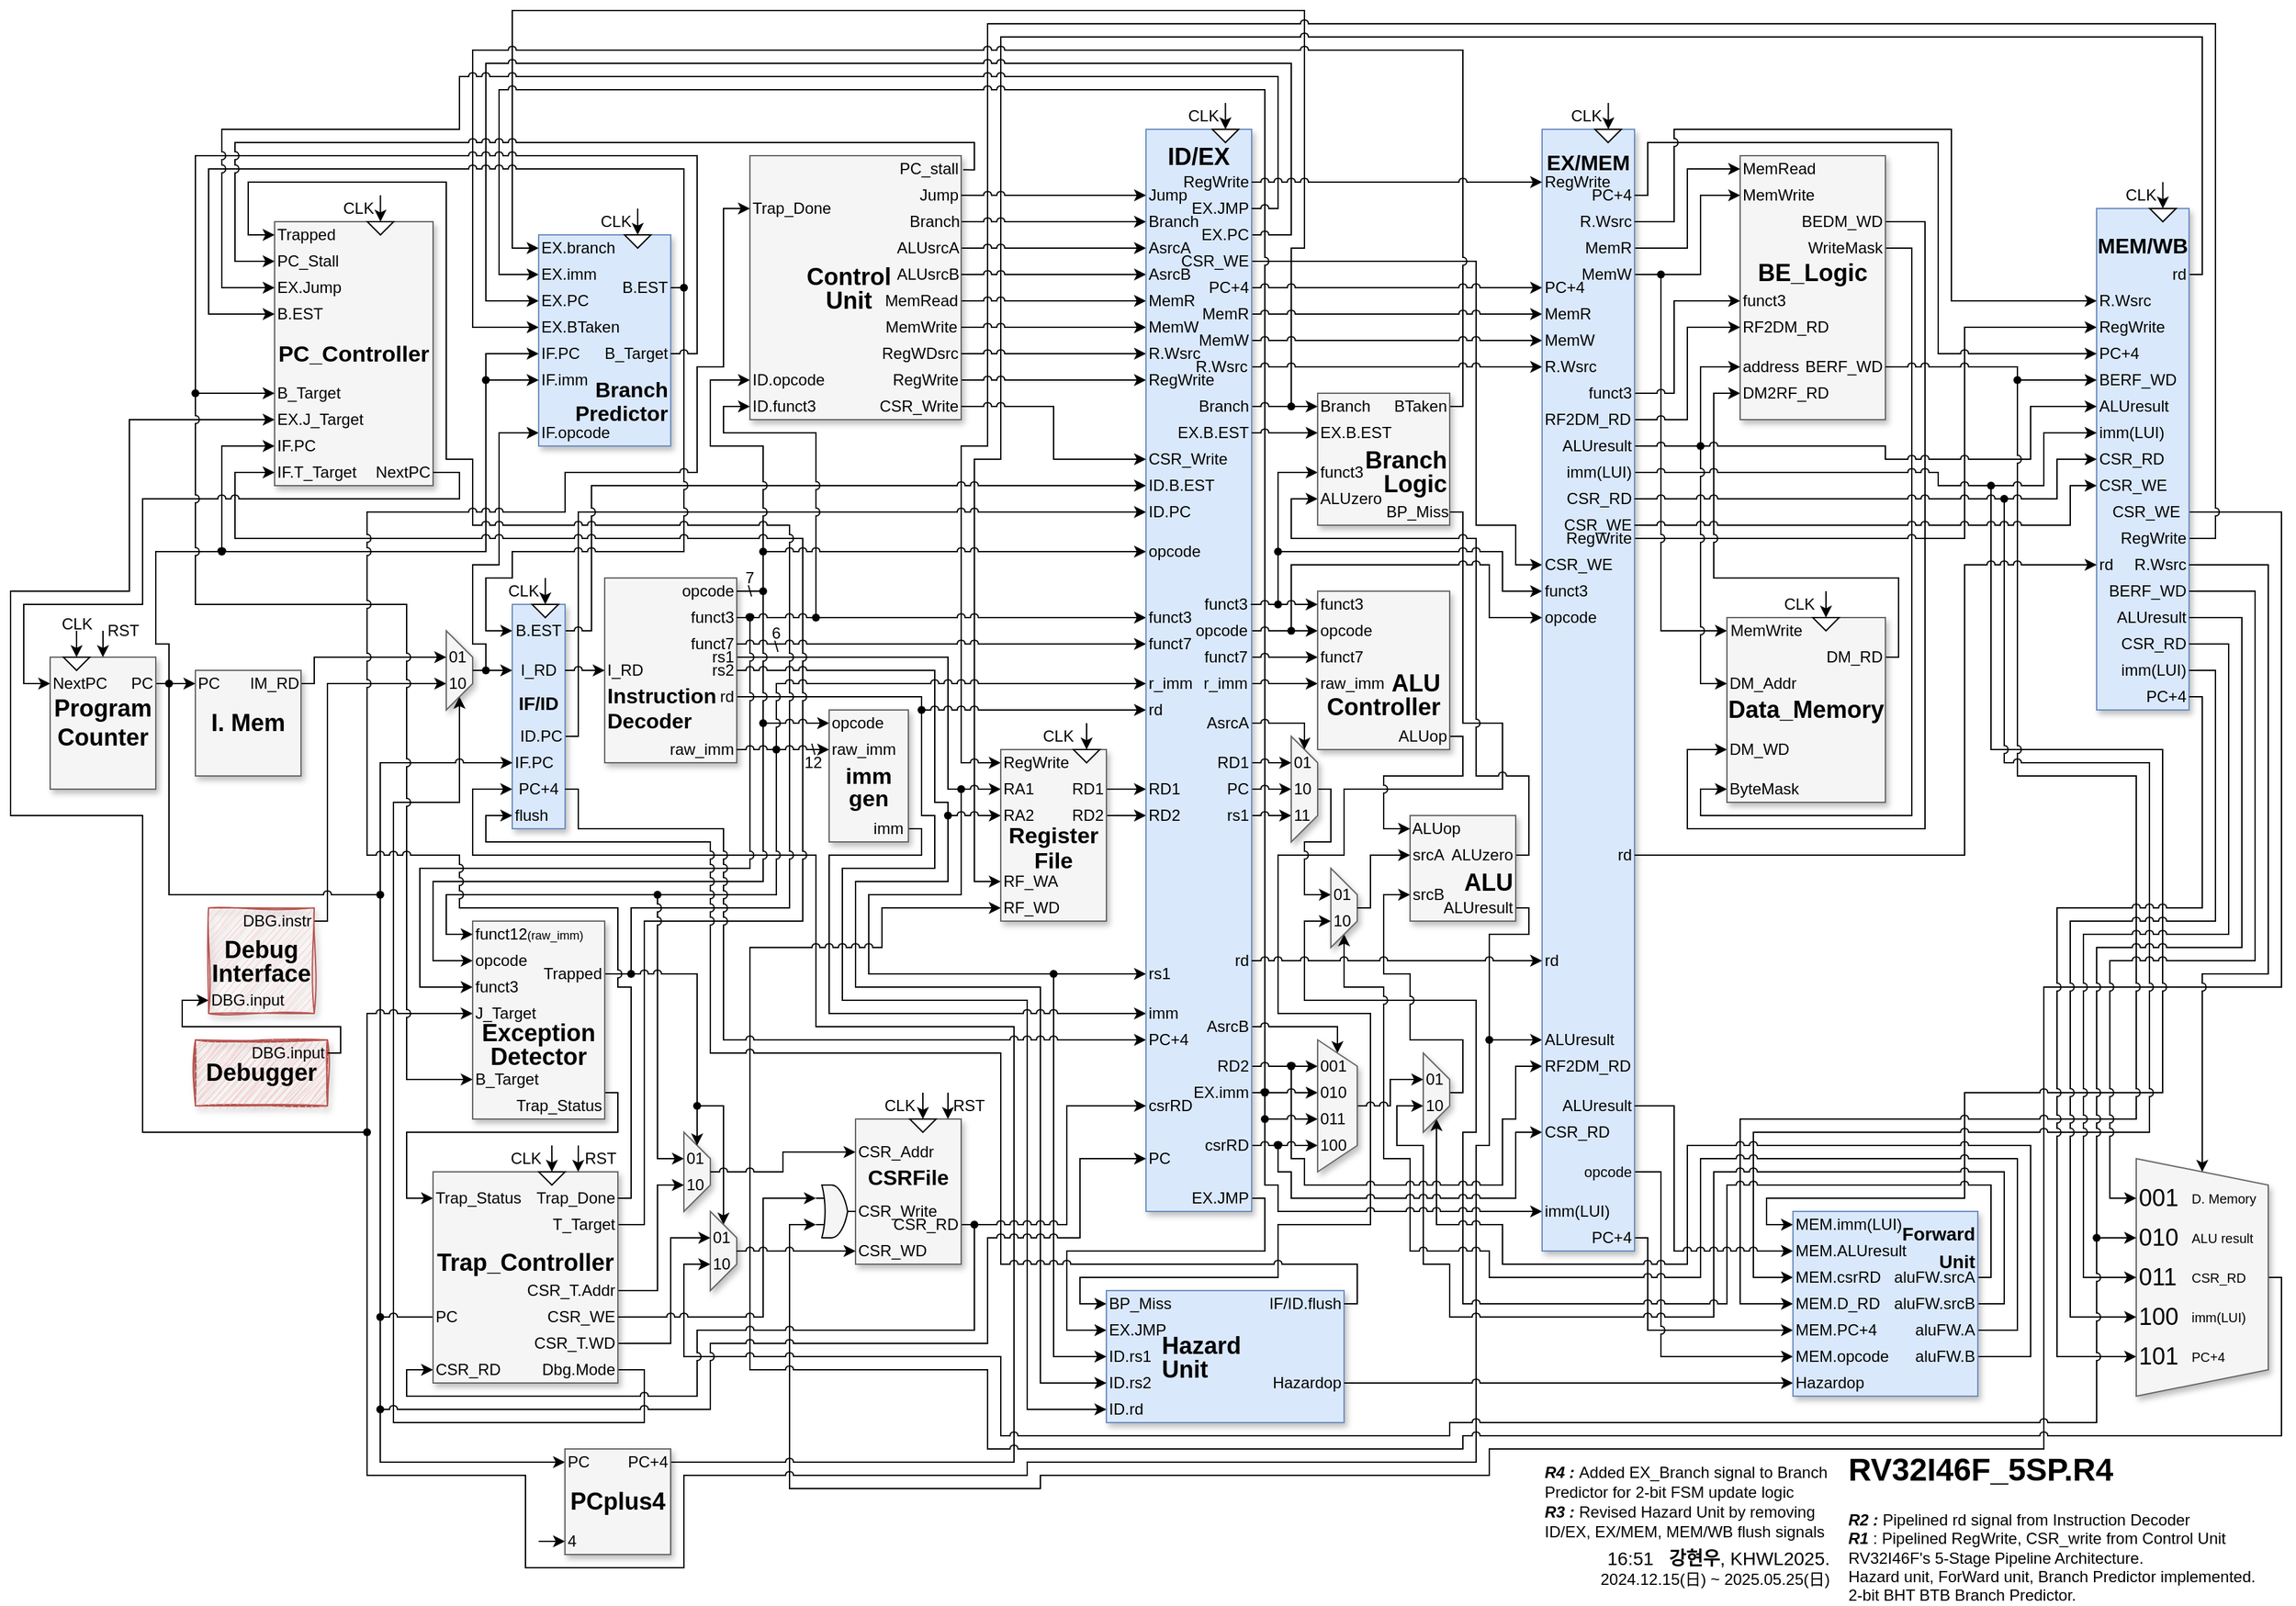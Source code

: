 <mxfile version="26.2.15">
  <diagram name="Main_Diagram" id="IyJyeaVujQpDEMYP9gq8">
    <mxGraphModel dx="1426" dy="849" grid="1" gridSize="10" guides="1" tooltips="1" connect="1" arrows="1" fold="1" page="1" pageScale="1.5" pageWidth="1169" pageHeight="827" background="none" math="0" shadow="0">
      <root>
        <mxCell id="rKWjRTj_p7avdpBBxaFx-0" style=";html=1;" />
        <mxCell id="rKWjRTj_p7avdpBBxaFx-1" style=";html=1;" parent="rKWjRTj_p7avdpBBxaFx-0" />
        <mxCell id="LxnLJ7tZBreVN0Wk1MoX-2" style="edgeStyle=orthogonalEdgeStyle;rounded=0;orthogonalLoop=1;jettySize=auto;html=1;entryX=0;entryY=0.5;entryDx=0;entryDy=0;" edge="1" parent="rKWjRTj_p7avdpBBxaFx-1" source="LxnLJ7tZBreVN0Wk1MoX-1" target="LxnLJ7tZBreVN0Wk1MoX-0">
          <mxGeometry relative="1" as="geometry">
            <Array as="points">
              <mxPoint x="980" y="210" />
              <mxPoint x="990" y="210" />
              <mxPoint x="990" y="30" />
              <mxPoint x="390" y="30" />
              <mxPoint x="390" y="210" />
            </Array>
          </mxGeometry>
        </mxCell>
        <mxCell id="VFWTkapjv93F74Rx4wBM-10" style="edgeStyle=orthogonalEdgeStyle;rounded=0;orthogonalLoop=1;jettySize=auto;html=1;entryX=0;entryY=0.5;entryDx=0;entryDy=0;exitX=1;exitY=0.5;exitDx=0;exitDy=0;jumpStyle=arc;" parent="rKWjRTj_p7avdpBBxaFx-1" source="VFWTkapjv93F74Rx4wBM-9" target="rKWjRTj_p7avdpBBxaFx-143" edge="1">
          <mxGeometry relative="1" as="geometry">
            <Array as="points">
              <mxPoint x="1670" y="230" />
              <mxPoint x="1670" y="50" />
              <mxPoint x="760" y="50" />
              <mxPoint x="760" y="370" />
              <mxPoint x="740" y="370" />
              <mxPoint x="740" y="690" />
            </Array>
          </mxGeometry>
        </mxCell>
        <mxCell id="0rs96e7KKe6_U4me7k4N-11" style="edgeStyle=orthogonalEdgeStyle;rounded=0;orthogonalLoop=1;jettySize=auto;html=1;exitX=1;exitY=0.5;exitDx=0;exitDy=0;entryX=0;entryY=0.75;entryDx=0;entryDy=0;entryPerimeter=0;jumpStyle=arc;" parent="rKWjRTj_p7avdpBBxaFx-1" source="0rs96e7KKe6_U4me7k4N-10" target="720eydbcHJYxnh9R4iLw-18" edge="1">
          <mxGeometry relative="1" as="geometry">
            <mxPoint x="620" y="980" as="targetPoint" />
            <Array as="points">
              <mxPoint x="1730" y="410" />
              <mxPoint x="1730" y="770" />
              <mxPoint x="1550" y="770" />
              <mxPoint x="1550" y="1120" />
              <mxPoint x="1130" y="1120" />
              <mxPoint x="1130" y="1140" />
              <mxPoint x="790" y="1140" />
              <mxPoint x="790" y="1150" />
              <mxPoint x="600" y="1150" />
              <mxPoint x="600" y="950" />
            </Array>
          </mxGeometry>
        </mxCell>
        <mxCell id="AtOpXRvQ1cODiHBoJD79-31" style="edgeStyle=orthogonalEdgeStyle;rounded=0;orthogonalLoop=1;jettySize=auto;html=1;entryX=0;entryY=0.5;entryDx=0;entryDy=0;exitX=1;exitY=0.5;exitDx=0;exitDy=0;jumpStyle=arc;" parent="rKWjRTj_p7avdpBBxaFx-1" source="rKWjRTj_p7avdpBBxaFx-262" target="AtOpXRvQ1cODiHBoJD79-25" edge="1">
          <mxGeometry relative="1" as="geometry">
            <Array as="points">
              <mxPoint x="1450" y="210" />
              <mxPoint x="1450" y="640" />
              <mxPoint x="1290" y="640" />
              <mxPoint x="1290" y="620" />
            </Array>
          </mxGeometry>
        </mxCell>
        <mxCell id="0rs96e7KKe6_U4me7k4N-5" style="edgeStyle=orthogonalEdgeStyle;rounded=0;orthogonalLoop=1;jettySize=auto;html=1;entryX=0;entryY=0.5;entryDx=0;entryDy=0;" parent="rKWjRTj_p7avdpBBxaFx-1" source="0rs96e7KKe6_U4me7k4N-3" target="0rs96e7KKe6_U4me7k4N-4" edge="1">
          <mxGeometry relative="1" as="geometry">
            <Array as="points">
              <mxPoint x="1120" y="220" />
              <mxPoint x="1120" y="420" />
              <mxPoint x="1150" y="420" />
              <mxPoint x="1150" y="450" />
            </Array>
          </mxGeometry>
        </mxCell>
        <mxCell id="720eydbcHJYxnh9R4iLw-64" style="edgeStyle=orthogonalEdgeStyle;rounded=0;orthogonalLoop=1;jettySize=auto;html=1;entryX=0;entryY=0.5;entryDx=0;entryDy=0;exitX=1;exitY=0.5;exitDx=0;exitDy=0;jumpStyle=arc;" parent="rKWjRTj_p7avdpBBxaFx-1" source="720eydbcHJYxnh9R4iLw-63" target="rKWjRTj_p7avdpBBxaFx-146" edge="1">
          <mxGeometry relative="1" as="geometry">
            <Array as="points">
              <mxPoint x="1680" y="430" />
              <mxPoint x="1680" y="40" />
              <mxPoint x="750" y="40" />
              <mxPoint x="750" y="360" />
              <mxPoint x="730" y="360" />
              <mxPoint x="730" y="600" />
            </Array>
          </mxGeometry>
        </mxCell>
        <mxCell id="720eydbcHJYxnh9R4iLw-62" style="edgeStyle=orthogonalEdgeStyle;rounded=0;orthogonalLoop=1;jettySize=auto;html=1;entryX=0;entryY=0.5;entryDx=0;entryDy=0;jumpStyle=arc;" parent="rKWjRTj_p7avdpBBxaFx-1" source="720eydbcHJYxnh9R4iLw-60" target="720eydbcHJYxnh9R4iLw-61" edge="1">
          <mxGeometry relative="1" as="geometry">
            <Array as="points">
              <mxPoint x="1490" y="430" />
              <mxPoint x="1490" y="270" />
            </Array>
          </mxGeometry>
        </mxCell>
        <mxCell id="AtOpXRvQ1cODiHBoJD79-30" style="edgeStyle=orthogonalEdgeStyle;rounded=0;orthogonalLoop=1;jettySize=auto;html=1;entryX=0;entryY=0.5;entryDx=0;entryDy=0;exitX=1;exitY=0.5;exitDx=0;exitDy=0;" parent="rKWjRTj_p7avdpBBxaFx-1" source="rKWjRTj_p7avdpBBxaFx-261" target="AtOpXRvQ1cODiHBoJD79-20" edge="1">
          <mxGeometry relative="1" as="geometry">
            <Array as="points">
              <mxPoint x="1460" y="190" />
              <mxPoint x="1460" y="650" />
              <mxPoint x="1280" y="650" />
              <mxPoint x="1280" y="590" />
            </Array>
          </mxGeometry>
        </mxCell>
        <mxCell id="AtOpXRvQ1cODiHBoJD79-27" style="edgeStyle=orthogonalEdgeStyle;rounded=0;orthogonalLoop=1;jettySize=auto;html=1;entryX=0;entryY=0.5;entryDx=0;entryDy=0;jumpStyle=arc;" parent="rKWjRTj_p7avdpBBxaFx-1" source="AtOpXRvQ1cODiHBoJD79-19" target="rKWjRTj_p7avdpBBxaFx-258" edge="1">
          <mxGeometry relative="1" as="geometry">
            <Array as="points">
              <mxPoint x="1440" y="520" />
              <mxPoint x="1440" y="460" />
              <mxPoint x="1300" y="460" />
              <mxPoint x="1300" y="320" />
            </Array>
          </mxGeometry>
        </mxCell>
        <mxCell id="Txa9tMvUcDBbSgKf41Lw-2" style="edgeStyle=orthogonalEdgeStyle;rounded=0;orthogonalLoop=1;jettySize=auto;html=1;entryX=0;entryY=0.5;entryDx=0;entryDy=0;exitX=1;exitY=0.5;exitDx=0;exitDy=0;jumpStyle=arc;" parent="rKWjRTj_p7avdpBBxaFx-1" source="Txa9tMvUcDBbSgKf41Lw-1" target="Q4umBD1i_-kKrqVHQ_Vt-113" edge="1">
          <mxGeometry relative="1" as="geometry">
            <Array as="points">
              <mxPoint x="1250" y="960" />
              <mxPoint x="1250" y="1030" />
            </Array>
          </mxGeometry>
        </mxCell>
        <mxCell id="pg34h2l6JsX9uO-Ny-EB-5" style="edgeStyle=orthogonalEdgeStyle;rounded=0;orthogonalLoop=1;jettySize=auto;html=1;entryX=0;entryY=0.5;entryDx=0;entryDy=0;jumpStyle=arc;" parent="rKWjRTj_p7avdpBBxaFx-1" source="pg34h2l6JsX9uO-Ny-EB-4" target="rKWjRTj_p7avdpBBxaFx-101" edge="1">
          <mxGeometry relative="1" as="geometry">
            <Array as="points">
              <mxPoint x="1130" y="890" />
              <mxPoint x="1120" y="890" />
              <mxPoint x="1120" y="1130" />
              <mxPoint x="780" y="1130" />
              <mxPoint x="780" y="1140" />
              <mxPoint x="520" y="1140" />
              <mxPoint x="520" y="1210" />
              <mxPoint x="400" y="1210" />
              <mxPoint x="400" y="1140" />
              <mxPoint x="280" y="1140" />
              <mxPoint x="280" y="880" />
              <mxPoint x="110" y="880" />
              <mxPoint x="110" y="640" />
              <mxPoint x="10" y="640" />
              <mxPoint x="10" y="470" />
              <mxPoint x="100" y="470" />
              <mxPoint x="100" y="340" />
            </Array>
          </mxGeometry>
        </mxCell>
        <mxCell id="B6wH3vxUL6kgeL7ijXmY-61" style="edgeStyle=orthogonalEdgeStyle;rounded=0;orthogonalLoop=1;jettySize=auto;html=1;entryX=0;entryY=0.5;entryDx=0;entryDy=0;jumpStyle=arc;" parent="rKWjRTj_p7avdpBBxaFx-1" source="B6wH3vxUL6kgeL7ijXmY-60" target="B6wH3vxUL6kgeL7ijXmY-59" edge="1">
          <mxGeometry relative="1" as="geometry">
            <Array as="points">
              <mxPoint x="960" y="930" />
              <mxPoint x="960" y="970" />
              <mxPoint x="810" y="970" />
              <mxPoint x="810" y="1030" />
            </Array>
          </mxGeometry>
        </mxCell>
        <mxCell id="B6wH3vxUL6kgeL7ijXmY-51" style="edgeStyle=orthogonalEdgeStyle;rounded=0;orthogonalLoop=1;jettySize=auto;html=1;entryX=0;entryY=0.5;entryDx=0;entryDy=0;jumpStyle=arc;" parent="rKWjRTj_p7avdpBBxaFx-1" source="B6wH3vxUL6kgeL7ijXmY-49" target="B6wH3vxUL6kgeL7ijXmY-23" edge="1">
          <mxGeometry relative="1" as="geometry">
            <Array as="points">
              <mxPoint x="1110" y="410" />
              <mxPoint x="1110" y="570" />
              <mxPoint x="1140" y="570" />
              <mxPoint x="1140" y="620" />
              <mxPoint x="1020" y="620" />
              <mxPoint x="1020" y="670" />
              <mxPoint x="970" y="670" />
              <mxPoint x="970" y="790" />
              <mxPoint x="1040" y="790" />
              <mxPoint x="1040" y="950" />
              <mxPoint x="970" y="950" />
              <mxPoint x="970" y="990" />
              <mxPoint x="820" y="990" />
              <mxPoint x="820" y="1010" />
            </Array>
          </mxGeometry>
        </mxCell>
        <mxCell id="BOsaGUXpU3cYRgBNuP7A-9" style="edgeStyle=orthogonalEdgeStyle;rounded=0;orthogonalLoop=1;jettySize=auto;html=1;entryX=0;entryY=0.5;entryDx=0;entryDy=0;jumpStyle=arc;exitX=1;exitY=0.5;exitDx=0;exitDy=0;" parent="rKWjRTj_p7avdpBBxaFx-1" source="pg34h2l6JsX9uO-Ny-EB-6" target="BOsaGUXpU3cYRgBNuP7A-8" edge="1">
          <mxGeometry relative="1" as="geometry">
            <Array as="points">
              <mxPoint x="440" y="580" />
              <mxPoint x="440" y="410" />
              <mxPoint x="870" y="410" />
            </Array>
          </mxGeometry>
        </mxCell>
        <mxCell id="B6wH3vxUL6kgeL7ijXmY-45" style="edgeStyle=orthogonalEdgeStyle;rounded=0;orthogonalLoop=1;jettySize=auto;html=1;entryX=0;entryY=0.5;entryDx=0;entryDy=0;jumpStyle=arc;" parent="rKWjRTj_p7avdpBBxaFx-1" source="B6wH3vxUL6kgeL7ijXmY-40" target="B6wH3vxUL6kgeL7ijXmY-44" edge="1">
          <mxGeometry relative="1" as="geometry">
            <Array as="points">
              <mxPoint x="450" y="500" />
              <mxPoint x="450" y="390" />
            </Array>
          </mxGeometry>
        </mxCell>
        <mxCell id="B6wH3vxUL6kgeL7ijXmY-43" style="edgeStyle=orthogonalEdgeStyle;rounded=0;orthogonalLoop=1;jettySize=auto;html=1;entryX=0;entryY=0.5;entryDx=0;entryDy=0;jumpStyle=arc;" parent="rKWjRTj_p7avdpBBxaFx-1" source="B6wH3vxUL6kgeL7ijXmY-41" target="B6wH3vxUL6kgeL7ijXmY-40" edge="1">
          <mxGeometry relative="1" as="geometry">
            <Array as="points">
              <mxPoint x="520" y="440" />
              <mxPoint x="390" y="440" />
              <mxPoint x="390" y="460" />
              <mxPoint x="370" y="460" />
              <mxPoint x="370" y="500" />
            </Array>
          </mxGeometry>
        </mxCell>
        <mxCell id="B6wH3vxUL6kgeL7ijXmY-34" style="edgeStyle=orthogonalEdgeStyle;rounded=0;orthogonalLoop=1;jettySize=auto;html=1;entryX=0;entryY=0.5;entryDx=0;entryDy=0;jumpStyle=arc;" parent="rKWjRTj_p7avdpBBxaFx-1" source="rPl4eGBsOIYsRQZaSB17-52" target="BOsaGUXpU3cYRgBNuP7A-10" edge="1">
          <mxGeometry relative="1" as="geometry">
            <Array as="points">
              <mxPoint x="960" y="90" />
              <mxPoint x="380" y="90" />
              <mxPoint x="380" y="230" />
            </Array>
          </mxGeometry>
        </mxCell>
        <mxCell id="B6wH3vxUL6kgeL7ijXmY-33" style="edgeStyle=orthogonalEdgeStyle;rounded=0;orthogonalLoop=1;jettySize=auto;html=1;entryX=0;entryY=0.5;entryDx=0;entryDy=0;exitX=1;exitY=0.5;exitDx=0;exitDy=0;jumpStyle=arc;" parent="rKWjRTj_p7avdpBBxaFx-1" source="B6wH3vxUL6kgeL7ijXmY-32" target="B6wH3vxUL6kgeL7ijXmY-31" edge="1">
          <mxGeometry relative="1" as="geometry">
            <Array as="points">
              <mxPoint x="980" y="200" />
              <mxPoint x="980" y="70" />
              <mxPoint x="370" y="70" />
              <mxPoint x="370" y="250" />
            </Array>
          </mxGeometry>
        </mxCell>
        <mxCell id="B6wH3vxUL6kgeL7ijXmY-29" style="edgeStyle=orthogonalEdgeStyle;rounded=0;orthogonalLoop=1;jettySize=auto;html=1;entryX=0;entryY=0.5;entryDx=0;entryDy=0;jumpStyle=arc;" parent="rKWjRTj_p7avdpBBxaFx-1" source="B6wH3vxUL6kgeL7ijXmY-28" target="BOsaGUXpU3cYRgBNuP7A-17" edge="1">
          <mxGeometry relative="1" as="geometry">
            <Array as="points">
              <mxPoint x="170" y="360" />
            </Array>
          </mxGeometry>
        </mxCell>
        <mxCell id="JgIaHYdiGCYeEWAIr3UM-41" value="" style="group" parent="rKWjRTj_p7avdpBBxaFx-1" vertex="1" connectable="0">
          <mxGeometry x="210" y="210" width="120" height="180" as="geometry" />
        </mxCell>
        <mxCell id="rKWjRTj_p7avdpBBxaFx-18" value="&lt;div&gt;&lt;b style=&quot;background-color: transparent; color: light-dark(rgb(0, 0, 0), rgb(237, 237, 237));&quot;&gt;&lt;font style=&quot;font-size: 17px;&quot;&gt;&lt;span style=&quot;background-color: transparent;&quot;&gt;PC_Cont&lt;/span&gt;&lt;span style=&quot;background-color: transparent; color: light-dark(rgb(0, 0, 0), rgb(237, 237, 237));&quot;&gt;roller&lt;/span&gt;&lt;/font&gt;&lt;/b&gt;&lt;/div&gt;" style="whiteSpace=wrap;html=1;shadow=1;fontSize=18;fillColor=#f5f5f5;strokeColor=#666666;fontColor=#000000;" parent="JgIaHYdiGCYeEWAIr3UM-41" vertex="1">
          <mxGeometry y="-20" width="120" height="200" as="geometry" />
        </mxCell>
        <mxCell id="rKWjRTj_p7avdpBBxaFx-114" value="B_Target" style="text;html=1;align=left;verticalAlign=middle;whiteSpace=wrap;rounded=0;fontColor=#000000;" parent="JgIaHYdiGCYeEWAIr3UM-41" vertex="1">
          <mxGeometry y="100" width="60" height="20" as="geometry" />
        </mxCell>
        <mxCell id="rKWjRTj_p7avdpBBxaFx-116" value="NextPC" style="text;html=1;align=right;verticalAlign=middle;whiteSpace=wrap;rounded=0;fontColor=#000000;" parent="JgIaHYdiGCYeEWAIr3UM-41" vertex="1">
          <mxGeometry x="70" y="160" width="50" height="20" as="geometry" />
        </mxCell>
        <mxCell id="JgIaHYdiGCYeEWAIr3UM-43" value="IF.T_Target" style="text;html=1;align=left;verticalAlign=middle;whiteSpace=wrap;rounded=0;fontColor=#000000;" parent="JgIaHYdiGCYeEWAIr3UM-41" vertex="1">
          <mxGeometry y="160" width="50" height="20" as="geometry" />
        </mxCell>
        <mxCell id="BOsaGUXpU3cYRgBNuP7A-17" value="IF.PC" style="text;html=1;align=left;verticalAlign=middle;whiteSpace=wrap;rounded=0;fontColor=#000000;" parent="JgIaHYdiGCYeEWAIr3UM-41" vertex="1">
          <mxGeometry y="140" width="40" height="20" as="geometry" />
        </mxCell>
        <mxCell id="rKWjRTj_p7avdpBBxaFx-101" value="EX.J_Target" style="text;html=1;align=left;verticalAlign=middle;whiteSpace=wrap;rounded=0;fontColor=#000000;" parent="JgIaHYdiGCYeEWAIr3UM-41" vertex="1">
          <mxGeometry y="120" width="80" height="20" as="geometry" />
        </mxCell>
        <mxCell id="JgIaHYdiGCYeEWAIr3UM-42" value="Trapped" style="text;html=1;align=left;verticalAlign=middle;whiteSpace=wrap;rounded=0;container=0;fontColor=#000000;" parent="JgIaHYdiGCYeEWAIr3UM-41" vertex="1">
          <mxGeometry y="-20" width="60" height="20" as="geometry" />
        </mxCell>
        <mxCell id="B6wH3vxUL6kgeL7ijXmY-7" value="" style="group" parent="rKWjRTj_p7avdpBBxaFx-1" vertex="1" connectable="0">
          <mxGeometry x="1590" y="280" width="80" height="280" as="geometry" />
        </mxCell>
        <mxCell id="rPl4eGBsOIYsRQZaSB17-168" value="&lt;div&gt;&lt;b&gt;&lt;font style=&quot;font-size: 16px;&quot;&gt;MEM/WB&lt;/font&gt;&lt;/b&gt;&lt;/div&gt;&lt;div&gt;&lt;b&gt;&lt;font style=&quot;font-size: 16px;&quot;&gt;&lt;br&gt;&lt;/font&gt;&lt;/b&gt;&lt;/div&gt;&lt;div&gt;&lt;b&gt;&lt;font style=&quot;font-size: 16px;&quot;&gt;&lt;br&gt;&lt;/font&gt;&lt;/b&gt;&lt;/div&gt;&lt;div&gt;&lt;br&gt;&lt;/div&gt;&lt;div&gt;&lt;b&gt;&lt;font style=&quot;font-size: 16px;&quot;&gt;&lt;br&gt;&lt;/font&gt;&lt;/b&gt;&lt;/div&gt;&lt;div&gt;&lt;b&gt;&lt;font style=&quot;font-size: 16px;&quot;&gt;&lt;br&gt;&lt;/font&gt;&lt;/b&gt;&lt;/div&gt;&lt;div&gt;&lt;br&gt;&lt;/div&gt;&lt;div&gt;&lt;br&gt;&lt;/div&gt;&lt;div&gt;&lt;br&gt;&lt;/div&gt;&lt;div&gt;&lt;b&gt;&lt;font style=&quot;font-size: 16px;&quot;&gt;&lt;br&gt;&lt;/font&gt;&lt;/b&gt;&lt;/div&gt;&lt;div&gt;&lt;b&gt;&lt;font style=&quot;font-size: 16px;&quot;&gt;&lt;br&gt;&lt;/font&gt;&lt;/b&gt;&lt;/div&gt;&lt;div&gt;&lt;b&gt;&lt;font style=&quot;font-size: 16px;&quot;&gt;&lt;br&gt;&lt;/font&gt;&lt;/b&gt;&lt;/div&gt;&lt;div&gt;&lt;b&gt;&lt;font style=&quot;font-size: 16px;&quot;&gt;&lt;br&gt;&lt;/font&gt;&lt;/b&gt;&lt;/div&gt;&lt;div&gt;&lt;b&gt;&lt;font style=&quot;font-size: 16px;&quot;&gt;&lt;br&gt;&lt;/font&gt;&lt;/b&gt;&lt;/div&gt;&lt;div&gt;&lt;b&gt;&lt;font style=&quot;font-size: 16px;&quot;&gt;&lt;br&gt;&lt;/font&gt;&lt;/b&gt;&lt;/div&gt;&lt;div&gt;&lt;br&gt;&lt;/div&gt;" style="whiteSpace=wrap;html=1;shadow=1;fontSize=18;fillColor=#dae8fc;strokeColor=#6c8ebf;container=0;" parent="B6wH3vxUL6kgeL7ijXmY-7" vertex="1">
          <mxGeometry y="-100" width="70" height="380" as="geometry" />
        </mxCell>
        <mxCell id="rPl4eGBsOIYsRQZaSB17-169" value="BERF_WD" style="text;html=1;align=left;verticalAlign=middle;whiteSpace=wrap;rounded=0;container=0;fontColor=#000000;" parent="B6wH3vxUL6kgeL7ijXmY-7" vertex="1">
          <mxGeometry y="20" width="80" height="20" as="geometry" />
        </mxCell>
        <mxCell id="rPl4eGBsOIYsRQZaSB17-170" value="imm(LUI)" style="text;html=1;align=left;verticalAlign=middle;whiteSpace=wrap;rounded=0;container=0;fontColor=#000000;" parent="B6wH3vxUL6kgeL7ijXmY-7" vertex="1">
          <mxGeometry y="60" width="60" height="20" as="geometry" />
        </mxCell>
        <mxCell id="rPl4eGBsOIYsRQZaSB17-171" value="ALUresult" style="text;html=1;align=left;verticalAlign=middle;whiteSpace=wrap;rounded=0;container=0;fontColor=#000000;" parent="B6wH3vxUL6kgeL7ijXmY-7" vertex="1">
          <mxGeometry y="40" width="60" height="20" as="geometry" />
        </mxCell>
        <mxCell id="rPl4eGBsOIYsRQZaSB17-172" value="CSR_RD" style="text;html=1;align=left;verticalAlign=middle;whiteSpace=wrap;rounded=0;container=0;fontColor=#000000;" parent="B6wH3vxUL6kgeL7ijXmY-7" vertex="1">
          <mxGeometry y="80" width="50" height="20" as="geometry" />
        </mxCell>
        <mxCell id="rPl4eGBsOIYsRQZaSB17-175" value="CSR_RD" style="text;html=1;align=right;verticalAlign=middle;whiteSpace=wrap;rounded=0;container=0;fontColor=#000000;" parent="B6wH3vxUL6kgeL7ijXmY-7" vertex="1">
          <mxGeometry x="10" y="220" width="60" height="20" as="geometry" />
        </mxCell>
        <mxCell id="rPl4eGBsOIYsRQZaSB17-176" value="imm(LUI)" style="text;html=1;align=right;verticalAlign=middle;whiteSpace=wrap;rounded=0;container=0;fontColor=#000000;" parent="B6wH3vxUL6kgeL7ijXmY-7" vertex="1">
          <mxGeometry x="10" y="240" width="60" height="20" as="geometry" />
        </mxCell>
        <mxCell id="rPl4eGBsOIYsRQZaSB17-174" value="ALUresult" style="text;html=1;align=right;verticalAlign=middle;whiteSpace=wrap;rounded=0;container=0;fontColor=#000000;" parent="B6wH3vxUL6kgeL7ijXmY-7" vertex="1">
          <mxGeometry x="10" y="200" width="60" height="20" as="geometry" />
        </mxCell>
        <mxCell id="rPl4eGBsOIYsRQZaSB17-173" value="BERF_WD" style="text;html=1;align=right;verticalAlign=middle;whiteSpace=wrap;rounded=0;container=0;fontColor=#000000;" parent="B6wH3vxUL6kgeL7ijXmY-7" vertex="1">
          <mxGeometry x="10" y="180" width="60" height="20" as="geometry" />
        </mxCell>
        <mxCell id="rPl4eGBsOIYsRQZaSB17-19" value="R.Wsrc" style="text;html=1;align=right;verticalAlign=middle;whiteSpace=wrap;rounded=0;container=0;fontColor=#000000;" parent="B6wH3vxUL6kgeL7ijXmY-7" vertex="1">
          <mxGeometry x="10" y="160" width="60" height="20" as="geometry" />
        </mxCell>
        <mxCell id="Q4umBD1i_-kKrqVHQ_Vt-91" value="PC+4" style="text;html=1;align=left;verticalAlign=middle;whiteSpace=wrap;rounded=0;fontColor=#000000;" parent="B6wH3vxUL6kgeL7ijXmY-7" vertex="1">
          <mxGeometry width="40" height="20" as="geometry" />
        </mxCell>
        <mxCell id="Q4umBD1i_-kKrqVHQ_Vt-94" value="PC+4" style="text;html=1;align=right;verticalAlign=middle;whiteSpace=wrap;rounded=0;fontColor=#000000;" parent="B6wH3vxUL6kgeL7ijXmY-7" vertex="1">
          <mxGeometry x="30" y="260" width="40" height="20" as="geometry" />
        </mxCell>
        <mxCell id="B6wH3vxUL6kgeL7ijXmY-4" value="" style="group" parent="B6wH3vxUL6kgeL7ijXmY-7" vertex="1" connectable="0">
          <mxGeometry x="20" y="-120" width="40" height="30" as="geometry" />
        </mxCell>
        <mxCell id="rPl4eGBsOIYsRQZaSB17-165" value="" style="triangle;whiteSpace=wrap;html=1;rotation=90;fontColor=#000000;container=0;" parent="B6wH3vxUL6kgeL7ijXmY-4" vertex="1">
          <mxGeometry x="25.18" y="15" width="10" height="20" as="geometry" />
        </mxCell>
        <mxCell id="rPl4eGBsOIYsRQZaSB17-166" value="&lt;div align=&quot;left&quot;&gt;CLK&lt;/div&gt;" style="text;html=1;align=left;verticalAlign=middle;resizable=1;points=[];autosize=1;strokeColor=none;fillColor=none;movable=1;rotatable=1;deletable=1;editable=1;locked=0;connectable=1;fontColor=#000000;container=0;" parent="B6wH3vxUL6kgeL7ijXmY-4" vertex="1">
          <mxGeometry width="40" height="20" as="geometry" />
        </mxCell>
        <mxCell id="rPl4eGBsOIYsRQZaSB17-167" value="" style="edgeStyle=none;orthogonalLoop=1;jettySize=auto;html=1;rounded=0;fontColor=#000000;" parent="B6wH3vxUL6kgeL7ijXmY-4" edge="1">
          <mxGeometry width="100" relative="1" as="geometry">
            <mxPoint x="30.16" as="sourcePoint" />
            <mxPoint x="30.18" y="20" as="targetPoint" />
            <Array as="points" />
          </mxGeometry>
        </mxCell>
        <mxCell id="720eydbcHJYxnh9R4iLw-63" value="RegWrite" style="text;html=1;align=right;verticalAlign=middle;whiteSpace=wrap;rounded=0;container=0;fontColor=#000000;" parent="B6wH3vxUL6kgeL7ijXmY-7" vertex="1">
          <mxGeometry x="10" y="140" width="60" height="20" as="geometry" />
        </mxCell>
        <mxCell id="0rs96e7KKe6_U4me7k4N-7" value="CSR_WE" style="text;html=1;align=left;verticalAlign=middle;whiteSpace=wrap;rounded=0;container=0;fontColor=#000000;" parent="B6wH3vxUL6kgeL7ijXmY-7" vertex="1">
          <mxGeometry y="100" width="60" height="20" as="geometry" />
        </mxCell>
        <mxCell id="AtOpXRvQ1cODiHBoJD79-3" value="R.Wsrc" style="text;html=1;align=left;verticalAlign=middle;whiteSpace=wrap;rounded=0;container=0;fontColor=#000000;" parent="B6wH3vxUL6kgeL7ijXmY-7" vertex="1">
          <mxGeometry y="-40" width="60" height="20" as="geometry" />
        </mxCell>
        <mxCell id="0rs96e7KKe6_U4me7k4N-10" value="CSR_WE" style="text;html=1;align=left;verticalAlign=middle;whiteSpace=wrap;rounded=0;container=0;fontColor=#000000;" parent="B6wH3vxUL6kgeL7ijXmY-7" vertex="1">
          <mxGeometry x="10" y="120" width="60" height="20" as="geometry" />
        </mxCell>
        <mxCell id="VFWTkapjv93F74Rx4wBM-7" value="rd" style="text;html=1;align=left;verticalAlign=middle;whiteSpace=wrap;rounded=0;container=0;fontColor=#000000;" parent="B6wH3vxUL6kgeL7ijXmY-7" vertex="1">
          <mxGeometry y="160" width="20" height="20" as="geometry" />
        </mxCell>
        <mxCell id="VFWTkapjv93F74Rx4wBM-9" value="rd" style="text;html=1;align=right;verticalAlign=middle;whiteSpace=wrap;rounded=0;container=0;fontColor=#000000;" parent="B6wH3vxUL6kgeL7ijXmY-7" vertex="1">
          <mxGeometry x="50" y="-60" width="20" height="20" as="geometry" />
        </mxCell>
        <mxCell id="pg34h2l6JsX9uO-Ny-EB-2" style="edgeStyle=orthogonalEdgeStyle;rounded=0;orthogonalLoop=1;jettySize=auto;html=1;entryX=0;entryY=0.5;entryDx=0;entryDy=0;jumpStyle=arc;" parent="rKWjRTj_p7avdpBBxaFx-1" source="rKWjRTj_p7avdpBBxaFx-46" target="pg34h2l6JsX9uO-Ny-EB-0" edge="1">
          <mxGeometry relative="1" as="geometry">
            <Array as="points">
              <mxPoint x="130" y="510" />
              <mxPoint x="120" y="510" />
              <mxPoint x="120" y="440" />
              <mxPoint x="370" y="440" />
              <mxPoint x="370" y="290" />
            </Array>
          </mxGeometry>
        </mxCell>
        <mxCell id="rKWjRTj_p7avdpBBxaFx-31" style="edgeStyle=orthogonalEdgeStyle;rounded=0;orthogonalLoop=1;jettySize=auto;html=1;entryX=0;entryY=0.5;entryDx=0;entryDy=0;exitDx=0;exitDy=0;jumpStyle=arc;exitPerimeter=0;fontColor=#000000;" parent="rKWjRTj_p7avdpBBxaFx-1" source="6SGfMAVqhEcrRElv5X5W-6" target="JdxsYVur4gZCgjobztrS-32" edge="1">
          <mxGeometry relative="1" as="geometry">
            <mxPoint x="640" y="220" as="targetPoint" />
            <Array as="points">
              <mxPoint x="580" y="360" />
              <mxPoint x="540" y="360" />
              <mxPoint x="540" y="310" />
            </Array>
            <mxPoint x="510.02" y="480" as="sourcePoint" />
          </mxGeometry>
        </mxCell>
        <mxCell id="S1G6gGBsO_CwsRmXK9Q5-4" style="edgeStyle=orthogonalEdgeStyle;rounded=0;orthogonalLoop=1;jettySize=auto;html=1;entryX=0;entryY=0.5;entryDx=0;entryDy=0;jumpStyle=arc;" parent="rKWjRTj_p7avdpBBxaFx-1" source="S1G6gGBsO_CwsRmXK9Q5-3" target="S1G6gGBsO_CwsRmXK9Q5-1" edge="1">
          <mxGeometry relative="1" as="geometry">
            <Array as="points">
              <mxPoint x="370" y="510" />
              <mxPoint x="360" y="510" />
              <mxPoint x="360" y="450" />
              <mxPoint x="380" y="450" />
              <mxPoint x="380" y="350" />
            </Array>
          </mxGeometry>
        </mxCell>
        <mxCell id="Q4umBD1i_-kKrqVHQ_Vt-139" style="edgeStyle=orthogonalEdgeStyle;rounded=0;orthogonalLoop=1;jettySize=auto;html=1;entryX=0;entryY=0.5;entryDx=0;entryDy=0;exitX=1;exitY=0.5;exitDx=0;exitDy=0;jumpStyle=arc;" parent="rKWjRTj_p7avdpBBxaFx-1" source="Q4umBD1i_-kKrqVHQ_Vt-138" target="Q4umBD1i_-kKrqVHQ_Vt-52" edge="1">
          <mxGeometry relative="1" as="geometry">
            <Array as="points">
              <mxPoint x="1260" y="910" />
              <mxPoint x="1260" y="1050" />
            </Array>
          </mxGeometry>
        </mxCell>
        <mxCell id="rPl4eGBsOIYsRQZaSB17-192" style="edgeStyle=orthogonalEdgeStyle;rounded=0;orthogonalLoop=1;jettySize=auto;html=1;entryX=0;entryY=0.5;entryDx=0;entryDy=0;exitX=1;exitY=0.5;exitDx=0;exitDy=0;jumpStyle=arc;" parent="rKWjRTj_p7avdpBBxaFx-1" source="rKWjRTj_p7avdpBBxaFx-97" target="rPl4eGBsOIYsRQZaSB17-15" edge="1">
          <mxGeometry relative="1" as="geometry">
            <Array as="points">
              <mxPoint x="1160" y="710" />
              <mxPoint x="1160" y="730" />
              <mxPoint x="1130" y="730" />
              <mxPoint x="1130" y="810" />
            </Array>
          </mxGeometry>
        </mxCell>
        <mxCell id="rPl4eGBsOIYsRQZaSB17-180" style="edgeStyle=orthogonalEdgeStyle;rounded=0;orthogonalLoop=1;jettySize=auto;html=1;entryX=0;entryY=0.5;entryDx=0;entryDy=0;jumpStyle=arc;" parent="rKWjRTj_p7avdpBBxaFx-1" source="rPl4eGBsOIYsRQZaSB17-179" target="rPl4eGBsOIYsRQZaSB17-171" edge="1">
          <mxGeometry relative="1" as="geometry">
            <Array as="points">
              <mxPoint x="1430" y="360" />
              <mxPoint x="1430" y="370" />
              <mxPoint x="1540" y="370" />
              <mxPoint x="1540" y="330" />
            </Array>
          </mxGeometry>
        </mxCell>
        <mxCell id="Q4umBD1i_-kKrqVHQ_Vt-76" style="edgeStyle=orthogonalEdgeStyle;rounded=0;orthogonalLoop=1;jettySize=auto;html=1;entryX=0;entryY=0.5;entryDx=0;entryDy=0;jumpStyle=arc;strokeColor=#000000;" parent="rKWjRTj_p7avdpBBxaFx-1" source="Q4umBD1i_-kKrqVHQ_Vt-75" target="Q4umBD1i_-kKrqVHQ_Vt-77" edge="1">
          <mxGeometry relative="1" as="geometry">
            <mxPoint x="1130" y="1020" as="targetPoint" />
            <Array as="points">
              <mxPoint x="1510" y="590" />
              <mxPoint x="1640" y="590" />
              <mxPoint x="1640" y="850" />
              <mxPoint x="1490" y="850" />
              <mxPoint x="1490" y="930" />
              <mxPoint x="1340" y="930" />
              <mxPoint x="1340" y="950" />
            </Array>
          </mxGeometry>
        </mxCell>
        <mxCell id="Q4umBD1i_-kKrqVHQ_Vt-70" style="edgeStyle=orthogonalEdgeStyle;rounded=0;orthogonalLoop=1;jettySize=auto;html=1;entryX=0;entryY=0.5;entryDx=0;entryDy=0;jumpStyle=arc;strokeColor=#000000;" parent="rKWjRTj_p7avdpBBxaFx-1" source="Q4umBD1i_-kKrqVHQ_Vt-69" target="Q4umBD1i_-kKrqVHQ_Vt-68" edge="1">
          <mxGeometry relative="1" as="geometry">
            <Array as="points">
              <mxPoint x="1530" y="610" />
              <mxPoint x="1620" y="610" />
              <mxPoint x="1620" y="870" />
              <mxPoint x="1320" y="870" />
              <mxPoint x="1320" y="1010" />
            </Array>
          </mxGeometry>
        </mxCell>
        <mxCell id="Q4umBD1i_-kKrqVHQ_Vt-73" style="edgeStyle=orthogonalEdgeStyle;rounded=0;orthogonalLoop=1;jettySize=auto;html=1;entryX=0;entryY=0.5;entryDx=0;entryDy=0;jumpStyle=arc;strokeColor=#000000;" parent="rKWjRTj_p7avdpBBxaFx-1" source="Q4umBD1i_-kKrqVHQ_Vt-72" target="Q4umBD1i_-kKrqVHQ_Vt-74" edge="1">
          <mxGeometry relative="1" as="geometry">
            <mxPoint x="1160" y="1040" as="targetPoint" />
            <Array as="points">
              <mxPoint x="1520" y="600" />
              <mxPoint x="1630" y="600" />
              <mxPoint x="1630" y="880" />
              <mxPoint x="1330" y="880" />
              <mxPoint x="1330" y="990" />
            </Array>
          </mxGeometry>
        </mxCell>
        <mxCell id="Q4umBD1i_-kKrqVHQ_Vt-120" style="edgeStyle=orthogonalEdgeStyle;rounded=0;orthogonalLoop=1;jettySize=auto;html=1;entryX=0;entryY=0.5;entryDx=0;entryDy=0;jumpStyle=arc;exitX=1;exitY=0.5;exitDx=0;exitDy=0;" parent="rKWjRTj_p7avdpBBxaFx-1" source="Q4umBD1i_-kKrqVHQ_Vt-118" target="Q4umBD1i_-kKrqVHQ_Vt-12" edge="1">
          <mxGeometry relative="1" as="geometry">
            <Array as="points">
              <mxPoint x="1520" y="1010" />
              <mxPoint x="1520" y="910" />
              <mxPoint x="1300" y="910" />
              <mxPoint x="1300" y="1020" />
              <mxPoint x="1100" y="1020" />
              <mxPoint x="1100" y="980" />
              <mxPoint x="1080" y="980" />
              <mxPoint x="1080" y="890" />
              <mxPoint x="1060" y="890" />
              <mxPoint x="1060" y="860" />
            </Array>
          </mxGeometry>
        </mxCell>
        <mxCell id="Q4umBD1i_-kKrqVHQ_Vt-119" style="edgeStyle=orthogonalEdgeStyle;rounded=0;orthogonalLoop=1;jettySize=auto;html=1;entryX=0;entryY=0.5;entryDx=0;entryDy=0;exitX=1;exitY=0.5;exitDx=0;exitDy=0;jumpStyle=arc;" parent="rKWjRTj_p7avdpBBxaFx-1" source="Q4umBD1i_-kKrqVHQ_Vt-117" target="Q4umBD1i_-kKrqVHQ_Vt-5" edge="1">
          <mxGeometry relative="1" as="geometry">
            <Array as="points">
              <mxPoint x="1510" y="990" />
              <mxPoint x="1510" y="920" />
              <mxPoint x="1310" y="920" />
              <mxPoint x="1310" y="1010" />
              <mxPoint x="1110" y="1010" />
              <mxPoint x="1110" y="880" />
              <mxPoint x="1120" y="880" />
              <mxPoint x="1120" y="780" />
              <mxPoint x="990" y="780" />
              <mxPoint x="990" y="720" />
            </Array>
          </mxGeometry>
        </mxCell>
        <mxCell id="Q4umBD1i_-kKrqVHQ_Vt-96" style="edgeStyle=orthogonalEdgeStyle;rounded=0;orthogonalLoop=1;jettySize=auto;html=1;entryX=0;entryY=0.5;entryDx=0;entryDy=0;exitX=1;exitY=0.5;exitDx=0;exitDy=0;jumpStyle=arc;" parent="rKWjRTj_p7avdpBBxaFx-1" source="Q4umBD1i_-kKrqVHQ_Vt-94" target="Sg_0BgGoRNo6tfmOOr9p-19" edge="1">
          <mxGeometry relative="1" as="geometry">
            <Array as="points">
              <mxPoint x="1670" y="550" />
              <mxPoint x="1670" y="710" />
              <mxPoint x="1560" y="710" />
              <mxPoint x="1560" y="1050" />
            </Array>
          </mxGeometry>
        </mxCell>
        <mxCell id="Q4umBD1i_-kKrqVHQ_Vt-79" style="edgeStyle=orthogonalEdgeStyle;rounded=0;orthogonalLoop=1;jettySize=auto;html=1;entryX=0;entryY=0.5;entryDx=0;entryDy=0;exitX=1;exitY=0.5;exitDx=0;exitDy=0;jumpStyle=arc;" parent="rKWjRTj_p7avdpBBxaFx-1" source="rKWjRTj_p7avdpBBxaFx-78" target="Q4umBD1i_-kKrqVHQ_Vt-80" edge="1">
          <mxGeometry relative="1" as="geometry">
            <mxPoint x="380" y="570" as="targetPoint" />
            <mxPoint x="770.0" y="1080" as="sourcePoint" />
            <Array as="points">
              <mxPoint x="770" y="1130" />
              <mxPoint x="770" y="800" />
              <mxPoint x="620" y="800" />
              <mxPoint x="620" y="670" />
              <mxPoint x="360" y="670" />
              <mxPoint x="360" y="620" />
            </Array>
          </mxGeometry>
        </mxCell>
        <mxCell id="Q4umBD1i_-kKrqVHQ_Vt-46" value="&lt;div style=&quot;line-height: 100%;&quot;&gt;&lt;b&gt;&lt;font&gt;&lt;font&gt;&amp;nbsp; &amp;nbsp; &amp;nbsp; &amp;nbsp; Hazard&lt;/font&gt;&lt;/font&gt;&lt;/b&gt;&lt;div&gt;&lt;b&gt;&amp;nbsp; &amp;nbsp; &amp;nbsp; &amp;nbsp; Unit&lt;/b&gt;&lt;/div&gt;&lt;/div&gt;" style="whiteSpace=wrap;html=1;shadow=1;fontSize=18;fillColor=#dae8fc;strokeColor=#6c8ebf;align=left;" parent="rKWjRTj_p7avdpBBxaFx-1" vertex="1">
          <mxGeometry x="840" y="1000" width="180" height="100" as="geometry" />
        </mxCell>
        <mxCell id="Q4umBD1i_-kKrqVHQ_Vt-35" style="edgeStyle=orthogonalEdgeStyle;rounded=0;orthogonalLoop=1;jettySize=auto;html=1;entryX=0;entryY=0.5;entryDx=0;entryDy=0;jumpStyle=arc;exitX=1;exitY=0.5;exitDx=0;exitDy=0;" parent="rKWjRTj_p7avdpBBxaFx-1" source="rKWjRTj_p7avdpBBxaFx-183" target="Q4umBD1i_-kKrqVHQ_Vt-27" edge="1">
          <mxGeometry relative="1" as="geometry">
            <Array as="points">
              <mxPoint x="720" y="520" />
              <mxPoint x="720" y="620" />
              <mxPoint x="730" y="620" />
              <mxPoint x="730" y="700" />
              <mxPoint x="660" y="700" />
              <mxPoint x="660" y="760" />
              <mxPoint x="800" y="760" />
              <mxPoint x="800" y="1050" />
            </Array>
          </mxGeometry>
        </mxCell>
        <mxCell id="Q4umBD1i_-kKrqVHQ_Vt-34" style="edgeStyle=orthogonalEdgeStyle;rounded=0;orthogonalLoop=1;jettySize=auto;html=1;entryX=0;entryY=0.5;entryDx=0;entryDy=0;jumpStyle=arc;" parent="rKWjRTj_p7avdpBBxaFx-1" source="Q4umBD1i_-kKrqVHQ_Vt-31" target="Q4umBD1i_-kKrqVHQ_Vt-26" edge="1">
          <mxGeometry relative="1" as="geometry">
            <mxPoint x="790" y="1000" as="targetPoint" />
            <Array as="points">
              <mxPoint x="720" y="690" />
              <mxPoint x="650" y="690" />
              <mxPoint x="650" y="770" />
              <mxPoint x="790" y="770" />
              <mxPoint x="790" y="1070" />
            </Array>
          </mxGeometry>
        </mxCell>
        <mxCell id="Q4umBD1i_-kKrqVHQ_Vt-33" style="edgeStyle=orthogonalEdgeStyle;rounded=0;orthogonalLoop=1;jettySize=auto;html=1;entryX=0;entryY=0.5;entryDx=0;entryDy=0;jumpStyle=arc;exitX=1;exitY=0.5;exitDx=0;exitDy=0;" parent="rKWjRTj_p7avdpBBxaFx-1" source="rKWjRTj_p7avdpBBxaFx-185" target="Q4umBD1i_-kKrqVHQ_Vt-28" edge="1">
          <mxGeometry relative="1" as="geometry">
            <Array as="points">
              <mxPoint x="700" y="550" />
              <mxPoint x="700" y="640" />
              <mxPoint x="710" y="640" />
              <mxPoint x="710" y="680" />
              <mxPoint x="640" y="680" />
              <mxPoint x="640" y="780" />
              <mxPoint x="780" y="780" />
              <mxPoint x="780" y="1090" />
            </Array>
          </mxGeometry>
        </mxCell>
        <mxCell id="c3qBYVl3uLxBAWAGGJpR-93" style="edgeStyle=orthogonalEdgeStyle;rounded=0;orthogonalLoop=1;jettySize=auto;html=1;entryX=0;entryY=0.5;entryDx=0;entryDy=0;jumpStyle=arc;" parent="rKWjRTj_p7avdpBBxaFx-1" source="BcOnm3LyP_LG9oRJOaX2-1" target="c3qBYVl3uLxBAWAGGJpR-69" edge="1">
          <mxGeometry relative="1" as="geometry">
            <Array as="points">
              <mxPoint x="700" y="650" />
              <mxPoint x="700" y="670" />
              <mxPoint x="630" y="670" />
              <mxPoint x="630" y="790" />
            </Array>
          </mxGeometry>
        </mxCell>
        <mxCell id="rKWjRTj_p7avdpBBxaFx-180" value="&lt;div style=&quot;line-height: 100%;&quot;&gt;&lt;div&gt;&lt;b&gt;&lt;font style=&quot;font-size: 16px;&quot;&gt;&lt;span style=&quot;background-color: transparent;&quot;&gt;&lt;br&gt;&lt;/span&gt;&lt;/font&gt;&lt;/b&gt;&lt;/div&gt;&lt;div&gt;&lt;b&gt;&lt;font style=&quot;font-size: 16px;&quot;&gt;&lt;span style=&quot;background-color: transparent;&quot;&gt;&lt;br&gt;&lt;/span&gt;&lt;/font&gt;&lt;/b&gt;&lt;/div&gt;&lt;div&gt;&lt;b&gt;&lt;font style=&quot;font-size: 16px;&quot;&gt;&lt;span style=&quot;background-color: transparent;&quot;&gt;&lt;br&gt;&lt;/span&gt;&lt;/font&gt;&lt;/b&gt;&lt;/div&gt;&lt;div&gt;&lt;font style=&quot;font-size: 16px;&quot;&gt;&lt;b&gt;&lt;font&gt;&lt;span style=&quot;background-color: transparent;&quot;&gt;I&lt;/span&gt;&lt;/font&gt;&lt;/b&gt;&lt;b style=&quot;background-color: transparent; color: light-dark(rgb(0, 0, 0), rgb(237, 237, 237));&quot;&gt;&lt;span style=&quot;background-color: transparent;&quot;&gt;nstruction&lt;/span&gt;&lt;/b&gt;&lt;/font&gt;&lt;/div&gt;&lt;div&gt;&lt;font style=&quot;font-size: 16px;&quot;&gt;&lt;b style=&quot;&quot;&gt;Decoder&lt;/b&gt;&lt;/font&gt;&lt;/div&gt;&lt;/div&gt;" style="whiteSpace=wrap;html=1;shadow=1;fontSize=18;fillColor=#f5f5f5;strokeColor=#666666;fontColor=#000000;align=left;" parent="rKWjRTj_p7avdpBBxaFx-1" vertex="1">
          <mxGeometry x="460" y="460" width="100" height="140" as="geometry" />
        </mxCell>
        <mxCell id="rKWjRTj_p7avdpBBxaFx-184" value="rs2" style="text;html=1;align=right;verticalAlign=middle;whiteSpace=wrap;rounded=0;fontColor=#000000;" parent="rKWjRTj_p7avdpBBxaFx-1" vertex="1">
          <mxGeometry x="540" y="520" width="20" height="20" as="geometry" />
        </mxCell>
        <mxCell id="Q4umBD1i_-kKrqVHQ_Vt-8" style="edgeStyle=orthogonalEdgeStyle;rounded=0;orthogonalLoop=1;jettySize=auto;html=1;entryX=1;entryY=0.5;entryDx=0;entryDy=0;exitX=1;exitY=0.5;exitDx=0;exitDy=0;jumpStyle=arc;" parent="rKWjRTj_p7avdpBBxaFx-1" source="Q4umBD1i_-kKrqVHQ_Vt-7" target="Q4umBD1i_-kKrqVHQ_Vt-3" edge="1">
          <mxGeometry relative="1" as="geometry">
            <Array as="points">
              <mxPoint x="1530" y="1030" />
              <mxPoint x="1530" y="900" />
              <mxPoint x="1290" y="900" />
              <mxPoint x="1290" y="990" />
              <mxPoint x="1130" y="990" />
              <mxPoint x="1130" y="970" />
              <mxPoint x="1070" y="970" />
              <mxPoint x="1070" y="900" />
              <mxPoint x="1050" y="900" />
              <mxPoint x="1050" y="770" />
              <mxPoint x="1020" y="770" />
            </Array>
          </mxGeometry>
        </mxCell>
        <mxCell id="Q4umBD1i_-kKrqVHQ_Vt-20" style="edgeStyle=orthogonalEdgeStyle;rounded=0;orthogonalLoop=1;jettySize=auto;html=1;entryX=0;entryY=0.5;entryDx=0;entryDy=0;exitX=0.5;exitY=0;exitDx=0;exitDy=0;jumpStyle=arc;" parent="rKWjRTj_p7avdpBBxaFx-1" source="Q4umBD1i_-kKrqVHQ_Vt-10" target="rKWjRTj_p7avdpBBxaFx-99" edge="1">
          <mxGeometry relative="1" as="geometry">
            <Array as="points">
              <mxPoint x="1110" y="850" />
              <mxPoint x="1110" y="810" />
              <mxPoint x="1070" y="810" />
              <mxPoint x="1070" y="760" />
              <mxPoint x="1050" y="760" />
              <mxPoint x="1050" y="700" />
            </Array>
          </mxGeometry>
        </mxCell>
        <mxCell id="Q4umBD1i_-kKrqVHQ_Vt-16" style="edgeStyle=orthogonalEdgeStyle;rounded=0;orthogonalLoop=1;jettySize=auto;html=1;entryX=1;entryY=0.5;entryDx=0;entryDy=0;exitX=1;exitY=0.5;exitDx=0;exitDy=0;jumpStyle=arc;" parent="rKWjRTj_p7avdpBBxaFx-1" source="Q4umBD1i_-kKrqVHQ_Vt-15" target="Q4umBD1i_-kKrqVHQ_Vt-10" edge="1">
          <mxGeometry relative="1" as="geometry">
            <Array as="points">
              <mxPoint x="1540" y="1050" />
              <mxPoint x="1540" y="890" />
              <mxPoint x="1280" y="890" />
              <mxPoint x="1280" y="980" />
              <mxPoint x="1140" y="980" />
              <mxPoint x="1140" y="950" />
              <mxPoint x="1090" y="950" />
            </Array>
          </mxGeometry>
        </mxCell>
        <mxCell id="JgIaHYdiGCYeEWAIr3UM-94" style="edgeStyle=orthogonalEdgeStyle;rounded=0;orthogonalLoop=1;jettySize=auto;html=1;entryX=0;entryY=0.5;entryDx=0;entryDy=0;exitX=1;exitY=0.5;exitDx=0;exitDy=0;jumpStyle=arc;" parent="rKWjRTj_p7avdpBBxaFx-1" source="720eydbcHJYxnh9R4iLw-11" target="JgIaHYdiGCYeEWAIr3UM-43" edge="1">
          <mxGeometry relative="1" as="geometry">
            <Array as="points">
              <mxPoint x="490" y="950" />
              <mxPoint x="490" y="720" />
              <mxPoint x="610" y="720" />
              <mxPoint x="610" y="430" />
              <mxPoint x="180" y="430" />
              <mxPoint x="180" y="380" />
            </Array>
            <mxPoint x="470" y="930" as="sourcePoint" />
          </mxGeometry>
        </mxCell>
        <mxCell id="rPl4eGBsOIYsRQZaSB17-40" style="edgeStyle=orthogonalEdgeStyle;rounded=0;orthogonalLoop=1;jettySize=auto;html=1;entryX=0;entryY=0.5;entryDx=0;entryDy=0;jumpStyle=arc;" parent="rKWjRTj_p7avdpBBxaFx-1" source="rPl4eGBsOIYsRQZaSB17-39" target="rKWjRTj_p7avdpBBxaFx-251" edge="1">
          <mxGeometry relative="1" as="geometry">
            <Array as="points">
              <mxPoint x="970" y="480" />
              <mxPoint x="970" y="390" />
            </Array>
          </mxGeometry>
        </mxCell>
        <mxCell id="JgIaHYdiGCYeEWAIr3UM-138" style="edgeStyle=orthogonalEdgeStyle;rounded=0;orthogonalLoop=1;jettySize=auto;html=1;entryX=0;entryY=0.5;entryDx=0;entryDy=0;exitX=1;exitY=0.5;exitDx=0;exitDy=0;jumpStyle=arc;" parent="rKWjRTj_p7avdpBBxaFx-1" source="JgIaHYdiGCYeEWAIr3UM-131" target="JgIaHYdiGCYeEWAIr3UM-48" edge="1">
          <mxGeometry relative="1" as="geometry">
            <Array as="points">
              <mxPoint x="250" y="720" />
              <mxPoint x="250" y="540" />
            </Array>
          </mxGeometry>
        </mxCell>
        <mxCell id="JgIaHYdiGCYeEWAIr3UM-118" style="edgeStyle=orthogonalEdgeStyle;rounded=0;orthogonalLoop=1;jettySize=auto;html=1;entryX=0;entryY=0.5;entryDx=0;entryDy=0;jumpStyle=arc;" parent="rKWjRTj_p7avdpBBxaFx-1" source="JgIaHYdiGCYeEWAIr3UM-117" target="JgIaHYdiGCYeEWAIr3UM-102" edge="1">
          <mxGeometry relative="1" as="geometry">
            <Array as="points">
              <mxPoint x="550" y="860" />
            </Array>
          </mxGeometry>
        </mxCell>
        <mxCell id="JgIaHYdiGCYeEWAIr3UM-83" style="edgeStyle=orthogonalEdgeStyle;rounded=0;orthogonalLoop=1;jettySize=auto;html=1;entryX=0;entryY=0.5;entryDx=0;entryDy=0;exitX=1;exitY=0.5;exitDx=0;exitDy=0;" parent="rKWjRTj_p7avdpBBxaFx-1" source="JgIaHYdiGCYeEWAIr3UM-53" target="720eydbcHJYxnh9R4iLw-13" edge="1">
          <mxGeometry relative="1" as="geometry">
            <Array as="points">
              <mxPoint x="470" y="850" />
              <mxPoint x="470" y="880" />
              <mxPoint x="310" y="880" />
              <mxPoint x="310" y="930" />
            </Array>
            <mxPoint x="350" y="930" as="targetPoint" />
          </mxGeometry>
        </mxCell>
        <mxCell id="JgIaHYdiGCYeEWAIr3UM-88" style="edgeStyle=orthogonalEdgeStyle;rounded=0;orthogonalLoop=1;jettySize=auto;html=1;entryX=1;entryY=0.5;entryDx=0;entryDy=0;exitX=1;exitY=0.5;exitDx=0;exitDy=0;" parent="rKWjRTj_p7avdpBBxaFx-1" target="JgIaHYdiGCYeEWAIr3UM-46" edge="1">
          <mxGeometry relative="1" as="geometry">
            <Array as="points">
              <mxPoint x="490" y="1060" />
              <mxPoint x="490" y="1100" />
              <mxPoint x="300" y="1100" />
              <mxPoint x="300" y="630" />
              <mxPoint x="350" y="630" />
            </Array>
            <mxPoint x="470" y="1060" as="sourcePoint" />
          </mxGeometry>
        </mxCell>
        <mxCell id="JgIaHYdiGCYeEWAIr3UM-67" style="edgeStyle=orthogonalEdgeStyle;rounded=0;orthogonalLoop=1;jettySize=auto;html=1;entryX=0;entryY=0.5;entryDx=0;entryDy=0;exitX=1;exitY=0.5;exitDx=0;exitDy=0;jumpStyle=arc;" parent="rKWjRTj_p7avdpBBxaFx-1" source="JgIaHYdiGCYeEWAIr3UM-54" target="JgIaHYdiGCYeEWAIr3UM-42" edge="1">
          <mxGeometry relative="1" as="geometry">
            <Array as="points">
              <mxPoint x="480" y="760" />
              <mxPoint x="480" y="710" />
              <mxPoint x="600" y="710" />
              <mxPoint x="600" y="420" />
              <mxPoint x="360" y="420" />
              <mxPoint x="360" y="370" />
              <mxPoint x="340" y="370" />
              <mxPoint x="340" y="160" />
              <mxPoint x="190" y="160" />
              <mxPoint x="190" y="200" />
            </Array>
          </mxGeometry>
        </mxCell>
        <mxCell id="JgIaHYdiGCYeEWAIr3UM-64" style="edgeStyle=orthogonalEdgeStyle;rounded=0;orthogonalLoop=1;jettySize=auto;html=1;entryX=0;entryY=0.5;entryDx=0;entryDy=0;jumpStyle=arc;" parent="rKWjRTj_p7avdpBBxaFx-1" source="JgIaHYdiGCYeEWAIr3UM-63" target="JgIaHYdiGCYeEWAIr3UM-57" edge="1">
          <mxGeometry relative="1" as="geometry">
            <Array as="points">
              <mxPoint x="570" y="680" />
              <mxPoint x="320" y="680" />
              <mxPoint x="320" y="770" />
            </Array>
          </mxGeometry>
        </mxCell>
        <mxCell id="-K79wRiN6wr9RuviuwhO-40" style="edgeStyle=orthogonalEdgeStyle;rounded=0;orthogonalLoop=1;jettySize=auto;html=1;entryX=0;entryY=0.5;entryDx=0;entryDy=0;fontColor=#000000;jumpStyle=arc;" parent="rKWjRTj_p7avdpBBxaFx-1" source="JgIaHYdiGCYeEWAIr3UM-59" target="JgIaHYdiGCYeEWAIr3UM-109" edge="1">
          <mxGeometry relative="1" as="geometry">
            <Array as="points">
              <mxPoint x="500" y="900" />
            </Array>
            <mxPoint x="810" y="800" as="targetPoint" />
            <mxPoint x="590" y="730" as="sourcePoint" />
          </mxGeometry>
        </mxCell>
        <mxCell id="6SGfMAVqhEcrRElv5X5W-26" value="" style="edgeStyle=orthogonalEdgeStyle;rounded=0;orthogonalLoop=1;jettySize=auto;html=1;entryDx=0;entryDy=0;exitX=0.633;exitY=0.6;exitDx=0;exitDy=0;jumpStyle=arc;exitPerimeter=0;endArrow=none;startFill=0;fontColor=#000000;" parent="rKWjRTj_p7avdpBBxaFx-1" source="O00OZB_N-vknSkEfnoMU-0" target="6SGfMAVqhEcrRElv5X5W-6" edge="1">
          <mxGeometry relative="1" as="geometry">
            <mxPoint x="640" y="170" as="targetPoint" />
            <Array as="points">
              <mxPoint x="580" y="450" />
              <mxPoint x="580" y="450" />
            </Array>
            <mxPoint x="610" y="470" as="sourcePoint" />
          </mxGeometry>
        </mxCell>
        <mxCell id="rKWjRTj_p7avdpBBxaFx-60" style="edgeStyle=orthogonalEdgeStyle;rounded=0;orthogonalLoop=1;jettySize=auto;html=1;entryX=0;entryY=0.5;entryDx=0;entryDy=0;jumpStyle=arc;fontColor=#000000;" parent="rKWjRTj_p7avdpBBxaFx-1" source="rKWjRTj_p7avdpBBxaFx-47" target="JdxsYVur4gZCgjobztrS-39" edge="1">
          <mxGeometry relative="1" as="geometry">
            <Array as="points">
              <mxPoint x="620" y="350" />
              <mxPoint x="550" y="350" />
              <mxPoint x="550" y="330" />
            </Array>
            <mxPoint x="640" y="260" as="targetPoint" />
          </mxGeometry>
        </mxCell>
        <mxCell id="O00OZB_N-vknSkEfnoMU-3" style="edgeStyle=orthogonalEdgeStyle;rounded=0;orthogonalLoop=1;jettySize=auto;html=1;entryX=0;entryY=0.5;entryDx=0;entryDy=0;endArrow=classic;startFill=0;endFill=1;fontColor=#000000;jumpStyle=arc;" parent="rKWjRTj_p7avdpBBxaFx-1" source="O00OZB_N-vknSkEfnoMU-0" target="O00OZB_N-vknSkEfnoMU-2" edge="1">
          <mxGeometry relative="1" as="geometry">
            <Array as="points">
              <mxPoint x="580" y="570" />
            </Array>
            <mxPoint x="600" y="590" as="targetPoint" />
          </mxGeometry>
        </mxCell>
        <mxCell id="rKWjRTj_p7avdpBBxaFx-19" value="" style="shape=waypoint;sketch=0;size=6;pointerEvents=1;points=[];fillColor=none;resizable=0;rotatable=0;perimeter=centerPerimeter;snapToPoint=1;fontColor=#000000;" parent="rKWjRTj_p7avdpBBxaFx-1" vertex="1">
          <mxGeometry x="1580" y="950" width="20" height="20" as="geometry" />
        </mxCell>
        <mxCell id="rKWjRTj_p7avdpBBxaFx-30" style="edgeStyle=orthogonalEdgeStyle;rounded=0;orthogonalLoop=1;jettySize=auto;html=1;entryX=0;entryY=0.5;entryDx=0;entryDy=0;jumpStyle=arc;exitX=1;exitY=0.5;exitDx=0;exitDy=0;fontColor=#000000;" parent="rKWjRTj_p7avdpBBxaFx-1" source="rKWjRTj_p7avdpBBxaFx-100" target="rKWjRTj_p7avdpBBxaFx-248" edge="1">
          <mxGeometry relative="1" as="geometry">
            <Array as="points">
              <mxPoint x="1160" y="670" />
              <mxPoint x="1160" y="610" />
              <mxPoint x="1120" y="610" />
              <mxPoint x="1120" y="430" />
              <mxPoint x="980" y="430" />
              <mxPoint x="980" y="400" />
            </Array>
          </mxGeometry>
        </mxCell>
        <mxCell id="rKWjRTj_p7avdpBBxaFx-34" value="&lt;h1 style=&quot;margin-top: 0px;&quot;&gt;RV32I46F_5SP.R4&lt;/h1&gt;&lt;p&gt;&lt;span style=&quot;background-color: transparent;&quot;&gt;&lt;b style=&quot;font-style: italic;&quot;&gt;R2 : &lt;/b&gt;Pipelined rd signal from Instruction Decoder&lt;br&gt;&lt;b style=&quot;font-style: italic;&quot;&gt;R1&lt;/b&gt; : Pipelined RegWrite, CSR_write from Control Unit&lt;br&gt;RV32I46F&#39;s 5-Stage Pipeline Architecture.&lt;br&gt;Hazard unit, ForWard unit, Branch Predictor implemented.&lt;br&gt;2-bit BHT BTB Branch Predictor.&lt;/span&gt;&lt;/p&gt;&lt;p&gt;&lt;/p&gt;&lt;p&gt;&lt;/p&gt;" style="text;html=1;whiteSpace=wrap;overflow=hidden;rounded=0;fontColor=#000000;" parent="rKWjRTj_p7avdpBBxaFx-1" vertex="1">
          <mxGeometry x="1400" y="1115" width="340" height="120" as="geometry" />
        </mxCell>
        <mxCell id="rKWjRTj_p7avdpBBxaFx-35" value="&lt;div style=&quot;&quot;&gt;&lt;span style=&quot;font-size: 14px; background-color: transparent;&quot;&gt;16:51&lt;/span&gt;&lt;b style=&quot;font-size: 14px; background-color: transparent;&quot;&gt;&amp;nbsp; &amp;nbsp;강현우&lt;/b&gt;&lt;span style=&quot;font-size: 14px; background-color: transparent;&quot;&gt;, KHWL2025.&lt;/span&gt;&lt;/div&gt;&lt;span style=&quot;&quot;&gt;&lt;div style=&quot;&quot;&gt;&lt;span style=&quot;background-color: transparent;&quot;&gt;2024.12.15(日) ~ 2025.05.25(日)&lt;/span&gt;&lt;/div&gt;&lt;/span&gt;" style="text;html=1;align=right;verticalAlign=middle;whiteSpace=wrap;rounded=0;fontColor=#000000;" parent="rKWjRTj_p7avdpBBxaFx-1" vertex="1">
          <mxGeometry x="1210" y="1190" width="180" height="40" as="geometry" />
        </mxCell>
        <mxCell id="JgIaHYdiGCYeEWAIr3UM-92" style="edgeStyle=orthogonalEdgeStyle;rounded=0;orthogonalLoop=1;jettySize=auto;html=1;entryX=0;entryY=0.5;entryDx=0;entryDy=0;" parent="rKWjRTj_p7avdpBBxaFx-1" source="rKWjRTj_p7avdpBBxaFx-46" target="AtOpXRvQ1cODiHBoJD79-8" edge="1">
          <mxGeometry relative="1" as="geometry">
            <Array as="points" />
            <mxPoint x="150" y="540" as="targetPoint" />
          </mxGeometry>
        </mxCell>
        <mxCell id="rKWjRTj_p7avdpBBxaFx-46" value="" style="shape=waypoint;sketch=0;size=6;pointerEvents=1;points=[];fillColor=none;resizable=0;rotatable=0;perimeter=centerPerimeter;snapToPoint=1;fontColor=#000000;" parent="rKWjRTj_p7avdpBBxaFx-1" vertex="1">
          <mxGeometry x="120" y="530" width="20" height="20" as="geometry" />
        </mxCell>
        <mxCell id="rKWjRTj_p7avdpBBxaFx-47" value="" style="shape=waypoint;sketch=0;size=6;pointerEvents=1;points=[];fillColor=none;resizable=0;rotatable=0;perimeter=centerPerimeter;snapToPoint=1;fontColor=#000000;" parent="rKWjRTj_p7avdpBBxaFx-1" vertex="1">
          <mxGeometry x="610" y="480" width="20" height="20" as="geometry" />
        </mxCell>
        <mxCell id="rKWjRTj_p7avdpBBxaFx-73" value="" style="edgeStyle=orthogonalEdgeStyle;rounded=0;orthogonalLoop=1;jettySize=auto;html=1;jumpStyle=arc;exitX=1;exitY=0.5;exitDx=0;exitDy=0;fontColor=#000000;endArrow=none;startFill=0;" parent="rKWjRTj_p7avdpBBxaFx-1" source="rKWjRTj_p7avdpBBxaFx-221" target="rKWjRTj_p7avdpBBxaFx-46" edge="1">
          <mxGeometry relative="1" as="geometry">
            <mxPoint x="140" y="600" as="sourcePoint" />
            <mxPoint x="230" y="530.0" as="targetPoint" />
          </mxGeometry>
        </mxCell>
        <mxCell id="rKWjRTj_p7avdpBBxaFx-94" value="" style="group;fontColor=#000000;" parent="rKWjRTj_p7avdpBBxaFx-1" vertex="1" connectable="0">
          <mxGeometry x="1070" y="620" width="80" height="130" as="geometry" />
        </mxCell>
        <mxCell id="rKWjRTj_p7avdpBBxaFx-95" value="&lt;div&gt;&lt;b&gt;&lt;br&gt;&lt;/b&gt;&lt;/div&gt;&lt;b&gt;ALU&lt;/b&gt;" style="whiteSpace=wrap;html=1;shadow=1;fontSize=18;fillColor=#f5f5f5;strokeColor=#666666;resizeWidth=0;comic=0;rotatable=1;treeFolding=0;collapsible=0;dropTarget=0;container=0;portConstraintRotation=0;fontColor=#000000;align=right;" parent="rKWjRTj_p7avdpBBxaFx-94" vertex="1">
          <mxGeometry y="20" width="80" height="80" as="geometry" />
        </mxCell>
        <mxCell id="rKWjRTj_p7avdpBBxaFx-96" value="ALUop" style="text;html=1;align=center;verticalAlign=middle;whiteSpace=wrap;rounded=0;container=0;fontColor=#000000;" parent="rKWjRTj_p7avdpBBxaFx-94" vertex="1">
          <mxGeometry y="20" width="40" height="20" as="geometry" />
        </mxCell>
        <mxCell id="rKWjRTj_p7avdpBBxaFx-97" value="ALUresult" style="text;html=1;align=right;verticalAlign=middle;whiteSpace=wrap;rounded=0;container=0;fontColor=#000000;" parent="rKWjRTj_p7avdpBBxaFx-94" vertex="1">
          <mxGeometry x="20" y="80" width="60" height="20" as="geometry" />
        </mxCell>
        <mxCell id="rKWjRTj_p7avdpBBxaFx-98" value="srcA" style="text;html=1;align=left;verticalAlign=middle;whiteSpace=wrap;rounded=0;container=0;fontColor=#000000;" parent="rKWjRTj_p7avdpBBxaFx-94" vertex="1">
          <mxGeometry y="40" width="30" height="20" as="geometry" />
        </mxCell>
        <mxCell id="rKWjRTj_p7avdpBBxaFx-99" value="srcB" style="text;html=1;align=left;verticalAlign=middle;whiteSpace=wrap;rounded=0;container=0;fontColor=#000000;" parent="rKWjRTj_p7avdpBBxaFx-94" vertex="1">
          <mxGeometry y="70" width="30" height="20" as="geometry" />
        </mxCell>
        <mxCell id="rKWjRTj_p7avdpBBxaFx-100" value="ALUzero" style="text;html=1;align=right;verticalAlign=middle;whiteSpace=wrap;rounded=0;container=0;fontColor=#000000;" parent="rKWjRTj_p7avdpBBxaFx-94" vertex="1">
          <mxGeometry x="30" y="40" width="50" height="20" as="geometry" />
        </mxCell>
        <mxCell id="rKWjRTj_p7avdpBBxaFx-135" style="edgeStyle=orthogonalEdgeStyle;rounded=0;orthogonalLoop=1;jettySize=auto;html=1;entryX=0;entryY=0.5;entryDx=0;entryDy=0;jumpStyle=arc;fontColor=#000000;exitX=0.5;exitY=0;exitDx=0;exitDy=0;" parent="rKWjRTj_p7avdpBBxaFx-1" source="-K79wRiN6wr9RuviuwhO-21" target="Q4umBD1i_-kKrqVHQ_Vt-4" edge="1">
          <mxGeometry relative="1" as="geometry">
            <mxPoint x="1370" y="970" as="sourcePoint" />
            <Array as="points">
              <mxPoint x="1010" y="620" />
              <mxPoint x="1010" y="660" />
              <mxPoint x="990" y="660" />
              <mxPoint x="990" y="700" />
            </Array>
          </mxGeometry>
        </mxCell>
        <mxCell id="rKWjRTj_p7avdpBBxaFx-197" value="" style="shape=waypoint;sketch=0;size=6;pointerEvents=1;points=[];fillColor=none;resizable=0;rotatable=0;perimeter=centerPerimeter;snapToPoint=1;fontColor=#000000;" parent="rKWjRTj_p7avdpBBxaFx-1" vertex="1">
          <mxGeometry x="580" y="580" width="20" height="20" as="geometry" />
        </mxCell>
        <mxCell id="rKWjRTj_p7avdpBBxaFx-233" style="edgeStyle=orthogonalEdgeStyle;rounded=0;orthogonalLoop=1;jettySize=auto;html=1;entryX=0;entryY=0.5;entryDx=0;entryDy=0;exitX=1;exitY=0.5;exitDx=0;exitDy=0;jumpStyle=arc;fontColor=#000000;" parent="rKWjRTj_p7avdpBBxaFx-1" source="JdxsYVur4gZCgjobztrS-31" target="720eydbcHJYxnh9R4iLw-56" edge="1">
          <mxGeometry relative="1" as="geometry">
            <Array as="points">
              <mxPoint x="810" y="310" />
              <mxPoint x="810" y="310" />
            </Array>
            <mxPoint x="800" y="310" as="sourcePoint" />
          </mxGeometry>
        </mxCell>
        <mxCell id="rKWjRTj_p7avdpBBxaFx-234" style="edgeStyle=orthogonalEdgeStyle;rounded=0;orthogonalLoop=1;jettySize=auto;html=1;entryX=0;entryY=0.5;entryDx=0;entryDy=0;exitX=1;exitY=0.5;exitDx=0;exitDy=0;jumpStyle=arc;fontColor=#000000;" parent="rKWjRTj_p7avdpBBxaFx-1" source="rKWjRTj_p7avdpBBxaFx-184" target="rKWjRTj_p7avdpBBxaFx-142" edge="1">
          <mxGeometry relative="1" as="geometry">
            <Array as="points">
              <mxPoint x="710" y="530" />
              <mxPoint x="710" y="630" />
              <mxPoint x="720" y="630" />
              <mxPoint x="720" y="640" />
              <mxPoint x="760" y="640" />
            </Array>
          </mxGeometry>
        </mxCell>
        <mxCell id="rKWjRTj_p7avdpBBxaFx-235" style="edgeStyle=orthogonalEdgeStyle;rounded=0;orthogonalLoop=1;jettySize=auto;html=1;entryX=0;entryY=0.5;entryDx=0;entryDy=0;jumpStyle=arc;fontColor=#000000;" parent="rKWjRTj_p7avdpBBxaFx-1" source="Q4umBD1i_-kKrqVHQ_Vt-30" target="rKWjRTj_p7avdpBBxaFx-141" edge="1">
          <mxGeometry relative="1" as="geometry">
            <Array as="points">
              <mxPoint x="760" y="620" />
            </Array>
          </mxGeometry>
        </mxCell>
        <mxCell id="rKWjRTj_p7avdpBBxaFx-236" style="edgeStyle=orthogonalEdgeStyle;rounded=0;orthogonalLoop=1;jettySize=auto;html=1;entryX=0;entryY=0.5;entryDx=0;entryDy=0;jumpStyle=arc;flowAnimation=0;shadow=0;exitX=0.5;exitY=0;exitDx=0;exitDy=0;fontColor=#000000;" parent="rKWjRTj_p7avdpBBxaFx-1" source="rKWjRTj_p7avdpBBxaFx-166" target="rKWjRTj_p7avdpBBxaFx-144" edge="1">
          <mxGeometry relative="1" as="geometry">
            <Array as="points">
              <mxPoint x="1730" y="990" />
              <mxPoint x="1730" y="1110" />
              <mxPoint x="1110" y="1110" />
              <mxPoint x="1110" y="1120" />
              <mxPoint x="750" y="1120" />
              <mxPoint x="750" y="1060" />
              <mxPoint x="570" y="1060" />
              <mxPoint x="570" y="740" />
              <mxPoint x="670" y="740" />
              <mxPoint x="670" y="710" />
            </Array>
          </mxGeometry>
        </mxCell>
        <mxCell id="rKWjRTj_p7avdpBBxaFx-243" style="edgeStyle=orthogonalEdgeStyle;rounded=0;orthogonalLoop=1;jettySize=auto;html=1;entryX=0;entryY=0.5;entryDx=0;entryDy=0;jumpStyle=arc;exitX=1;exitY=0.5;exitDx=0;exitDy=0;fontColor=#000000;" parent="rKWjRTj_p7avdpBBxaFx-1" source="JdxsYVur4gZCgjobztrS-30" target="c3qBYVl3uLxBAWAGGJpR-49" edge="1">
          <mxGeometry relative="1" as="geometry">
            <Array as="points" />
            <mxPoint x="1360" y="570" as="targetPoint" />
            <mxPoint x="800" y="215" as="sourcePoint" />
          </mxGeometry>
        </mxCell>
        <mxCell id="rKWjRTj_p7avdpBBxaFx-252" value="" style="group;fontColor=#000000;" parent="rKWjRTj_p7avdpBBxaFx-1" vertex="1" connectable="0">
          <mxGeometry x="1320" y="140" width="110" height="200" as="geometry" />
        </mxCell>
        <mxCell id="rKWjRTj_p7avdpBBxaFx-253" value="&lt;b&gt;BE_Logic&lt;/b&gt;&lt;div&gt;&lt;br&gt;&lt;/div&gt;" style="whiteSpace=wrap;html=1;shadow=1;fontSize=18;fillColor=#f5f5f5;strokeColor=#666666;container=0;fontColor=#000000;" parent="rKWjRTj_p7avdpBBxaFx-252" vertex="1">
          <mxGeometry width="110" height="200" as="geometry" />
        </mxCell>
        <mxCell id="rKWjRTj_p7avdpBBxaFx-254" value="MemWrite" style="text;html=1;align=left;verticalAlign=middle;whiteSpace=wrap;rounded=0;container=0;fontColor=#000000;" parent="rKWjRTj_p7avdpBBxaFx-252" vertex="1">
          <mxGeometry y="20" width="60" height="20" as="geometry" />
        </mxCell>
        <mxCell id="rKWjRTj_p7avdpBBxaFx-255" value="MemRead" style="text;html=1;align=left;verticalAlign=middle;whiteSpace=wrap;rounded=0;container=0;fontColor=#000000;" parent="rKWjRTj_p7avdpBBxaFx-252" vertex="1">
          <mxGeometry width="60" height="20" as="geometry" />
        </mxCell>
        <mxCell id="rKWjRTj_p7avdpBBxaFx-256" value="BERF_WD" style="text;html=1;align=right;verticalAlign=middle;whiteSpace=wrap;rounded=0;container=0;fontColor=#000000;" parent="rKWjRTj_p7avdpBBxaFx-252" vertex="1">
          <mxGeometry x="50" y="150" width="60" height="20" as="geometry" />
        </mxCell>
        <mxCell id="rKWjRTj_p7avdpBBxaFx-257" value="funct3" style="text;html=1;align=left;verticalAlign=middle;whiteSpace=wrap;rounded=0;container=0;fontColor=#000000;" parent="rKWjRTj_p7avdpBBxaFx-252" vertex="1">
          <mxGeometry y="100" width="40" height="20" as="geometry" />
        </mxCell>
        <mxCell id="rKWjRTj_p7avdpBBxaFx-258" value="DM2RF_RD" style="text;html=1;align=left;verticalAlign=middle;whiteSpace=wrap;rounded=0;container=0;fontColor=#000000;" parent="rKWjRTj_p7avdpBBxaFx-252" vertex="1">
          <mxGeometry y="170" width="80" height="20" as="geometry" />
        </mxCell>
        <mxCell id="rKWjRTj_p7avdpBBxaFx-259" value="RF2DM_RD" style="text;html=1;align=left;verticalAlign=middle;whiteSpace=wrap;rounded=0;container=0;fontColor=#000000;" parent="rKWjRTj_p7avdpBBxaFx-252" vertex="1">
          <mxGeometry y="120" width="70" height="20" as="geometry" />
        </mxCell>
        <mxCell id="rKWjRTj_p7avdpBBxaFx-260" value="address" style="text;html=1;align=left;verticalAlign=middle;whiteSpace=wrap;rounded=0;container=0;fontColor=#000000;" parent="rKWjRTj_p7avdpBBxaFx-252" vertex="1">
          <mxGeometry y="150" width="60" height="20" as="geometry" />
        </mxCell>
        <mxCell id="rKWjRTj_p7avdpBBxaFx-261" value="BEDM_WD" style="text;html=1;align=right;verticalAlign=middle;whiteSpace=wrap;rounded=0;container=0;fontColor=#000000;" parent="rKWjRTj_p7avdpBBxaFx-252" vertex="1">
          <mxGeometry x="40" y="40" width="70" height="20" as="geometry" />
        </mxCell>
        <mxCell id="rKWjRTj_p7avdpBBxaFx-262" value="WriteMask" style="text;html=1;align=right;verticalAlign=middle;whiteSpace=wrap;rounded=0;container=0;fontColor=#000000;" parent="rKWjRTj_p7avdpBBxaFx-252" vertex="1">
          <mxGeometry x="50" y="60" width="60" height="20" as="geometry" />
        </mxCell>
        <mxCell id="rKWjRTj_p7avdpBBxaFx-61" style="edgeStyle=orthogonalEdgeStyle;rounded=0;orthogonalLoop=1;jettySize=auto;html=1;entryX=0;entryY=0.5;entryDx=0;entryDy=0;jumpStyle=arc;jumpSize=6;exitX=1;exitY=0.5;exitDx=0;exitDy=0;fontColor=#000000;" parent="rKWjRTj_p7avdpBBxaFx-1" source="rKWjRTj_p7avdpBBxaFx-188" target="c3qBYVl3uLxBAWAGGJpR-73" edge="1">
          <mxGeometry relative="1" as="geometry">
            <Array as="points">
              <mxPoint x="730" y="510" />
              <mxPoint x="730" y="510" />
            </Array>
          </mxGeometry>
        </mxCell>
        <mxCell id="rKWjRTj_p7avdpBBxaFx-93" style="edgeStyle=orthogonalEdgeStyle;rounded=0;orthogonalLoop=1;jettySize=auto;html=1;entryX=0;entryY=0.5;entryDx=0;entryDy=0;jumpStyle=arc;exitX=1;exitY=0.5;exitDx=0;exitDy=0;fontColor=#000000;" parent="rKWjRTj_p7avdpBBxaFx-1" source="JdxsYVur4gZCgjobztrS-37" target="c3qBYVl3uLxBAWAGGJpR-47" edge="1">
          <mxGeometry relative="1" as="geometry">
            <Array as="points" />
            <mxPoint x="800" y="190" as="sourcePoint" />
          </mxGeometry>
        </mxCell>
        <mxCell id="O00OZB_N-vknSkEfnoMU-0" value="" style="shape=waypoint;sketch=0;size=6;pointerEvents=1;points=[];fillColor=none;resizable=0;rotatable=0;perimeter=centerPerimeter;snapToPoint=1;fontColor=#000000;" parent="rKWjRTj_p7avdpBBxaFx-1" vertex="1">
          <mxGeometry x="570" y="460" width="20" height="20" as="geometry" />
        </mxCell>
        <mxCell id="rKWjRTj_p7avdpBBxaFx-33" style="edgeStyle=orthogonalEdgeStyle;rounded=0;orthogonalLoop=1;jettySize=auto;html=1;entryX=0;entryY=0.5;entryDx=0;entryDy=0;jumpStyle=arc;fontColor=#000000;exitX=1;exitY=0.5;exitDx=0;exitDy=0;" parent="rKWjRTj_p7avdpBBxaFx-1" source="rKWjRTj_p7avdpBBxaFx-193" target="rKWjRTj_p7avdpBBxaFx-96" edge="1">
          <mxGeometry relative="1" as="geometry">
            <Array as="points">
              <mxPoint x="1110" y="580" />
              <mxPoint x="1110" y="610" />
              <mxPoint x="1050" y="610" />
              <mxPoint x="1050" y="650" />
            </Array>
          </mxGeometry>
        </mxCell>
        <mxCell id="rKWjRTj_p7avdpBBxaFx-5" style="edgeStyle=orthogonalEdgeStyle;rounded=0;orthogonalLoop=1;jettySize=auto;html=1;entryX=0;entryY=0.5;entryDx=0;entryDy=0;jumpStyle=arc;jumpSize=6;exitX=1;exitY=0.5;exitDx=0;exitDy=0;fontColor=#000000;" parent="rKWjRTj_p7avdpBBxaFx-1" source="rKWjRTj_p7avdpBBxaFx-116" target="rKWjRTj_p7avdpBBxaFx-220" edge="1">
          <mxGeometry relative="1" as="geometry">
            <Array as="points">
              <mxPoint x="350" y="380" />
              <mxPoint x="350" y="400" />
              <mxPoint x="110" y="400" />
              <mxPoint x="110" y="480" />
              <mxPoint x="20" y="480" />
              <mxPoint x="20" y="540" />
            </Array>
          </mxGeometry>
        </mxCell>
        <mxCell id="6SGfMAVqhEcrRElv5X5W-3" style="edgeStyle=orthogonalEdgeStyle;rounded=0;orthogonalLoop=1;jettySize=auto;html=1;entryX=0;entryY=0.5;entryDx=0;entryDy=0;fontColor=#000000;jumpStyle=arc;" parent="rKWjRTj_p7avdpBBxaFx-1" source="rKWjRTj_p7avdpBBxaFx-46" target="rKWjRTj_p7avdpBBxaFx-77" edge="1">
          <mxGeometry relative="1" as="geometry">
            <Array as="points">
              <mxPoint x="130" y="700" />
              <mxPoint x="290" y="700" />
              <mxPoint x="290" y="1130" />
            </Array>
            <mxPoint x="130" y="620" as="sourcePoint" />
          </mxGeometry>
        </mxCell>
        <mxCell id="6SGfMAVqhEcrRElv5X5W-7" style="edgeStyle=orthogonalEdgeStyle;rounded=0;orthogonalLoop=1;jettySize=auto;html=1;entryX=0;entryY=0.5;entryDx=0;entryDy=0;jumpStyle=arc;fontColor=#000000;" parent="rKWjRTj_p7avdpBBxaFx-1" source="6SGfMAVqhEcrRElv5X5W-6" target="c3qBYVl3uLxBAWAGGJpR-77" edge="1">
          <mxGeometry relative="1" as="geometry">
            <Array as="points" />
          </mxGeometry>
        </mxCell>
        <mxCell id="6SGfMAVqhEcrRElv5X5W-9" value="" style="edgeStyle=orthogonalEdgeStyle;rounded=0;orthogonalLoop=1;jettySize=auto;html=1;jumpStyle=arc;exitX=1;exitY=0.5;exitDx=0;exitDy=0;entryDx=0;entryDy=0;endArrow=classic;startFill=0;fontColor=#000000;entryX=0;entryY=0.5;endFill=1;" parent="rKWjRTj_p7avdpBBxaFx-1" source="JdxsYVur4gZCgjobztrS-34" target="c3qBYVl3uLxBAWAGGJpR-53" edge="1">
          <mxGeometry relative="1" as="geometry">
            <mxPoint x="1030.0" y="270.0" as="targetPoint" />
            <Array as="points" />
            <mxPoint x="800" y="270" as="sourcePoint" />
          </mxGeometry>
        </mxCell>
        <mxCell id="6SGfMAVqhEcrRElv5X5W-6" value="" style="shape=waypoint;sketch=0;size=6;pointerEvents=1;points=[];fillColor=none;resizable=0;rotatable=0;perimeter=centerPerimeter;snapToPoint=1;fontColor=#000000;" parent="rKWjRTj_p7avdpBBxaFx-1" vertex="1">
          <mxGeometry x="570" y="430" width="20" height="20" as="geometry" />
        </mxCell>
        <mxCell id="QgethlyDFI8PXzep3qGH-0" style="edgeStyle=orthogonalEdgeStyle;rounded=0;orthogonalLoop=1;jettySize=auto;html=1;entryX=0.621;entryY=0.444;entryDx=0;entryDy=0;entryPerimeter=0;endArrow=none;startFill=0;jumpStyle=arc;exitX=1;exitY=0.5;exitDx=0;exitDy=0;fontColor=#000000;" parent="rKWjRTj_p7avdpBBxaFx-1" source="rKWjRTj_p7avdpBBxaFx-182" target="O00OZB_N-vknSkEfnoMU-0" edge="1">
          <mxGeometry relative="1" as="geometry">
            <Array as="points">
              <mxPoint x="570" y="470" />
              <mxPoint x="570" y="470" />
            </Array>
          </mxGeometry>
        </mxCell>
        <mxCell id="rKWjRTj_p7avdpBBxaFx-4" style="edgeStyle=orthogonalEdgeStyle;rounded=0;orthogonalLoop=1;jettySize=auto;html=1;entryX=0;entryY=0.5;entryDx=0;entryDy=0;jumpStyle=arc;fontColor=#000000;" parent="rKWjRTj_p7avdpBBxaFx-1" source="rKWjRTj_p7avdpBBxaFx-197" target="c3qBYVl3uLxBAWAGGJpR-71" edge="1">
          <mxGeometry relative="1" as="geometry">
            <Array as="points">
              <mxPoint x="590" y="540" />
            </Array>
            <mxPoint x="600" y="630" as="sourcePoint" />
            <mxPoint x="1130" y="570" as="targetPoint" />
          </mxGeometry>
        </mxCell>
        <mxCell id="rKWjRTj_p7avdpBBxaFx-336" style="edgeStyle=orthogonalEdgeStyle;rounded=0;orthogonalLoop=1;jettySize=auto;html=1;entryX=0;entryY=0.5;entryDx=0;entryDy=0;exitX=1;exitY=0.5;exitDx=0;exitDy=0;jumpStyle=arc;fontColor=#000000;" parent="rKWjRTj_p7avdpBBxaFx-1" source="rKWjRTj_p7avdpBBxaFx-250" target="VbNm_5-4UO_OXs6L62YX-0" edge="1">
          <mxGeometry relative="1" as="geometry">
            <Array as="points">
              <mxPoint x="1110" y="330" />
              <mxPoint x="1110" y="60" />
              <mxPoint x="360" y="60" />
              <mxPoint x="360" y="270" />
            </Array>
          </mxGeometry>
        </mxCell>
        <mxCell id="uhy4OhNrzmBWaZpSt0tp-150" value="" style="group;fontColor=#000000;" parent="rKWjRTj_p7avdpBBxaFx-1" vertex="1" connectable="0">
          <mxGeometry x="40" y="490" width="80" height="130" as="geometry" />
        </mxCell>
        <mxCell id="rKWjRTj_p7avdpBBxaFx-219" value="&lt;b&gt;Program&lt;/b&gt;&lt;div&gt;&lt;b&gt;Counter&lt;/b&gt;&lt;/div&gt;" style="whiteSpace=wrap;html=1;shadow=1;fontSize=18;fillColor=#f5f5f5;strokeColor=#666666;fontColor=#000000;" parent="uhy4OhNrzmBWaZpSt0tp-150" vertex="1">
          <mxGeometry y="30" width="80" height="100" as="geometry" />
        </mxCell>
        <mxCell id="rKWjRTj_p7avdpBBxaFx-220" value="NextPC" style="text;html=1;align=left;verticalAlign=middle;whiteSpace=wrap;rounded=0;fontColor=#000000;" parent="uhy4OhNrzmBWaZpSt0tp-150" vertex="1">
          <mxGeometry y="40" width="50" height="20" as="geometry" />
        </mxCell>
        <mxCell id="rKWjRTj_p7avdpBBxaFx-221" value="PC" style="text;html=1;align=right;verticalAlign=middle;whiteSpace=wrap;rounded=0;fontColor=#000000;" parent="uhy4OhNrzmBWaZpSt0tp-150" vertex="1">
          <mxGeometry x="60" y="40" width="20" height="20" as="geometry" />
        </mxCell>
        <mxCell id="rKWjRTj_p7avdpBBxaFx-222" value="" style="edgeStyle=elbowEdgeStyle;rounded=0;html=1;startArrow=none;startFill=0;jettySize=auto;orthogonalLoop=1;fontSize=18;elbow=vertical;entryX=0.75;entryY=0;entryDx=0;entryDy=0;fontColor=#000000;" parent="uhy4OhNrzmBWaZpSt0tp-150" edge="1">
          <mxGeometry relative="1" as="geometry">
            <mxPoint x="40" y="10" as="sourcePoint" />
            <mxPoint x="39.92" y="30" as="targetPoint" />
          </mxGeometry>
        </mxCell>
        <mxCell id="rKWjRTj_p7avdpBBxaFx-223" value="RST" style="text;html=1;align=center;verticalAlign=middle;resizable=1;points=[];autosize=1;strokeColor=none;fillColor=none;movable=1;rotatable=1;deletable=1;editable=1;locked=0;connectable=1;fontColor=#000000;" parent="uhy4OhNrzmBWaZpSt0tp-150" vertex="1">
          <mxGeometry x="40" width="30" height="20" as="geometry" />
        </mxCell>
        <mxCell id="rKWjRTj_p7avdpBBxaFx-224" value="CLK" style="text;html=1;align=center;verticalAlign=middle;resizable=1;points=[];autosize=1;strokeColor=none;fillColor=none;movable=1;rotatable=1;deletable=1;editable=1;locked=0;connectable=1;fontColor=#000000;" parent="uhy4OhNrzmBWaZpSt0tp-150" vertex="1">
          <mxGeometry x="5" width="30" height="10" as="geometry" />
        </mxCell>
        <mxCell id="rKWjRTj_p7avdpBBxaFx-291" value="" style="triangle;whiteSpace=wrap;html=1;rotation=90;fontColor=#000000;" parent="uhy4OhNrzmBWaZpSt0tp-150" vertex="1">
          <mxGeometry x="15" y="25" width="10" height="20" as="geometry" />
        </mxCell>
        <mxCell id="rKWjRTj_p7avdpBBxaFx-292" value="" style="edgeStyle=none;orthogonalLoop=1;jettySize=auto;html=1;rounded=0;fontColor=#000000;" parent="uhy4OhNrzmBWaZpSt0tp-150" edge="1">
          <mxGeometry width="100" relative="1" as="geometry">
            <mxPoint x="19.98" y="10" as="sourcePoint" />
            <mxPoint x="20" y="30" as="targetPoint" />
            <Array as="points" />
          </mxGeometry>
        </mxCell>
        <mxCell id="uhy4OhNrzmBWaZpSt0tp-153" value="" style="group;fontColor=#000000;" parent="rKWjRTj_p7avdpBBxaFx-1" vertex="1" connectable="0">
          <mxGeometry x="410" y="1120" width="100" height="80" as="geometry" />
        </mxCell>
        <mxCell id="rKWjRTj_p7avdpBBxaFx-75" value="" style="group;fillColor=#f5f5f5;fontColor=#000000;strokeColor=#666666;container=0;" parent="uhy4OhNrzmBWaZpSt0tp-153" vertex="1" connectable="0">
          <mxGeometry x="19.92" width="80" height="80" as="geometry" />
        </mxCell>
        <mxCell id="rKWjRTj_p7avdpBBxaFx-80" value="" style="endArrow=classic;html=1;rounded=0;entryX=0;entryY=0.5;entryDx=0;entryDy=0;fontColor=#000000;" parent="uhy4OhNrzmBWaZpSt0tp-153" target="rKWjRTj_p7avdpBBxaFx-79" edge="1">
          <mxGeometry width="50" height="50" relative="1" as="geometry">
            <mxPoint y="70" as="sourcePoint" />
            <mxPoint x="40.0" y="10" as="targetPoint" />
          </mxGeometry>
        </mxCell>
        <mxCell id="rKWjRTj_p7avdpBBxaFx-76" value="&lt;b&gt;PCplus4&lt;/b&gt;" style="whiteSpace=wrap;html=1;shadow=1;fontSize=18;fillColor=#f5f5f5;strokeColor=#666666;fontColor=#000000;container=0;" parent="uhy4OhNrzmBWaZpSt0tp-153" vertex="1">
          <mxGeometry x="19.92" width="80" height="80" as="geometry" />
        </mxCell>
        <mxCell id="rKWjRTj_p7avdpBBxaFx-77" value="PC" style="text;html=1;align=left;verticalAlign=middle;whiteSpace=wrap;rounded=0;container=0;fontColor=#000000;" parent="uhy4OhNrzmBWaZpSt0tp-153" vertex="1">
          <mxGeometry x="19.92" width="20" height="20" as="geometry" />
        </mxCell>
        <mxCell id="rKWjRTj_p7avdpBBxaFx-78" value="PC+4" style="text;html=1;align=right;verticalAlign=middle;whiteSpace=wrap;rounded=0;container=0;fontColor=#000000;" parent="uhy4OhNrzmBWaZpSt0tp-153" vertex="1">
          <mxGeometry x="50.0" width="50" height="20" as="geometry" />
        </mxCell>
        <mxCell id="rKWjRTj_p7avdpBBxaFx-79" value="4" style="text;html=1;align=left;verticalAlign=middle;whiteSpace=wrap;rounded=0;container=0;fontColor=#000000;" parent="uhy4OhNrzmBWaZpSt0tp-153" vertex="1">
          <mxGeometry x="19.92" y="60" width="10" height="20" as="geometry" />
        </mxCell>
        <mxCell id="uhy4OhNrzmBWaZpSt0tp-185" value="" style="group;fontColor=#000000;" parent="rKWjRTj_p7avdpBBxaFx-1" vertex="1" connectable="0">
          <mxGeometry x="1620" y="900" width="100" height="180" as="geometry" />
        </mxCell>
        <mxCell id="rKWjRTj_p7avdpBBxaFx-165" value="&lt;div&gt;&lt;br&gt;&lt;/div&gt;" style="text;html=1;align=center;verticalAlign=middle;whiteSpace=wrap;rounded=0;fontFamily=Helvetica;fontSize=18;fontColor=#000000;container=0;" parent="uhy4OhNrzmBWaZpSt0tp-185" vertex="1">
          <mxGeometry y="70" width="60" height="30" as="geometry" />
        </mxCell>
        <mxCell id="rKWjRTj_p7avdpBBxaFx-166" value="" style="shape=trapezoid;perimeter=trapezoidPerimeter;whiteSpace=wrap;html=1;fixedSize=1;shadow=1;strokeColor=#666666;align=center;verticalAlign=middle;fontFamily=Helvetica;fontSize=18;fillColor=#f5f5f5;rotation=90;container=0;fontColor=#000000;" parent="uhy4OhNrzmBWaZpSt0tp-185" vertex="1">
          <mxGeometry x="-40" y="40" width="180" height="100" as="geometry" />
        </mxCell>
        <mxCell id="rKWjRTj_p7avdpBBxaFx-167" value="&lt;span style=&quot;font-size: 18px;&quot;&gt;001&lt;/span&gt;" style="text;html=1;align=left;verticalAlign=middle;whiteSpace=wrap;rounded=0;container=0;fontColor=#000000;" parent="uhy4OhNrzmBWaZpSt0tp-185" vertex="1">
          <mxGeometry y="20" width="30" height="20" as="geometry" />
        </mxCell>
        <mxCell id="rKWjRTj_p7avdpBBxaFx-168" value="&lt;span style=&quot;font-size: 18px;&quot;&gt;010&lt;/span&gt;" style="text;html=1;align=left;verticalAlign=middle;whiteSpace=wrap;rounded=0;container=0;fontColor=#000000;" parent="uhy4OhNrzmBWaZpSt0tp-185" vertex="1">
          <mxGeometry y="50" width="40" height="20" as="geometry" />
        </mxCell>
        <mxCell id="rKWjRTj_p7avdpBBxaFx-169" value="&lt;span style=&quot;font-size: 18px;&quot;&gt;011&lt;/span&gt;" style="text;html=1;align=left;verticalAlign=middle;whiteSpace=wrap;rounded=0;container=0;fontColor=#000000;" parent="uhy4OhNrzmBWaZpSt0tp-185" vertex="1">
          <mxGeometry y="70" width="30" height="40" as="geometry" />
        </mxCell>
        <mxCell id="rKWjRTj_p7avdpBBxaFx-170" value="&lt;font style=&quot;font-size: 10px;&quot;&gt;D. Memory&lt;/font&gt;" style="text;html=1;align=left;verticalAlign=middle;whiteSpace=wrap;rounded=0;container=0;fontColor=#000000;" parent="uhy4OhNrzmBWaZpSt0tp-185" vertex="1">
          <mxGeometry x="40" y="20" width="60" height="20" as="geometry" />
        </mxCell>
        <mxCell id="rKWjRTj_p7avdpBBxaFx-171" value="&lt;font style=&quot;font-size: 10px;&quot;&gt;ALU result&lt;/font&gt;" style="text;html=1;align=left;verticalAlign=middle;whiteSpace=wrap;rounded=0;container=0;fontColor=#000000;" parent="uhy4OhNrzmBWaZpSt0tp-185" vertex="1">
          <mxGeometry x="40" y="50" width="60" height="20" as="geometry" />
        </mxCell>
        <mxCell id="rKWjRTj_p7avdpBBxaFx-172" value="&lt;span style=&quot;font-size: 10px;&quot;&gt;CSR_RD&lt;/span&gt;" style="text;html=1;align=left;verticalAlign=middle;whiteSpace=wrap;rounded=0;container=0;fontColor=#000000;" parent="uhy4OhNrzmBWaZpSt0tp-185" vertex="1">
          <mxGeometry x="40" y="80" width="60" height="20" as="geometry" />
        </mxCell>
        <mxCell id="rKWjRTj_p7avdpBBxaFx-173" value="&lt;span style=&quot;font-size: 18px;&quot;&gt;100&lt;/span&gt;" style="text;html=1;align=left;verticalAlign=middle;whiteSpace=wrap;rounded=0;container=0;fontColor=#000000;" parent="uhy4OhNrzmBWaZpSt0tp-185" vertex="1">
          <mxGeometry y="100" width="30" height="40" as="geometry" />
        </mxCell>
        <mxCell id="rKWjRTj_p7avdpBBxaFx-174" value="&lt;span style=&quot;font-size: 10px;&quot;&gt;imm(LUI)&lt;/span&gt;" style="text;html=1;align=left;verticalAlign=middle;whiteSpace=wrap;rounded=0;container=0;fontColor=#000000;" parent="uhy4OhNrzmBWaZpSt0tp-185" vertex="1">
          <mxGeometry x="40" y="110" width="60" height="20" as="geometry" />
        </mxCell>
        <mxCell id="Sg_0BgGoRNo6tfmOOr9p-19" value="&lt;span style=&quot;font-size: 18px;&quot;&gt;101&lt;/span&gt;" style="text;html=1;align=left;verticalAlign=middle;whiteSpace=wrap;rounded=0;container=0;fontColor=#000000;" parent="uhy4OhNrzmBWaZpSt0tp-185" vertex="1">
          <mxGeometry y="140" width="30" height="20" as="geometry" />
        </mxCell>
        <mxCell id="Sg_0BgGoRNo6tfmOOr9p-20" value="&lt;span style=&quot;font-size: 10px;&quot;&gt;PC+4&lt;/span&gt;" style="text;html=1;align=left;verticalAlign=middle;whiteSpace=wrap;rounded=0;container=0;fontColor=#000000;" parent="uhy4OhNrzmBWaZpSt0tp-185" vertex="1">
          <mxGeometry x="40" y="140" width="30" height="20" as="geometry" />
        </mxCell>
        <mxCell id="JdxsYVur4gZCgjobztrS-162" value="" style="group" parent="rKWjRTj_p7avdpBBxaFx-1" vertex="1" connectable="0">
          <mxGeometry x="260" y="170" width="40.18" height="30" as="geometry" />
        </mxCell>
        <mxCell id="JdxsYVur4gZCgjobztrS-163" value="&lt;div align=&quot;left&quot;&gt;CLK&lt;/div&gt;" style="text;html=1;align=left;verticalAlign=middle;resizable=1;points=[];autosize=1;strokeColor=none;fillColor=none;movable=1;rotatable=1;deletable=1;editable=1;locked=0;connectable=1;fontColor=#000000;" parent="JdxsYVur4gZCgjobztrS-162" vertex="1">
          <mxGeometry width="40" height="20" as="geometry" />
        </mxCell>
        <mxCell id="JdxsYVur4gZCgjobztrS-164" value="" style="triangle;whiteSpace=wrap;html=1;rotation=90;fontColor=#000000;" parent="JdxsYVur4gZCgjobztrS-162" vertex="1">
          <mxGeometry x="25.18" y="15" width="10" height="20" as="geometry" />
        </mxCell>
        <mxCell id="JdxsYVur4gZCgjobztrS-165" value="" style="edgeStyle=none;orthogonalLoop=1;jettySize=auto;html=1;rounded=0;fontColor=#000000;" parent="JdxsYVur4gZCgjobztrS-162" edge="1">
          <mxGeometry width="100" relative="1" as="geometry">
            <mxPoint x="30.16" as="sourcePoint" />
            <mxPoint x="30.18" y="20" as="targetPoint" />
            <Array as="points" />
          </mxGeometry>
        </mxCell>
        <mxCell id="JgIaHYdiGCYeEWAIr3UM-45" value="" style="group" parent="rKWjRTj_p7avdpBBxaFx-1" vertex="1" connectable="0">
          <mxGeometry x="340" y="500" width="20" height="60" as="geometry" />
        </mxCell>
        <mxCell id="JgIaHYdiGCYeEWAIr3UM-46" value="" style="shape=trapezoid;perimeter=trapezoidPerimeter;whiteSpace=wrap;html=1;fixedSize=1;shadow=1;strokeColor=#666666;align=center;verticalAlign=middle;fontFamily=Helvetica;fontSize=18;fillColor=#f5f5f5;rotation=90;container=0;fontColor=#000000;" parent="JgIaHYdiGCYeEWAIr3UM-45" vertex="1">
          <mxGeometry x="-20" y="20" width="60" height="20" as="geometry" />
        </mxCell>
        <mxCell id="JgIaHYdiGCYeEWAIr3UM-47" value="01" style="text;html=1;align=left;verticalAlign=middle;whiteSpace=wrap;rounded=0;container=0;fontColor=#000000;" parent="JgIaHYdiGCYeEWAIr3UM-45" vertex="1">
          <mxGeometry y="10" width="20" height="20" as="geometry" />
        </mxCell>
        <mxCell id="JgIaHYdiGCYeEWAIr3UM-48" value="10" style="text;html=1;align=left;verticalAlign=middle;whiteSpace=wrap;rounded=0;container=0;fontColor=#000000;" parent="JgIaHYdiGCYeEWAIr3UM-45" vertex="1">
          <mxGeometry y="30" width="20" height="20" as="geometry" />
        </mxCell>
        <mxCell id="JgIaHYdiGCYeEWAIr3UM-51" value="" style="group" parent="rKWjRTj_p7avdpBBxaFx-1" vertex="1" connectable="0">
          <mxGeometry x="360.0" y="720" width="100" height="150" as="geometry" />
        </mxCell>
        <mxCell id="JgIaHYdiGCYeEWAIr3UM-52" value="&lt;div style=&quot;line-height: 100%;&quot;&gt;&lt;div&gt;&lt;b&gt;&lt;br&gt;&lt;/b&gt;&lt;/div&gt;&lt;div&gt;&lt;b&gt;&lt;br&gt;&lt;/b&gt;&lt;/div&gt;&lt;b&gt;Exception&lt;/b&gt;&lt;div&gt;&lt;b&gt;Detector&lt;/b&gt;&lt;/div&gt;&lt;/div&gt;" style="whiteSpace=wrap;html=1;shadow=1;fontSize=18;fillColor=#f5f5f5;strokeColor=#666666;container=0;fontColor=#000000;" parent="JgIaHYdiGCYeEWAIr3UM-51" vertex="1">
          <mxGeometry width="100" height="150" as="geometry" />
        </mxCell>
        <mxCell id="JgIaHYdiGCYeEWAIr3UM-53" value="Trap_Status" style="text;html=1;align=right;verticalAlign=middle;whiteSpace=wrap;rounded=0;container=0;fontColor=#000000;" parent="JgIaHYdiGCYeEWAIr3UM-51" vertex="1">
          <mxGeometry x="20" y="130" width="80" height="20" as="geometry" />
        </mxCell>
        <mxCell id="JgIaHYdiGCYeEWAIr3UM-54" value="Trapped" style="text;html=1;align=right;verticalAlign=middle;whiteSpace=wrap;rounded=0;fontColor=#000000;" parent="JgIaHYdiGCYeEWAIr3UM-51" vertex="1">
          <mxGeometry x="50" y="30" width="50" height="20" as="geometry" />
        </mxCell>
        <mxCell id="JgIaHYdiGCYeEWAIr3UM-56" value="opcode" style="text;html=1;align=left;verticalAlign=middle;whiteSpace=wrap;rounded=0;container=0;fontColor=#000000;" parent="JgIaHYdiGCYeEWAIr3UM-51" vertex="1">
          <mxGeometry y="20" width="50" height="20" as="geometry" />
        </mxCell>
        <mxCell id="JgIaHYdiGCYeEWAIr3UM-57" value="funct3" style="text;html=1;align=left;verticalAlign=middle;whiteSpace=wrap;rounded=0;container=0;fontColor=#000000;" parent="JgIaHYdiGCYeEWAIr3UM-51" vertex="1">
          <mxGeometry y="40" width="33.333" height="20" as="geometry" />
        </mxCell>
        <mxCell id="AtOpXRvQ1cODiHBoJD79-10" value="funct12&lt;font style=&quot;font-size: 9px;&quot;&gt;(raw_imm)&lt;/font&gt;" style="text;html=1;align=left;verticalAlign=middle;whiteSpace=wrap;rounded=0;fontColor=#000000;" parent="JgIaHYdiGCYeEWAIr3UM-51" vertex="1">
          <mxGeometry x="-5.684e-14" width="100" height="20" as="geometry" />
        </mxCell>
        <mxCell id="AtOpXRvQ1cODiHBoJD79-12" value="J_Target" style="text;html=1;align=left;verticalAlign=middle;whiteSpace=wrap;rounded=0;container=0;fontColor=#000000;" parent="JgIaHYdiGCYeEWAIr3UM-51" vertex="1">
          <mxGeometry x="-5.684e-14" y="60" width="50" height="20" as="geometry" />
        </mxCell>
        <mxCell id="AtOpXRvQ1cODiHBoJD79-13" value="B_Target" style="text;html=1;align=left;verticalAlign=middle;whiteSpace=wrap;rounded=0;container=0;fontColor=#000000;" parent="JgIaHYdiGCYeEWAIr3UM-51" vertex="1">
          <mxGeometry x="-5.684e-14" y="110" width="50" height="20" as="geometry" />
        </mxCell>
        <mxCell id="JgIaHYdiGCYeEWAIr3UM-60" style="edgeStyle=orthogonalEdgeStyle;rounded=0;orthogonalLoop=1;jettySize=auto;html=1;entryX=0;entryY=0.5;entryDx=0;entryDy=0;" parent="rKWjRTj_p7avdpBBxaFx-1" source="JgIaHYdiGCYeEWAIr3UM-59" target="AtOpXRvQ1cODiHBoJD79-10" edge="1">
          <mxGeometry relative="1" as="geometry">
            <Array as="points">
              <mxPoint x="340" y="700" />
              <mxPoint x="340" y="730" />
            </Array>
            <mxPoint x="360" y="720" as="targetPoint" />
          </mxGeometry>
        </mxCell>
        <mxCell id="JgIaHYdiGCYeEWAIr3UM-59" value="" style="shape=waypoint;sketch=0;size=6;pointerEvents=1;points=[];fillColor=none;resizable=0;rotatable=0;perimeter=centerPerimeter;snapToPoint=1;" parent="rKWjRTj_p7avdpBBxaFx-1" vertex="1">
          <mxGeometry x="490" y="690" width="20" height="20" as="geometry" />
        </mxCell>
        <mxCell id="JgIaHYdiGCYeEWAIr3UM-62" style="edgeStyle=orthogonalEdgeStyle;rounded=0;orthogonalLoop=1;jettySize=auto;html=1;entryX=0;entryY=0.5;entryDx=0;entryDy=0;jumpStyle=arc;" parent="rKWjRTj_p7avdpBBxaFx-1" source="JgIaHYdiGCYeEWAIr3UM-61" target="JgIaHYdiGCYeEWAIr3UM-56" edge="1">
          <mxGeometry relative="1" as="geometry">
            <Array as="points">
              <mxPoint x="580" y="690" />
              <mxPoint x="330" y="690" />
              <mxPoint x="330" y="750" />
            </Array>
          </mxGeometry>
        </mxCell>
        <mxCell id="JgIaHYdiGCYeEWAIr3UM-61" value="" style="shape=waypoint;sketch=0;size=6;pointerEvents=1;points=[];fillColor=none;resizable=0;rotatable=0;perimeter=centerPerimeter;snapToPoint=1;" parent="rKWjRTj_p7avdpBBxaFx-1" vertex="1">
          <mxGeometry x="570" y="560" width="20" height="20" as="geometry" />
        </mxCell>
        <mxCell id="JgIaHYdiGCYeEWAIr3UM-63" value="" style="shape=waypoint;sketch=0;size=6;pointerEvents=1;points=[];fillColor=none;resizable=0;rotatable=0;perimeter=centerPerimeter;snapToPoint=1;" parent="rKWjRTj_p7avdpBBxaFx-1" vertex="1">
          <mxGeometry x="560" y="480" width="20" height="20" as="geometry" />
        </mxCell>
        <mxCell id="rKWjRTj_p7avdpBBxaFx-40" style="edgeStyle=orthogonalEdgeStyle;rounded=0;orthogonalLoop=1;jettySize=auto;html=1;entryX=0;entryY=0.5;entryDx=0;entryDy=0;jumpStyle=arc;exitX=1;exitY=0.5;exitDx=0;exitDy=0;fontColor=#000000;" parent="rKWjRTj_p7avdpBBxaFx-1" source="rKWjRTj_p7avdpBBxaFx-186" target="BcOnm3LyP_LG9oRJOaX2-2" edge="1">
          <mxGeometry relative="1" as="geometry">
            <Array as="points">
              <mxPoint x="590" y="590" />
              <mxPoint x="590" y="590" />
            </Array>
            <mxPoint x="630" y="610" as="targetPoint" />
          </mxGeometry>
        </mxCell>
        <mxCell id="QH7dUR0WgAF6dCg62yjj-21" style="edgeStyle=orthogonalEdgeStyle;rounded=0;orthogonalLoop=1;jettySize=auto;html=1;entryX=0;entryY=0.5;entryDx=0;entryDy=0;exitX=1;exitY=0.5;exitDx=0;exitDy=0;jumpStyle=arc;fontColor=#000000;" parent="rKWjRTj_p7avdpBBxaFx-1" source="AtOpXRvQ1cODiHBoJD79-9" target="JgIaHYdiGCYeEWAIr3UM-47" edge="1">
          <mxGeometry relative="1" as="geometry">
            <mxPoint x="310" y="520" as="sourcePoint" />
            <Array as="points">
              <mxPoint x="240" y="540" />
              <mxPoint x="240" y="520" />
            </Array>
          </mxGeometry>
        </mxCell>
        <mxCell id="JgIaHYdiGCYeEWAIr3UM-100" style="edgeStyle=orthogonalEdgeStyle;rounded=0;orthogonalLoop=1;jettySize=auto;html=1;entryX=0;entryY=0.5;entryDx=0;entryDy=0;jumpStyle=arc;" parent="rKWjRTj_p7avdpBBxaFx-1" source="JgIaHYdiGCYeEWAIr3UM-99" edge="1">
          <mxGeometry relative="1" as="geometry">
            <mxPoint x="350" y="1020" as="targetPoint" />
          </mxGeometry>
        </mxCell>
        <mxCell id="JgIaHYdiGCYeEWAIr3UM-99" value="" style="shape=waypoint;sketch=0;size=6;pointerEvents=1;points=[];fillColor=none;resizable=0;rotatable=0;perimeter=centerPerimeter;snapToPoint=1;" parent="rKWjRTj_p7avdpBBxaFx-1" vertex="1">
          <mxGeometry x="280" y="1010" width="20" height="20" as="geometry" />
        </mxCell>
        <mxCell id="JgIaHYdiGCYeEWAIr3UM-101" value="" style="group" parent="rKWjRTj_p7avdpBBxaFx-1" vertex="1" connectable="0">
          <mxGeometry x="540" y="940" width="20" height="60" as="geometry" />
        </mxCell>
        <mxCell id="JgIaHYdiGCYeEWAIr3UM-102" value="" style="shape=trapezoid;perimeter=trapezoidPerimeter;whiteSpace=wrap;html=1;fixedSize=1;shadow=1;strokeColor=#666666;align=center;verticalAlign=middle;fontFamily=Helvetica;fontSize=18;fillColor=#f5f5f5;rotation=90;container=0;fontColor=#000000;" parent="JgIaHYdiGCYeEWAIr3UM-101" vertex="1">
          <mxGeometry x="-20" y="20" width="60" height="20" as="geometry" />
        </mxCell>
        <mxCell id="JgIaHYdiGCYeEWAIr3UM-103" value="01" style="text;html=1;align=left;verticalAlign=middle;whiteSpace=wrap;rounded=0;container=0;fontColor=#000000;" parent="JgIaHYdiGCYeEWAIr3UM-101" vertex="1">
          <mxGeometry y="10" width="20" height="20" as="geometry" />
        </mxCell>
        <mxCell id="JgIaHYdiGCYeEWAIr3UM-104" value="10" style="text;html=1;align=left;verticalAlign=middle;whiteSpace=wrap;rounded=0;container=0;fontColor=#000000;" parent="JgIaHYdiGCYeEWAIr3UM-101" vertex="1">
          <mxGeometry y="30" width="20" height="20" as="geometry" />
        </mxCell>
        <mxCell id="JgIaHYdiGCYeEWAIr3UM-105" style="edgeStyle=orthogonalEdgeStyle;rounded=0;orthogonalLoop=1;jettySize=auto;html=1;entryX=0;entryY=0.5;entryDx=0;entryDy=0;exitX=1;exitY=0.5;exitDx=0;exitDy=0;jumpStyle=arc;" parent="rKWjRTj_p7avdpBBxaFx-1" source="720eydbcHJYxnh9R4iLw-12" target="JgIaHYdiGCYeEWAIr3UM-103" edge="1">
          <mxGeometry relative="1" as="geometry">
            <Array as="points">
              <mxPoint x="510" y="1040" />
              <mxPoint x="510" y="960" />
            </Array>
            <mxPoint x="470" y="1020" as="sourcePoint" />
          </mxGeometry>
        </mxCell>
        <mxCell id="JgIaHYdiGCYeEWAIr3UM-107" value="" style="group" parent="rKWjRTj_p7avdpBBxaFx-1" vertex="1" connectable="0">
          <mxGeometry x="520" y="880" width="20" height="60" as="geometry" />
        </mxCell>
        <mxCell id="JgIaHYdiGCYeEWAIr3UM-108" value="" style="shape=trapezoid;perimeter=trapezoidPerimeter;whiteSpace=wrap;html=1;fixedSize=1;shadow=1;strokeColor=#666666;align=center;verticalAlign=middle;fontFamily=Helvetica;fontSize=18;fillColor=#f5f5f5;rotation=90;container=0;fontColor=#000000;" parent="JgIaHYdiGCYeEWAIr3UM-107" vertex="1">
          <mxGeometry x="-20" y="20" width="60" height="20" as="geometry" />
        </mxCell>
        <mxCell id="JgIaHYdiGCYeEWAIr3UM-109" value="01" style="text;html=1;align=left;verticalAlign=middle;whiteSpace=wrap;rounded=0;container=0;fontColor=#000000;" parent="JgIaHYdiGCYeEWAIr3UM-107" vertex="1">
          <mxGeometry y="10" width="20" height="20" as="geometry" />
        </mxCell>
        <mxCell id="JgIaHYdiGCYeEWAIr3UM-110" value="10" style="text;html=1;align=left;verticalAlign=middle;whiteSpace=wrap;rounded=0;container=0;fontColor=#000000;" parent="JgIaHYdiGCYeEWAIr3UM-107" vertex="1">
          <mxGeometry y="30" width="20" height="20" as="geometry" />
        </mxCell>
        <mxCell id="JgIaHYdiGCYeEWAIr3UM-111" style="edgeStyle=orthogonalEdgeStyle;rounded=0;orthogonalLoop=1;jettySize=auto;html=1;entryX=0;entryY=0.5;entryDx=0;entryDy=0;jumpStyle=arc;exitX=1;exitY=0.5;exitDx=0;exitDy=0;" parent="rKWjRTj_p7avdpBBxaFx-1" source="720eydbcHJYxnh9R4iLw-14" target="JgIaHYdiGCYeEWAIr3UM-110" edge="1">
          <mxGeometry relative="1" as="geometry">
            <Array as="points">
              <mxPoint x="500" y="1000" />
              <mxPoint x="500" y="920" />
            </Array>
            <mxPoint x="470" y="970" as="sourcePoint" />
          </mxGeometry>
        </mxCell>
        <mxCell id="JgIaHYdiGCYeEWAIr3UM-113" value="" style="shape=waypoint;sketch=0;size=6;pointerEvents=1;points=[];fillColor=none;resizable=0;rotatable=0;perimeter=centerPerimeter;snapToPoint=1;" parent="rKWjRTj_p7avdpBBxaFx-1" vertex="1">
          <mxGeometry x="470" y="750" width="20" height="20" as="geometry" />
        </mxCell>
        <mxCell id="JgIaHYdiGCYeEWAIr3UM-117" value="" style="shape=waypoint;sketch=0;size=6;pointerEvents=1;points=[];fillColor=none;resizable=0;rotatable=0;perimeter=centerPerimeter;snapToPoint=1;" parent="rKWjRTj_p7avdpBBxaFx-1" vertex="1">
          <mxGeometry x="520" y="850" width="20" height="20" as="geometry" />
        </mxCell>
        <mxCell id="JgIaHYdiGCYeEWAIr3UM-114" style="edgeStyle=orthogonalEdgeStyle;rounded=0;orthogonalLoop=1;jettySize=auto;html=1;entryX=0;entryY=0.5;entryDx=0;entryDy=0;jumpStyle=arc;" parent="rKWjRTj_p7avdpBBxaFx-1" source="JgIaHYdiGCYeEWAIr3UM-113" target="JgIaHYdiGCYeEWAIr3UM-108" edge="1">
          <mxGeometry relative="1" as="geometry">
            <Array as="points">
              <mxPoint x="530" y="760" />
            </Array>
          </mxGeometry>
        </mxCell>
        <mxCell id="JgIaHYdiGCYeEWAIr3UM-139" value="" style="group" parent="rKWjRTj_p7avdpBBxaFx-1" vertex="1" connectable="0">
          <mxGeometry x="140" y="710" width="120" height="150" as="geometry" />
        </mxCell>
        <mxCell id="JgIaHYdiGCYeEWAIr3UM-136" value="" style="group;fillColor=#f8cecc;strokeColor=#b85450;sketch=1;curveFitting=1;jiggle=2;" parent="JgIaHYdiGCYeEWAIr3UM-139" vertex="1" connectable="0">
          <mxGeometry x="10" y="100" width="100" height="50" as="geometry" />
        </mxCell>
        <mxCell id="JgIaHYdiGCYeEWAIr3UM-133" value="&lt;b&gt;Debugger&lt;/b&gt;" style="whiteSpace=wrap;html=1;shadow=1;fontSize=18;fillColor=#f8cecc;strokeColor=#b85450;sketch=1;curveFitting=1;jiggle=2;" parent="JgIaHYdiGCYeEWAIr3UM-136" vertex="1">
          <mxGeometry width="100" height="50" as="geometry" />
        </mxCell>
        <mxCell id="JgIaHYdiGCYeEWAIr3UM-135" value="&lt;span style=&quot;&quot;&gt;DBG.input&lt;/span&gt;" style="text;html=1;align=right;verticalAlign=middle;whiteSpace=wrap;rounded=0;fontColor=#000000;" parent="JgIaHYdiGCYeEWAIr3UM-136" vertex="1">
          <mxGeometry x="40" width="60" height="20" as="geometry" />
        </mxCell>
        <mxCell id="JgIaHYdiGCYeEWAIr3UM-137" style="edgeStyle=orthogonalEdgeStyle;rounded=0;orthogonalLoop=1;jettySize=auto;html=1;entryX=0;entryY=0.5;entryDx=0;entryDy=0;exitX=1;exitY=0.5;exitDx=0;exitDy=0;" parent="JgIaHYdiGCYeEWAIr3UM-139" source="JgIaHYdiGCYeEWAIr3UM-135" target="JgIaHYdiGCYeEWAIr3UM-130" edge="1">
          <mxGeometry relative="1" as="geometry">
            <Array as="points">
              <mxPoint x="120" y="110" />
              <mxPoint x="120" y="90" />
              <mxPoint y="90" />
              <mxPoint y="70" />
            </Array>
          </mxGeometry>
        </mxCell>
        <mxCell id="JgIaHYdiGCYeEWAIr3UM-129" value="&lt;div style=&quot;line-height: 100%;&quot;&gt;&lt;b&gt;Debug&lt;br&gt;&lt;/b&gt;&lt;div&gt;&lt;b&gt;Interface&lt;/b&gt;&lt;/div&gt;&lt;/div&gt;" style="whiteSpace=wrap;html=1;shadow=1;fontSize=18;fillColor=#f8cecc;strokeColor=#b85450;sketch=1;curveFitting=1;jiggle=2;" parent="JgIaHYdiGCYeEWAIr3UM-139" vertex="1">
          <mxGeometry x="20" width="80" height="80" as="geometry" />
        </mxCell>
        <mxCell id="JgIaHYdiGCYeEWAIr3UM-130" value="DBG.input" style="text;html=1;align=left;verticalAlign=middle;whiteSpace=wrap;rounded=0;fontColor=#000000;" parent="JgIaHYdiGCYeEWAIr3UM-139" vertex="1">
          <mxGeometry x="20" y="60" width="60" height="20" as="geometry" />
        </mxCell>
        <mxCell id="JgIaHYdiGCYeEWAIr3UM-131" value="DBG.instr" style="text;html=1;align=right;verticalAlign=middle;whiteSpace=wrap;rounded=0;fontColor=#000000;" parent="JgIaHYdiGCYeEWAIr3UM-139" vertex="1">
          <mxGeometry x="40" width="60" height="20" as="geometry" />
        </mxCell>
        <mxCell id="RK87eD5SHGvoIwkKjAqP-11" style="edgeStyle=orthogonalEdgeStyle;rounded=0;orthogonalLoop=1;jettySize=auto;html=1;entryX=0;entryY=0.5;entryDx=0;entryDy=0;jumpStyle=arc;" parent="rKWjRTj_p7avdpBBxaFx-1" source="JgIaHYdiGCYeEWAIr3UM-46" target="c3qBYVl3uLxBAWAGGJpR-40" edge="1">
          <mxGeometry relative="1" as="geometry">
            <Array as="points" />
          </mxGeometry>
        </mxCell>
        <mxCell id="H1wEKd1QD8Cg6_AVb5Zq-14" value="&lt;div style=&quot;line-height: 80%;&quot;&gt;&lt;div&gt;\&lt;br&gt;12&lt;/div&gt;&lt;/div&gt;" style="text;html=1;align=center;verticalAlign=middle;whiteSpace=wrap;rounded=0;rotation=0;" parent="rKWjRTj_p7avdpBBxaFx-1" vertex="1">
          <mxGeometry x="612.5" y="580" width="10" height="30" as="geometry" />
        </mxCell>
        <mxCell id="7qn7BEYuhYaQ12xySHM_-20" value="" style="group" parent="rKWjRTj_p7avdpBBxaFx-1" vertex="1" connectable="0">
          <mxGeometry x="570" y="140" width="160" height="200" as="geometry" />
        </mxCell>
        <mxCell id="JdxsYVur4gZCgjobztrS-29" value="&lt;div style=&quot;line-height: 100%;&quot;&gt;&lt;div&gt;&lt;b&gt;&lt;span style=&quot;background-color: transparent;&quot;&gt;Control&amp;nbsp;&amp;nbsp;&lt;/span&gt;&lt;br&gt;&lt;/b&gt;&lt;/div&gt;&lt;div&gt;&lt;b&gt;Unit&amp;nbsp;&amp;nbsp;&lt;/b&gt;&lt;/div&gt;&lt;/div&gt;" style="whiteSpace=wrap;html=1;shadow=1;fontSize=18;fillColor=#f5f5f5;strokeColor=#666666;container=0;fontColor=#000000;" parent="7qn7BEYuhYaQ12xySHM_-20" vertex="1">
          <mxGeometry width="160" height="200" as="geometry" />
        </mxCell>
        <mxCell id="JdxsYVur4gZCgjobztrS-30" value="ALUsrcA" style="text;html=1;align=center;verticalAlign=middle;whiteSpace=wrap;rounded=0;container=0;fontColor=#000000;" parent="7qn7BEYuhYaQ12xySHM_-20" vertex="1">
          <mxGeometry x="110" y="60" width="50" height="20" as="geometry" />
        </mxCell>
        <mxCell id="JdxsYVur4gZCgjobztrS-31" value="RegWrite" style="text;html=1;align=right;verticalAlign=middle;whiteSpace=wrap;rounded=0;container=0;fontColor=#000000;" parent="7qn7BEYuhYaQ12xySHM_-20" vertex="1">
          <mxGeometry x="100" y="160" width="60" height="20" as="geometry" />
        </mxCell>
        <mxCell id="JdxsYVur4gZCgjobztrS-32" value="ID.opcode" style="text;html=1;align=left;verticalAlign=middle;whiteSpace=wrap;rounded=0;container=0;fontColor=#000000;" parent="7qn7BEYuhYaQ12xySHM_-20" vertex="1">
          <mxGeometry y="160" width="60" height="20" as="geometry" />
        </mxCell>
        <mxCell id="JdxsYVur4gZCgjobztrS-33" value="RegWDsrc" style="text;html=1;align=right;verticalAlign=middle;whiteSpace=wrap;rounded=0;container=0;fontColor=#000000;" parent="7qn7BEYuhYaQ12xySHM_-20" vertex="1">
          <mxGeometry x="100" y="140" width="60" height="20" as="geometry" />
        </mxCell>
        <mxCell id="JdxsYVur4gZCgjobztrS-34" value="MemRead" style="text;html=1;align=center;verticalAlign=middle;whiteSpace=wrap;rounded=0;container=0;fontColor=#000000;" parent="7qn7BEYuhYaQ12xySHM_-20" vertex="1">
          <mxGeometry x="100" y="100" width="60" height="20" as="geometry" />
        </mxCell>
        <mxCell id="JdxsYVur4gZCgjobztrS-35" value="ALUsrcB" style="text;html=1;align=center;verticalAlign=middle;whiteSpace=wrap;rounded=0;container=0;fontColor=#000000;" parent="7qn7BEYuhYaQ12xySHM_-20" vertex="1">
          <mxGeometry x="110" y="80" width="50" height="20" as="geometry" />
        </mxCell>
        <mxCell id="JdxsYVur4gZCgjobztrS-36" value="MemWrite" style="text;html=1;align=center;verticalAlign=middle;whiteSpace=wrap;rounded=0;container=0;fontColor=#000000;" parent="7qn7BEYuhYaQ12xySHM_-20" vertex="1">
          <mxGeometry x="100" y="120" width="60" height="20" as="geometry" />
        </mxCell>
        <mxCell id="JdxsYVur4gZCgjobztrS-37" value="Branch" style="text;html=1;align=center;verticalAlign=middle;whiteSpace=wrap;rounded=0;container=0;fontColor=#000000;" parent="7qn7BEYuhYaQ12xySHM_-20" vertex="1">
          <mxGeometry x="120" y="40" width="40" height="20" as="geometry" />
        </mxCell>
        <mxCell id="JdxsYVur4gZCgjobztrS-38" value="&lt;font&gt;Jump&lt;/font&gt;" style="text;html=1;align=right;verticalAlign=middle;whiteSpace=wrap;rounded=0;container=0;fontColor=#000000;" parent="7qn7BEYuhYaQ12xySHM_-20" vertex="1">
          <mxGeometry x="40" y="20" width="120" height="20" as="geometry" />
        </mxCell>
        <mxCell id="JdxsYVur4gZCgjobztrS-39" value="ID.funct3" style="text;html=1;align=left;verticalAlign=middle;whiteSpace=wrap;rounded=0;container=0;fontColor=#000000;" parent="7qn7BEYuhYaQ12xySHM_-20" vertex="1">
          <mxGeometry y="180" width="40" height="20" as="geometry" />
        </mxCell>
        <mxCell id="JdxsYVur4gZCgjobztrS-40" value="CSR_Write" style="text;html=1;align=right;verticalAlign=middle;whiteSpace=wrap;rounded=0;container=0;fontColor=#000000;" parent="7qn7BEYuhYaQ12xySHM_-20" vertex="1">
          <mxGeometry x="100" y="180" width="60" height="20" as="geometry" />
        </mxCell>
        <mxCell id="JdxsYVur4gZCgjobztrS-42" value="PC_stall" style="text;html=1;align=right;verticalAlign=middle;whiteSpace=wrap;rounded=0;container=0;fontColor=#000000;" parent="7qn7BEYuhYaQ12xySHM_-20" vertex="1">
          <mxGeometry x="100" width="60" height="20" as="geometry" />
        </mxCell>
        <mxCell id="720eydbcHJYxnh9R4iLw-53" value="Trap_Done" style="text;html=1;align=left;verticalAlign=middle;whiteSpace=wrap;rounded=0;container=0;fontColor=#000000;" parent="7qn7BEYuhYaQ12xySHM_-20" vertex="1">
          <mxGeometry y="30" width="60" height="20" as="geometry" />
        </mxCell>
        <mxCell id="7qn7BEYuhYaQ12xySHM_-22" value="&lt;div style=&quot;line-height: 80%;&quot;&gt;7&lt;/div&gt;&lt;div style=&quot;line-height: 80%;&quot;&gt;\&lt;br&gt;&lt;/div&gt;" style="text;html=1;align=center;verticalAlign=middle;whiteSpace=wrap;rounded=0;rotation=0;" parent="rKWjRTj_p7avdpBBxaFx-1" vertex="1">
          <mxGeometry x="565" y="450" width="10" height="30" as="geometry" />
        </mxCell>
        <mxCell id="7qn7BEYuhYaQ12xySHM_-27" value="&lt;div style=&quot;line-height: 80%;&quot;&gt;6&lt;/div&gt;&lt;div style=&quot;line-height: 80%;&quot;&gt;\&lt;br&gt;&lt;/div&gt;" style="text;html=1;align=center;verticalAlign=middle;whiteSpace=wrap;rounded=0;rotation=0;" parent="rKWjRTj_p7avdpBBxaFx-1" vertex="1">
          <mxGeometry x="585" y="492" width="10" height="30" as="geometry" />
        </mxCell>
        <mxCell id="rKWjRTj_p7avdpBBxaFx-181" value="I_RD" style="text;html=1;align=left;verticalAlign=middle;whiteSpace=wrap;rounded=0;fontColor=#000000;" parent="rKWjRTj_p7avdpBBxaFx-1" vertex="1">
          <mxGeometry x="460" y="520" width="40" height="20" as="geometry" />
        </mxCell>
        <mxCell id="rKWjRTj_p7avdpBBxaFx-182" value="opcode" style="text;html=1;align=right;verticalAlign=middle;whiteSpace=wrap;rounded=0;fontColor=#000000;" parent="rKWjRTj_p7avdpBBxaFx-1" vertex="1">
          <mxGeometry x="510" y="460" width="50" height="20" as="geometry" />
        </mxCell>
        <mxCell id="rKWjRTj_p7avdpBBxaFx-183" value="&lt;div style=&quot;&quot;&gt;&lt;span style=&quot;background-color: transparent;&quot;&gt;rs1&lt;/span&gt;&lt;/div&gt;" style="text;html=1;align=right;verticalAlign=middle;whiteSpace=wrap;rounded=0;fontColor=#000000;" parent="rKWjRTj_p7avdpBBxaFx-1" vertex="1">
          <mxGeometry x="540" y="510" width="20" height="20" as="geometry" />
        </mxCell>
        <mxCell id="rKWjRTj_p7avdpBBxaFx-185" value="rd" style="text;html=1;align=right;verticalAlign=middle;whiteSpace=wrap;rounded=0;fontColor=#000000;" parent="rKWjRTj_p7avdpBBxaFx-1" vertex="1">
          <mxGeometry x="540" y="540" width="20" height="20" as="geometry" />
        </mxCell>
        <mxCell id="rKWjRTj_p7avdpBBxaFx-186" value="raw_imm" style="text;html=1;align=right;verticalAlign=middle;whiteSpace=wrap;rounded=0;fontColor=#000000;" parent="rKWjRTj_p7avdpBBxaFx-1" vertex="1">
          <mxGeometry x="500" y="580" width="60" height="20" as="geometry" />
        </mxCell>
        <mxCell id="c3qBYVl3uLxBAWAGGJpR-87" style="edgeStyle=orthogonalEdgeStyle;rounded=0;orthogonalLoop=1;jettySize=auto;html=1;entryX=0;entryY=0.5;entryDx=0;entryDy=0;jumpStyle=arc;" parent="rKWjRTj_p7avdpBBxaFx-1" source="rKWjRTj_p7avdpBBxaFx-187" target="c3qBYVl3uLxBAWAGGJpR-75" edge="1">
          <mxGeometry relative="1" as="geometry" />
        </mxCell>
        <mxCell id="rKWjRTj_p7avdpBBxaFx-187" value="funct3" style="text;html=1;align=right;verticalAlign=middle;whiteSpace=wrap;rounded=0;fontColor=#000000;" parent="rKWjRTj_p7avdpBBxaFx-1" vertex="1">
          <mxGeometry x="520" y="480" width="40" height="20" as="geometry" />
        </mxCell>
        <mxCell id="rKWjRTj_p7avdpBBxaFx-188" value="funct7" style="text;html=1;align=right;verticalAlign=middle;whiteSpace=wrap;rounded=0;fontColor=#000000;" parent="rKWjRTj_p7avdpBBxaFx-1" vertex="1">
          <mxGeometry x="520" y="500" width="40" height="20" as="geometry" />
        </mxCell>
        <mxCell id="c3qBYVl3uLxBAWAGGJpR-31" value="" style="group;fontColor=#000000;" parent="rKWjRTj_p7avdpBBxaFx-1" vertex="1" connectable="0">
          <mxGeometry x="390" y="440" width="40.18" height="210" as="geometry" />
        </mxCell>
        <mxCell id="c3qBYVl3uLxBAWAGGJpR-32" value="&lt;div&gt;&lt;b&gt;&lt;font style=&quot;font-size: 14px;&quot;&gt;IF/ID&lt;/font&gt;&lt;/b&gt;&lt;/div&gt;&lt;div&gt;&lt;br&gt;&lt;/div&gt;" style="whiteSpace=wrap;html=1;shadow=1;fontSize=18;fillColor=#dae8fc;strokeColor=#6c8ebf;" parent="c3qBYVl3uLxBAWAGGJpR-31" vertex="1">
          <mxGeometry y="40" width="40" height="170" as="geometry" />
        </mxCell>
        <mxCell id="c3qBYVl3uLxBAWAGGJpR-36" value="" style="group" parent="c3qBYVl3uLxBAWAGGJpR-31" vertex="1" connectable="0">
          <mxGeometry y="20" width="40.18" height="30" as="geometry" />
        </mxCell>
        <mxCell id="c3qBYVl3uLxBAWAGGJpR-37" value="&lt;div align=&quot;left&quot;&gt;CLK&lt;/div&gt;" style="text;html=1;align=left;verticalAlign=middle;resizable=1;points=[];autosize=1;strokeColor=none;fillColor=none;movable=1;rotatable=1;deletable=1;editable=1;locked=0;connectable=1;fontColor=#000000;" parent="c3qBYVl3uLxBAWAGGJpR-36" vertex="1">
          <mxGeometry x="-5" width="40" height="20" as="geometry" />
        </mxCell>
        <mxCell id="c3qBYVl3uLxBAWAGGJpR-38" value="" style="triangle;whiteSpace=wrap;html=1;rotation=90;fontColor=#000000;" parent="c3qBYVl3uLxBAWAGGJpR-36" vertex="1">
          <mxGeometry x="20" y="15" width="10" height="20" as="geometry" />
        </mxCell>
        <mxCell id="c3qBYVl3uLxBAWAGGJpR-39" value="" style="edgeStyle=none;orthogonalLoop=1;jettySize=auto;html=1;rounded=0;fontColor=#000000;" parent="c3qBYVl3uLxBAWAGGJpR-36" edge="1">
          <mxGeometry width="100" relative="1" as="geometry">
            <mxPoint x="25" as="sourcePoint" />
            <mxPoint x="25" y="20" as="targetPoint" />
            <Array as="points" />
          </mxGeometry>
        </mxCell>
        <mxCell id="c3qBYVl3uLxBAWAGGJpR-40" value="I_RD" style="text;html=1;align=center;verticalAlign=middle;whiteSpace=wrap;rounded=0;fontColor=#000000;" parent="c3qBYVl3uLxBAWAGGJpR-31" vertex="1">
          <mxGeometry y="80" width="40" height="20" as="geometry" />
        </mxCell>
        <mxCell id="Q4umBD1i_-kKrqVHQ_Vt-80" value="PC+4" style="text;html=1;align=center;verticalAlign=middle;whiteSpace=wrap;rounded=0;fontColor=#000000;" parent="c3qBYVl3uLxBAWAGGJpR-31" vertex="1">
          <mxGeometry y="170" width="40" height="20" as="geometry" />
        </mxCell>
        <mxCell id="BOsaGUXpU3cYRgBNuP7A-4" value="IF.PC" style="text;html=1;align=left;verticalAlign=middle;whiteSpace=wrap;rounded=0;fontColor=#000000;" parent="c3qBYVl3uLxBAWAGGJpR-31" vertex="1">
          <mxGeometry x="0.18" y="150" width="40" height="20" as="geometry" />
        </mxCell>
        <mxCell id="pg34h2l6JsX9uO-Ny-EB-6" value="ID.PC" style="text;html=1;align=right;verticalAlign=middle;whiteSpace=wrap;rounded=0;fontColor=#000000;" parent="c3qBYVl3uLxBAWAGGJpR-31" vertex="1">
          <mxGeometry y="130" width="40" height="20" as="geometry" />
        </mxCell>
        <mxCell id="B6wH3vxUL6kgeL7ijXmY-1" value="flush" style="text;html=1;align=left;verticalAlign=middle;whiteSpace=wrap;rounded=0;fontColor=#000000;" parent="c3qBYVl3uLxBAWAGGJpR-31" vertex="1">
          <mxGeometry y="190" width="40" height="20" as="geometry" />
        </mxCell>
        <mxCell id="B6wH3vxUL6kgeL7ijXmY-40" value="B.EST" style="text;html=1;align=center;verticalAlign=middle;whiteSpace=wrap;rounded=0;fontColor=#000000;" parent="c3qBYVl3uLxBAWAGGJpR-31" vertex="1">
          <mxGeometry y="50" width="40" height="20" as="geometry" />
        </mxCell>
        <mxCell id="c3qBYVl3uLxBAWAGGJpR-83" style="edgeStyle=orthogonalEdgeStyle;rounded=0;orthogonalLoop=1;jettySize=auto;html=1;entryX=0;entryY=0.5;entryDx=0;entryDy=0;jumpStyle=arc;" parent="rKWjRTj_p7avdpBBxaFx-1" source="JdxsYVur4gZCgjobztrS-35" target="c3qBYVl3uLxBAWAGGJpR-51" edge="1">
          <mxGeometry relative="1" as="geometry" />
        </mxCell>
        <mxCell id="c3qBYVl3uLxBAWAGGJpR-85" style="edgeStyle=orthogonalEdgeStyle;rounded=0;orthogonalLoop=1;jettySize=auto;html=1;entryX=0;entryY=0.5;entryDx=0;entryDy=0;jumpStyle=arc;" parent="rKWjRTj_p7avdpBBxaFx-1" source="JdxsYVur4gZCgjobztrS-33" target="c3qBYVl3uLxBAWAGGJpR-57" edge="1">
          <mxGeometry relative="1" as="geometry" />
        </mxCell>
        <mxCell id="c3qBYVl3uLxBAWAGGJpR-86" style="edgeStyle=orthogonalEdgeStyle;rounded=0;orthogonalLoop=1;jettySize=auto;html=1;entryX=0;entryY=0.5;entryDx=0;entryDy=0;jumpStyle=arc;" parent="rKWjRTj_p7avdpBBxaFx-1" source="JdxsYVur4gZCgjobztrS-36" target="c3qBYVl3uLxBAWAGGJpR-55" edge="1">
          <mxGeometry relative="1" as="geometry" />
        </mxCell>
        <mxCell id="c3qBYVl3uLxBAWAGGJpR-89" style="edgeStyle=orthogonalEdgeStyle;rounded=0;orthogonalLoop=1;jettySize=auto;html=1;exitX=1;exitY=0.5;exitDx=0;exitDy=0;entryX=0;entryY=0.5;entryDx=0;entryDy=0;" parent="rKWjRTj_p7avdpBBxaFx-1" source="rKWjRTj_p7avdpBBxaFx-145" target="c3qBYVl3uLxBAWAGGJpR-59" edge="1">
          <mxGeometry relative="1" as="geometry">
            <Array as="points" />
            <mxPoint x="890" y="590" as="targetPoint" />
          </mxGeometry>
        </mxCell>
        <mxCell id="c3qBYVl3uLxBAWAGGJpR-90" style="edgeStyle=orthogonalEdgeStyle;rounded=0;orthogonalLoop=1;jettySize=auto;html=1;endArrow=none;startFill=0;jumpStyle=arc;" parent="rKWjRTj_p7avdpBBxaFx-1" source="rKWjRTj_p7avdpBBxaFx-197" target="JgIaHYdiGCYeEWAIr3UM-59" edge="1">
          <mxGeometry relative="1" as="geometry">
            <Array as="points">
              <mxPoint x="590" y="700" />
            </Array>
          </mxGeometry>
        </mxCell>
        <mxCell id="c3qBYVl3uLxBAWAGGJpR-92" style="edgeStyle=orthogonalEdgeStyle;rounded=0;orthogonalLoop=1;jettySize=auto;html=1;entryX=0;entryY=0.5;entryDx=0;entryDy=0;exitX=1;exitY=0.5;exitDx=0;exitDy=0;" parent="rKWjRTj_p7avdpBBxaFx-1" source="rKWjRTj_p7avdpBBxaFx-147" target="c3qBYVl3uLxBAWAGGJpR-68" edge="1">
          <mxGeometry relative="1" as="geometry">
            <Array as="points">
              <mxPoint x="850" y="640" />
              <mxPoint x="850" y="640" />
              <mxPoint x="870" y="640" />
            </Array>
          </mxGeometry>
        </mxCell>
        <mxCell id="c3qBYVl3uLxBAWAGGJpR-95" value="" style="shape=waypoint;sketch=0;size=6;pointerEvents=1;points=[];fillColor=none;resizable=0;rotatable=0;perimeter=centerPerimeter;snapToPoint=1;" parent="rKWjRTj_p7avdpBBxaFx-1" vertex="1">
          <mxGeometry x="280" y="1080" width="20" height="20" as="geometry" />
        </mxCell>
        <mxCell id="JgIaHYdiGCYeEWAIr3UM-112" style="edgeStyle=orthogonalEdgeStyle;rounded=0;orthogonalLoop=1;jettySize=auto;html=1;entryX=0;entryY=0.5;entryDx=0;entryDy=0;jumpStyle=arc;" parent="rKWjRTj_p7avdpBBxaFx-1" source="JgIaHYdiGCYeEWAIr3UM-108" target="720eydbcHJYxnh9R4iLw-29" edge="1">
          <mxGeometry relative="1" as="geometry">
            <mxPoint x="620" y="920" as="targetPoint" />
          </mxGeometry>
        </mxCell>
        <mxCell id="M2dWlPUUvrE8JDQcAbjd-2" style="edgeStyle=orthogonalEdgeStyle;rounded=0;orthogonalLoop=1;jettySize=auto;html=1;entryX=0;entryY=0.5;entryDx=0;entryDy=0;exitX=1;exitY=0.5;exitDx=0;exitDy=0;jumpStyle=arc;" parent="rKWjRTj_p7avdpBBxaFx-1" source="c3qBYVl3uLxBAWAGGJpR-78" target="rKWjRTj_p7avdpBBxaFx-194" edge="1">
          <mxGeometry relative="1" as="geometry">
            <Array as="points">
              <mxPoint x="960" y="500" />
              <mxPoint x="960" y="500" />
            </Array>
          </mxGeometry>
        </mxCell>
        <mxCell id="M2dWlPUUvrE8JDQcAbjd-4" style="edgeStyle=orthogonalEdgeStyle;rounded=0;orthogonalLoop=1;jettySize=auto;html=1;entryX=0;entryY=0.5;entryDx=0;entryDy=0;exitX=1;exitY=0.5;exitDx=0;exitDy=0;jumpStyle=arc;" parent="rKWjRTj_p7avdpBBxaFx-1" source="c3qBYVl3uLxBAWAGGJpR-74" target="rKWjRTj_p7avdpBBxaFx-192" edge="1">
          <mxGeometry relative="1" as="geometry">
            <Array as="points">
              <mxPoint x="960" y="520" />
              <mxPoint x="960" y="520" />
            </Array>
          </mxGeometry>
        </mxCell>
        <mxCell id="rPl4eGBsOIYsRQZaSB17-0" style="edgeStyle=orthogonalEdgeStyle;rounded=0;orthogonalLoop=1;jettySize=auto;html=1;entryX=0;entryY=0.5;entryDx=0;entryDy=0;exitX=1;exitY=0.5;exitDx=0;exitDy=0;jumpStyle=arc;" parent="rKWjRTj_p7avdpBBxaFx-1" source="c3qBYVl3uLxBAWAGGJpR-72" target="rKWjRTj_p7avdpBBxaFx-195" edge="1">
          <mxGeometry relative="1" as="geometry">
            <Array as="points">
              <mxPoint x="960" y="540" />
              <mxPoint x="960" y="540" />
            </Array>
          </mxGeometry>
        </mxCell>
        <mxCell id="rPl4eGBsOIYsRQZaSB17-9" value="" style="shape=waypoint;sketch=0;size=6;pointerEvents=1;points=[];fillColor=none;resizable=0;rotatable=0;perimeter=centerPerimeter;snapToPoint=1;" parent="rKWjRTj_p7avdpBBxaFx-1" vertex="1">
          <mxGeometry x="950" y="860" width="20" height="20" as="geometry" />
        </mxCell>
        <mxCell id="rPl4eGBsOIYsRQZaSB17-34" style="edgeStyle=orthogonalEdgeStyle;rounded=0;orthogonalLoop=1;jettySize=auto;html=1;entryX=0;entryY=0.5;entryDx=0;entryDy=0;exitX=1;exitY=0.5;exitDx=0;exitDy=0;jumpStyle=arc;" parent="rKWjRTj_p7avdpBBxaFx-1" source="c3qBYVl3uLxBAWAGGJpR-48" target="rKWjRTj_p7avdpBBxaFx-249" edge="1">
          <mxGeometry relative="1" as="geometry" />
        </mxCell>
        <mxCell id="rPl4eGBsOIYsRQZaSB17-35" style="edgeStyle=orthogonalEdgeStyle;rounded=0;orthogonalLoop=1;jettySize=auto;html=1;entryX=0;entryY=0.5;entryDx=0;entryDy=0;exitX=1;exitY=0.5;exitDx=0;exitDy=0;jumpStyle=arc;" parent="rKWjRTj_p7avdpBBxaFx-1" source="c3qBYVl3uLxBAWAGGJpR-56" target="rPl4eGBsOIYsRQZaSB17-23" edge="1">
          <mxGeometry relative="1" as="geometry" />
        </mxCell>
        <mxCell id="rPl4eGBsOIYsRQZaSB17-36" style="edgeStyle=orthogonalEdgeStyle;rounded=0;orthogonalLoop=1;jettySize=auto;html=1;entryX=0;entryY=0.5;entryDx=0;entryDy=0;exitX=1;exitY=0.5;exitDx=0;exitDy=0;jumpStyle=arc;" parent="rKWjRTj_p7avdpBBxaFx-1" source="c3qBYVl3uLxBAWAGGJpR-54" target="rPl4eGBsOIYsRQZaSB17-22" edge="1">
          <mxGeometry relative="1" as="geometry" />
        </mxCell>
        <mxCell id="rPl4eGBsOIYsRQZaSB17-37" style="edgeStyle=orthogonalEdgeStyle;rounded=0;orthogonalLoop=1;jettySize=auto;html=1;entryX=0;entryY=0.5;entryDx=0;entryDy=0;exitX=1;exitY=0.5;exitDx=0;exitDy=0;jumpStyle=arc;" parent="rKWjRTj_p7avdpBBxaFx-1" source="c3qBYVl3uLxBAWAGGJpR-58" target="rPl4eGBsOIYsRQZaSB17-18" edge="1">
          <mxGeometry relative="1" as="geometry" />
        </mxCell>
        <mxCell id="rPl4eGBsOIYsRQZaSB17-42" style="edgeStyle=orthogonalEdgeStyle;rounded=0;orthogonalLoop=1;jettySize=auto;html=1;entryX=0;entryY=0.5;entryDx=0;entryDy=0;jumpStyle=arc;" parent="rKWjRTj_p7avdpBBxaFx-1" source="rPl4eGBsOIYsRQZaSB17-41" target="rPl4eGBsOIYsRQZaSB17-16" edge="1">
          <mxGeometry relative="1" as="geometry">
            <mxPoint x="1170" y="460" as="targetPoint" />
            <Array as="points">
              <mxPoint x="1140" y="440" />
              <mxPoint x="1140" y="470" />
            </Array>
          </mxGeometry>
        </mxCell>
        <mxCell id="rPl4eGBsOIYsRQZaSB17-47" style="edgeStyle=orthogonalEdgeStyle;rounded=0;orthogonalLoop=1;jettySize=auto;html=1;entryX=0;entryY=0.5;entryDx=0;entryDy=0;exitX=1;exitY=1;exitDx=0;exitDy=0;exitPerimeter=0;jumpStyle=arc;" parent="rKWjRTj_p7avdpBBxaFx-1" source="rPl4eGBsOIYsRQZaSB17-45" target="rPl4eGBsOIYsRQZaSB17-21" edge="1">
          <mxGeometry relative="1" as="geometry">
            <Array as="points">
              <mxPoint x="980" y="900" />
              <mxPoint x="990" y="900" />
              <mxPoint x="990" y="920" />
              <mxPoint x="1140" y="920" />
              <mxPoint x="1140" y="870" />
              <mxPoint x="1150" y="870" />
              <mxPoint x="1150" y="830" />
            </Array>
          </mxGeometry>
        </mxCell>
        <mxCell id="rPl4eGBsOIYsRQZaSB17-45" value="" style="shape=waypoint;sketch=0;size=6;pointerEvents=1;points=[];fillColor=none;resizable=0;rotatable=0;perimeter=centerPerimeter;snapToPoint=1;" parent="rKWjRTj_p7avdpBBxaFx-1" vertex="1">
          <mxGeometry x="970" y="820" width="20" height="20" as="geometry" />
        </mxCell>
        <mxCell id="rPl4eGBsOIYsRQZaSB17-53" style="edgeStyle=orthogonalEdgeStyle;rounded=0;orthogonalLoop=1;jettySize=auto;html=1;entryX=0;entryY=0.5;entryDx=0;entryDy=0;jumpStyle=arc;" parent="rKWjRTj_p7avdpBBxaFx-1" source="rPl4eGBsOIYsRQZaSB17-52" target="rPl4eGBsOIYsRQZaSB17-25" edge="1">
          <mxGeometry relative="1" as="geometry">
            <Array as="points">
              <mxPoint x="960" y="920" />
              <mxPoint x="970" y="920" />
              <mxPoint x="970" y="940" />
            </Array>
          </mxGeometry>
        </mxCell>
        <mxCell id="rPl4eGBsOIYsRQZaSB17-52" value="" style="shape=waypoint;sketch=0;size=6;pointerEvents=1;points=[];fillColor=none;resizable=0;rotatable=0;perimeter=centerPerimeter;snapToPoint=1;" parent="rKWjRTj_p7avdpBBxaFx-1" vertex="1">
          <mxGeometry x="950" y="840" width="20" height="20" as="geometry" />
        </mxCell>
        <mxCell id="rPl4eGBsOIYsRQZaSB17-56" style="edgeStyle=orthogonalEdgeStyle;rounded=0;orthogonalLoop=1;jettySize=auto;html=1;entryX=0;entryY=0.5;entryDx=0;entryDy=0;jumpStyle=arc;" parent="rKWjRTj_p7avdpBBxaFx-1" source="rPl4eGBsOIYsRQZaSB17-55" target="rPl4eGBsOIYsRQZaSB17-20" edge="1">
          <mxGeometry relative="1" as="geometry">
            <Array as="points">
              <mxPoint x="970" y="910" />
              <mxPoint x="980" y="910" />
              <mxPoint x="980" y="930" />
              <mxPoint x="1150" y="930" />
              <mxPoint x="1150" y="880" />
            </Array>
          </mxGeometry>
        </mxCell>
        <mxCell id="rPl4eGBsOIYsRQZaSB17-55" value="" style="shape=waypoint;sketch=0;size=6;pointerEvents=1;points=[];fillColor=none;resizable=0;rotatable=0;perimeter=centerPerimeter;snapToPoint=1;" parent="rKWjRTj_p7avdpBBxaFx-1" vertex="1">
          <mxGeometry x="960" y="880" width="20" height="20" as="geometry" />
        </mxCell>
        <mxCell id="rPl4eGBsOIYsRQZaSB17-11" style="edgeStyle=orthogonalEdgeStyle;rounded=0;orthogonalLoop=1;jettySize=auto;html=1;entryX=0;entryY=0.5;entryDx=0;entryDy=0;exitX=1;exitY=0.5;exitDx=0;exitDy=0;jumpStyle=arc;" parent="rKWjRTj_p7avdpBBxaFx-1" source="c3qBYVl3uLxBAWAGGJpR-52" target="JdxsYVur4gZCgjobztrS-144" edge="1">
          <mxGeometry relative="1" as="geometry">
            <Array as="points">
              <mxPoint x="1015" y="800" />
            </Array>
          </mxGeometry>
        </mxCell>
        <mxCell id="rPl4eGBsOIYsRQZaSB17-58" style="edgeStyle=orthogonalEdgeStyle;rounded=0;orthogonalLoop=1;jettySize=auto;html=1;entryX=0;entryY=0.5;entryDx=0;entryDy=0;exitX=1;exitY=0.5;exitDx=0;exitDy=0;" parent="rKWjRTj_p7avdpBBxaFx-1" source="rPl4eGBsOIYsRQZaSB17-29" target="rKWjRTj_p7avdpBBxaFx-255" edge="1">
          <mxGeometry relative="1" as="geometry" />
        </mxCell>
        <mxCell id="rPl4eGBsOIYsRQZaSB17-59" style="edgeStyle=orthogonalEdgeStyle;rounded=0;orthogonalLoop=1;jettySize=auto;html=1;entryX=0;entryY=0.5;entryDx=0;entryDy=0;exitX=1;exitY=0.5;exitDx=0;exitDy=0;" parent="rKWjRTj_p7avdpBBxaFx-1" source="rPl4eGBsOIYsRQZaSB17-28" target="rKWjRTj_p7avdpBBxaFx-254" edge="1">
          <mxGeometry relative="1" as="geometry">
            <Array as="points">
              <mxPoint x="1290" y="230" />
              <mxPoint x="1290" y="170" />
            </Array>
          </mxGeometry>
        </mxCell>
        <mxCell id="rPl4eGBsOIYsRQZaSB17-144" style="edgeStyle=orthogonalEdgeStyle;rounded=0;orthogonalLoop=1;jettySize=auto;html=1;entryX=0;entryY=0.5;entryDx=0;entryDy=0;jumpStyle=arc;" parent="rKWjRTj_p7avdpBBxaFx-1" source="rPl4eGBsOIYsRQZaSB17-143" target="AtOpXRvQ1cODiHBoJD79-26" edge="1">
          <mxGeometry relative="1" as="geometry">
            <Array as="points">
              <mxPoint x="1260" y="500" />
            </Array>
            <mxPoint x="1340" y="700" as="targetPoint" />
          </mxGeometry>
        </mxCell>
        <mxCell id="rPl4eGBsOIYsRQZaSB17-143" value="" style="shape=waypoint;sketch=0;size=6;pointerEvents=1;points=[];fillColor=none;resizable=0;rotatable=0;perimeter=centerPerimeter;snapToPoint=1;" parent="rKWjRTj_p7avdpBBxaFx-1" vertex="1">
          <mxGeometry x="1250" y="220" width="20" height="20" as="geometry" />
        </mxCell>
        <mxCell id="rPl4eGBsOIYsRQZaSB17-60" style="edgeStyle=orthogonalEdgeStyle;rounded=0;orthogonalLoop=1;jettySize=auto;html=1;entryX=0;entryY=0.5;entryDx=0;entryDy=0;exitX=1;exitY=0.5;exitDx=0;exitDy=0;jumpStyle=arc;" parent="rKWjRTj_p7avdpBBxaFx-1" source="rPl4eGBsOIYsRQZaSB17-24" target="rKWjRTj_p7avdpBBxaFx-259" edge="1">
          <mxGeometry relative="1" as="geometry">
            <Array as="points">
              <mxPoint x="1280" y="340" />
              <mxPoint x="1280" y="270" />
            </Array>
          </mxGeometry>
        </mxCell>
        <mxCell id="rPl4eGBsOIYsRQZaSB17-61" style="edgeStyle=orthogonalEdgeStyle;rounded=0;orthogonalLoop=1;jettySize=auto;html=1;entryX=0;entryY=0.5;entryDx=0;entryDy=0;exitX=1;exitY=0.5;exitDx=0;exitDy=0;jumpStyle=arc;" parent="rKWjRTj_p7avdpBBxaFx-1" source="rPl4eGBsOIYsRQZaSB17-17" target="rKWjRTj_p7avdpBBxaFx-257" edge="1">
          <mxGeometry relative="1" as="geometry">
            <Array as="points">
              <mxPoint x="1270" y="320" />
              <mxPoint x="1270" y="250" />
            </Array>
          </mxGeometry>
        </mxCell>
        <mxCell id="rPl4eGBsOIYsRQZaSB17-62" style="edgeStyle=orthogonalEdgeStyle;rounded=0;orthogonalLoop=1;jettySize=auto;html=1;entryX=0;entryY=0.5;entryDx=0;entryDy=0;jumpStyle=arc;exitX=1;exitY=0.5;exitDx=0;exitDy=0;" parent="rKWjRTj_p7avdpBBxaFx-1" source="rPl4eGBsOIYsRQZaSB17-14" target="rKWjRTj_p7avdpBBxaFx-260" edge="1">
          <mxGeometry relative="1" as="geometry">
            <Array as="points">
              <mxPoint x="1290" y="360" />
              <mxPoint x="1290" y="300" />
            </Array>
          </mxGeometry>
        </mxCell>
        <mxCell id="rPl4eGBsOIYsRQZaSB17-138" style="edgeStyle=orthogonalEdgeStyle;rounded=0;orthogonalLoop=1;jettySize=auto;html=1;entryX=0;entryY=0.5;entryDx=0;entryDy=0;exitX=1;exitY=0.5;exitDx=0;exitDy=0;jumpStyle=arc;" parent="rKWjRTj_p7avdpBBxaFx-1" source="rPl4eGBsOIYsRQZaSB17-19" target="rKWjRTj_p7avdpBBxaFx-166" edge="1">
          <mxGeometry relative="1" as="geometry">
            <Array as="points">
              <mxPoint x="1720" y="450" />
              <mxPoint x="1720" y="760" />
              <mxPoint x="1670" y="760" />
            </Array>
          </mxGeometry>
        </mxCell>
        <mxCell id="rPl4eGBsOIYsRQZaSB17-178" style="edgeStyle=orthogonalEdgeStyle;rounded=0;orthogonalLoop=1;jettySize=auto;html=1;entryX=0;entryY=0.5;entryDx=0;entryDy=0;jumpStyle=arc;exitX=1;exitY=0.5;exitDx=0;exitDy=0;" parent="rKWjRTj_p7avdpBBxaFx-1" source="rKWjRTj_p7avdpBBxaFx-256" target="rPl4eGBsOIYsRQZaSB17-169" edge="1">
          <mxGeometry relative="1" as="geometry">
            <Array as="points">
              <mxPoint x="1530" y="300" />
              <mxPoint x="1530" y="310" />
            </Array>
          </mxGeometry>
        </mxCell>
        <mxCell id="rPl4eGBsOIYsRQZaSB17-179" value="" style="shape=waypoint;sketch=0;size=6;pointerEvents=1;points=[];fillColor=none;resizable=0;rotatable=0;perimeter=centerPerimeter;snapToPoint=1;" parent="rKWjRTj_p7avdpBBxaFx-1" vertex="1">
          <mxGeometry x="1280" y="350" width="20" height="20" as="geometry" />
        </mxCell>
        <mxCell id="rPl4eGBsOIYsRQZaSB17-181" style="edgeStyle=orthogonalEdgeStyle;rounded=0;orthogonalLoop=1;jettySize=auto;html=1;entryX=0;entryY=0.5;entryDx=0;entryDy=0;jumpStyle=arc;exitX=1;exitY=0.5;exitDx=0;exitDy=0;" parent="rKWjRTj_p7avdpBBxaFx-1" source="rPl4eGBsOIYsRQZaSB17-26" target="rPl4eGBsOIYsRQZaSB17-170" edge="1">
          <mxGeometry relative="1" as="geometry">
            <Array as="points">
              <mxPoint x="1470" y="380" />
              <mxPoint x="1470" y="390" />
              <mxPoint x="1550" y="390" />
              <mxPoint x="1550" y="350" />
            </Array>
          </mxGeometry>
        </mxCell>
        <mxCell id="rPl4eGBsOIYsRQZaSB17-183" style="edgeStyle=orthogonalEdgeStyle;rounded=0;orthogonalLoop=1;jettySize=auto;html=1;entryX=0;entryY=0.5;entryDx=0;entryDy=0;exitX=1;exitY=0.5;exitDx=0;exitDy=0;jumpStyle=arc;" parent="rKWjRTj_p7avdpBBxaFx-1" source="rPl4eGBsOIYsRQZaSB17-176" target="rKWjRTj_p7avdpBBxaFx-173" edge="1">
          <mxGeometry relative="1" as="geometry">
            <Array as="points">
              <mxPoint x="1680" y="530" />
              <mxPoint x="1680" y="720" />
              <mxPoint x="1570" y="720" />
              <mxPoint x="1570" y="1020" />
            </Array>
          </mxGeometry>
        </mxCell>
        <mxCell id="rPl4eGBsOIYsRQZaSB17-184" style="edgeStyle=orthogonalEdgeStyle;rounded=0;orthogonalLoop=1;jettySize=auto;html=1;entryX=0;entryY=0.5;entryDx=0;entryDy=0;exitX=1;exitY=0.5;exitDx=0;exitDy=0;jumpStyle=arc;" parent="rKWjRTj_p7avdpBBxaFx-1" source="rPl4eGBsOIYsRQZaSB17-175" target="rKWjRTj_p7avdpBBxaFx-169" edge="1">
          <mxGeometry relative="1" as="geometry">
            <Array as="points">
              <mxPoint x="1690" y="510" />
              <mxPoint x="1690" y="730" />
              <mxPoint x="1580" y="730" />
              <mxPoint x="1580" y="990" />
            </Array>
          </mxGeometry>
        </mxCell>
        <mxCell id="rPl4eGBsOIYsRQZaSB17-187" style="edgeStyle=orthogonalEdgeStyle;rounded=0;orthogonalLoop=1;jettySize=auto;html=1;entryX=0;entryY=0.5;entryDx=0;entryDy=0;exitX=1;exitY=0.5;exitDx=0;exitDy=0;jumpStyle=arc;" parent="rKWjRTj_p7avdpBBxaFx-1" source="rPl4eGBsOIYsRQZaSB17-173" target="rKWjRTj_p7avdpBBxaFx-167" edge="1">
          <mxGeometry relative="1" as="geometry">
            <Array as="points">
              <mxPoint x="1710" y="470" />
              <mxPoint x="1710" y="750" />
              <mxPoint x="1600" y="750" />
              <mxPoint x="1600" y="930" />
            </Array>
          </mxGeometry>
        </mxCell>
        <mxCell id="rPl4eGBsOIYsRQZaSB17-188" style="edgeStyle=orthogonalEdgeStyle;rounded=0;orthogonalLoop=1;jettySize=auto;html=1;entryX=0;entryY=0.5;entryDx=0;entryDy=0;exitX=1;exitY=0.5;exitDx=0;exitDy=0;jumpStyle=arc;" parent="rKWjRTj_p7avdpBBxaFx-1" source="rPl4eGBsOIYsRQZaSB17-174" target="rKWjRTj_p7avdpBBxaFx-168" edge="1">
          <mxGeometry relative="1" as="geometry">
            <Array as="points">
              <mxPoint x="1700" y="490" />
              <mxPoint x="1700" y="740" />
              <mxPoint x="1590" y="740" />
              <mxPoint x="1590" y="960" />
            </Array>
          </mxGeometry>
        </mxCell>
        <mxCell id="-K79wRiN6wr9RuviuwhO-36" style="edgeStyle=orthogonalEdgeStyle;rounded=0;orthogonalLoop=1;jettySize=auto;html=1;entryX=0;entryY=0.5;entryDx=0;entryDy=0;jumpStyle=arc;fontColor=#000000;" parent="rKWjRTj_p7avdpBBxaFx-1" source="rKWjRTj_p7avdpBBxaFx-19" target="JgIaHYdiGCYeEWAIr3UM-104" edge="1">
          <mxGeometry relative="1" as="geometry">
            <Array as="points">
              <mxPoint x="1590" y="1100" />
              <mxPoint x="1100" y="1100" />
              <mxPoint x="1100" y="1110" />
              <mxPoint x="760" y="1110" />
              <mxPoint x="760" y="1050" />
              <mxPoint x="520" y="1050" />
              <mxPoint x="520" y="980" />
            </Array>
            <mxPoint x="810" y="880" as="targetPoint" />
          </mxGeometry>
        </mxCell>
        <mxCell id="rPl4eGBsOIYsRQZaSB17-190" value="" style="group" parent="rKWjRTj_p7avdpBBxaFx-1" vertex="1" connectable="0">
          <mxGeometry x="630" y="560" width="60" height="100" as="geometry" />
        </mxCell>
        <mxCell id="rKWjRTj_p7avdpBBxaFx-149" value="&lt;div style=&quot;line-height: 90%;&quot;&gt;&lt;b&gt;&lt;font style=&quot;font-size: 17px; line-height: 90%;&quot;&gt;&lt;br&gt;&lt;/font&gt;&lt;/b&gt;&lt;/div&gt;&lt;div style=&quot;line-height: 90%;&quot;&gt;&lt;b&gt;&lt;font style=&quot;font-size: 17px; line-height: 90%;&quot;&gt;imm&lt;/font&gt;&lt;/b&gt;&lt;div&gt;&lt;b&gt;&lt;font style=&quot;font-size: 17px; line-height: 90%;&quot;&gt;gen&lt;/font&gt;&lt;/b&gt;&lt;/div&gt;&lt;/div&gt;" style="whiteSpace=wrap;html=1;shadow=1;fontSize=18;fillColor=#f5f5f5;strokeColor=#666666;container=0;fontColor=#000000;" parent="rPl4eGBsOIYsRQZaSB17-190" vertex="1">
          <mxGeometry width="60" height="100" as="geometry" />
        </mxCell>
        <mxCell id="O00OZB_N-vknSkEfnoMU-2" value="opcode" style="text;html=1;align=left;verticalAlign=middle;whiteSpace=wrap;rounded=0;fontColor=#000000;" parent="rPl4eGBsOIYsRQZaSB17-190" vertex="1">
          <mxGeometry width="50" height="20" as="geometry" />
        </mxCell>
        <mxCell id="BcOnm3LyP_LG9oRJOaX2-1" value="imm" style="text;html=1;align=center;verticalAlign=middle;whiteSpace=wrap;rounded=0;container=0;fontColor=#000000;" parent="rPl4eGBsOIYsRQZaSB17-190" vertex="1">
          <mxGeometry x="30" y="80" width="30" height="20" as="geometry" />
        </mxCell>
        <mxCell id="BcOnm3LyP_LG9oRJOaX2-2" value="raw_imm" style="text;html=1;align=left;verticalAlign=middle;whiteSpace=wrap;rounded=0;fontColor=#000000;" parent="rPl4eGBsOIYsRQZaSB17-190" vertex="1">
          <mxGeometry y="20" width="60" height="20" as="geometry" />
        </mxCell>
        <mxCell id="rPl4eGBsOIYsRQZaSB17-198" value="" style="group" parent="rKWjRTj_p7avdpBBxaFx-1" vertex="1" connectable="0">
          <mxGeometry x="1000" y="470" width="100" height="120" as="geometry" />
        </mxCell>
        <mxCell id="rKWjRTj_p7avdpBBxaFx-190" value="&lt;div style=&quot;line-height: 100%;&quot;&gt;&lt;div style=&quot;text-align: right;&quot;&gt;&lt;b style=&quot;background-color: transparent; color: light-dark(rgb(0, 0, 0), rgb(237, 237, 237));&quot;&gt;&lt;span style=&quot;background-color: transparent;&quot;&gt;&lt;br&gt;&lt;/span&gt;&lt;/b&gt;&lt;/div&gt;&lt;div style=&quot;text-align: right;&quot;&gt;&lt;b style=&quot;background-color: transparent; color: light-dark(rgb(0, 0, 0), rgb(237, 237, 237));&quot;&gt;&lt;span style=&quot;background-color: transparent;&quot;&gt;&lt;br&gt;&lt;/span&gt;&lt;/b&gt;&lt;/div&gt;&lt;div style=&quot;text-align: right;&quot;&gt;&lt;b style=&quot;background-color: transparent; color: light-dark(rgb(0, 0, 0), rgb(237, 237, 237));&quot;&gt;&lt;span style=&quot;background-color: transparent;&quot;&gt;ALU&lt;/span&gt;&lt;/b&gt;&lt;/div&gt;&lt;div style=&quot;text-align: right;&quot;&gt;&lt;b&gt;Controller&lt;/b&gt;&lt;/div&gt;&lt;div&gt;&lt;/div&gt;&lt;/div&gt;" style="whiteSpace=wrap;html=1;shadow=1;fontSize=18;fillColor=#f5f5f5;strokeColor=#666666;fontColor=#000000;" parent="rPl4eGBsOIYsRQZaSB17-198" vertex="1">
          <mxGeometry width="100" height="120" as="geometry" />
        </mxCell>
        <mxCell id="rKWjRTj_p7avdpBBxaFx-191" value="funct3" style="text;html=1;align=left;verticalAlign=middle;whiteSpace=wrap;rounded=0;fontColor=#000000;" parent="rPl4eGBsOIYsRQZaSB17-198" vertex="1">
          <mxGeometry width="40" height="20" as="geometry" />
        </mxCell>
        <mxCell id="rKWjRTj_p7avdpBBxaFx-192" value="funct7" style="text;html=1;align=left;verticalAlign=middle;whiteSpace=wrap;rounded=0;fontColor=#000000;" parent="rPl4eGBsOIYsRQZaSB17-198" vertex="1">
          <mxGeometry y="40" width="30" height="20" as="geometry" />
        </mxCell>
        <mxCell id="rKWjRTj_p7avdpBBxaFx-193" value="ALUop" style="text;html=1;align=right;verticalAlign=middle;whiteSpace=wrap;rounded=0;fontColor=#000000;" parent="rPl4eGBsOIYsRQZaSB17-198" vertex="1">
          <mxGeometry x="60" y="100" width="40" height="20" as="geometry" />
        </mxCell>
        <mxCell id="rKWjRTj_p7avdpBBxaFx-194" value="opcode" style="text;html=1;align=left;verticalAlign=middle;whiteSpace=wrap;rounded=0;fontColor=#000000;" parent="rPl4eGBsOIYsRQZaSB17-198" vertex="1">
          <mxGeometry y="20" width="60" height="20" as="geometry" />
        </mxCell>
        <mxCell id="rKWjRTj_p7avdpBBxaFx-195" value="raw_imm" style="text;html=1;align=left;verticalAlign=middle;whiteSpace=wrap;rounded=0;fontColor=#000000;" parent="rPl4eGBsOIYsRQZaSB17-198" vertex="1">
          <mxGeometry y="60" width="50" height="20" as="geometry" />
        </mxCell>
        <mxCell id="Q4umBD1i_-kKrqVHQ_Vt-2" value="" style="group" parent="rKWjRTj_p7avdpBBxaFx-1" vertex="1" connectable="0">
          <mxGeometry x="1010" y="680" width="20" height="60" as="geometry" />
        </mxCell>
        <mxCell id="Q4umBD1i_-kKrqVHQ_Vt-3" value="" style="shape=trapezoid;perimeter=trapezoidPerimeter;whiteSpace=wrap;html=1;fixedSize=1;shadow=1;strokeColor=#666666;align=center;verticalAlign=middle;fontFamily=Helvetica;fontSize=18;fillColor=#f5f5f5;rotation=90;container=0;fontColor=#000000;" parent="Q4umBD1i_-kKrqVHQ_Vt-2" vertex="1">
          <mxGeometry x="-20" y="20" width="60" height="20" as="geometry" />
        </mxCell>
        <mxCell id="Q4umBD1i_-kKrqVHQ_Vt-4" value="01" style="text;html=1;align=left;verticalAlign=middle;whiteSpace=wrap;rounded=0;container=0;fontColor=#000000;" parent="Q4umBD1i_-kKrqVHQ_Vt-2" vertex="1">
          <mxGeometry y="10" width="20" height="20" as="geometry" />
        </mxCell>
        <mxCell id="Q4umBD1i_-kKrqVHQ_Vt-5" value="10" style="text;html=1;align=left;verticalAlign=middle;whiteSpace=wrap;rounded=0;container=0;fontColor=#000000;" parent="Q4umBD1i_-kKrqVHQ_Vt-2" vertex="1">
          <mxGeometry y="30" width="20" height="20" as="geometry" />
        </mxCell>
        <mxCell id="Q4umBD1i_-kKrqVHQ_Vt-6" style="edgeStyle=orthogonalEdgeStyle;rounded=0;orthogonalLoop=1;jettySize=auto;html=1;entryX=0;entryY=0.5;entryDx=0;entryDy=0;exitX=0.5;exitY=0;exitDx=0;exitDy=0;jumpStyle=arc;" parent="rKWjRTj_p7avdpBBxaFx-1" source="Q4umBD1i_-kKrqVHQ_Vt-3" target="rKWjRTj_p7avdpBBxaFx-98" edge="1">
          <mxGeometry relative="1" as="geometry">
            <Array as="points">
              <mxPoint x="1040" y="710" />
              <mxPoint x="1040" y="670" />
            </Array>
          </mxGeometry>
        </mxCell>
        <mxCell id="Q4umBD1i_-kKrqVHQ_Vt-9" value="" style="group" parent="rKWjRTj_p7avdpBBxaFx-1" vertex="1" connectable="0">
          <mxGeometry x="1080" y="820" width="20" height="60" as="geometry" />
        </mxCell>
        <mxCell id="Q4umBD1i_-kKrqVHQ_Vt-10" value="" style="shape=trapezoid;perimeter=trapezoidPerimeter;whiteSpace=wrap;html=1;fixedSize=1;shadow=1;strokeColor=#666666;align=center;verticalAlign=middle;fontFamily=Helvetica;fontSize=18;fillColor=#f5f5f5;rotation=90;container=0;fontColor=#000000;" parent="Q4umBD1i_-kKrqVHQ_Vt-9" vertex="1">
          <mxGeometry x="-20" y="20" width="60" height="20" as="geometry" />
        </mxCell>
        <mxCell id="Q4umBD1i_-kKrqVHQ_Vt-11" value="01" style="text;html=1;align=left;verticalAlign=middle;whiteSpace=wrap;rounded=0;container=0;fontColor=#000000;" parent="Q4umBD1i_-kKrqVHQ_Vt-9" vertex="1">
          <mxGeometry y="10" width="20" height="20" as="geometry" />
        </mxCell>
        <mxCell id="Q4umBD1i_-kKrqVHQ_Vt-12" value="10" style="text;html=1;align=left;verticalAlign=middle;whiteSpace=wrap;rounded=0;container=0;fontColor=#000000;" parent="Q4umBD1i_-kKrqVHQ_Vt-9" vertex="1">
          <mxGeometry y="30" width="20" height="20" as="geometry" />
        </mxCell>
        <mxCell id="Q4umBD1i_-kKrqVHQ_Vt-13" value="" style="group" parent="rKWjRTj_p7avdpBBxaFx-1" vertex="1" connectable="0">
          <mxGeometry x="1170" y="120" width="70" height="850" as="geometry" />
        </mxCell>
        <mxCell id="rPl4eGBsOIYsRQZaSB17-13" value="&lt;div&gt;&lt;b&gt;&lt;font style=&quot;font-size: 16px;&quot;&gt;EX/MEM&lt;/font&gt;&lt;/b&gt;&lt;/div&gt;&lt;div&gt;&lt;b&gt;&lt;font style=&quot;font-size: 16px;&quot;&gt;&lt;br&gt;&lt;/font&gt;&lt;/b&gt;&lt;/div&gt;&lt;div&gt;&lt;b&gt;&lt;font style=&quot;font-size: 16px;&quot;&gt;&lt;br&gt;&lt;/font&gt;&lt;/b&gt;&lt;/div&gt;&lt;div&gt;&lt;br&gt;&lt;/div&gt;&lt;div&gt;&lt;br&gt;&lt;/div&gt;&lt;div&gt;&lt;b&gt;&lt;font style=&quot;font-size: 16px;&quot;&gt;&lt;br&gt;&lt;/font&gt;&lt;/b&gt;&lt;/div&gt;&lt;div&gt;&lt;b&gt;&lt;font style=&quot;font-size: 16px;&quot;&gt;&lt;br&gt;&lt;/font&gt;&lt;/b&gt;&lt;/div&gt;&lt;div&gt;&lt;b&gt;&lt;font style=&quot;font-size: 16px;&quot;&gt;&lt;br&gt;&lt;/font&gt;&lt;/b&gt;&lt;/div&gt;&lt;div&gt;&lt;b&gt;&lt;font style=&quot;font-size: 16px;&quot;&gt;&lt;br&gt;&lt;/font&gt;&lt;/b&gt;&lt;/div&gt;&lt;div&gt;&lt;b&gt;&lt;font style=&quot;font-size: 16px;&quot;&gt;&lt;br&gt;&lt;/font&gt;&lt;/b&gt;&lt;/div&gt;&lt;div&gt;&lt;b&gt;&lt;font style=&quot;font-size: 16px;&quot;&gt;&lt;br&gt;&lt;/font&gt;&lt;/b&gt;&lt;/div&gt;&lt;div&gt;&lt;b&gt;&lt;font style=&quot;font-size: 16px;&quot;&gt;&lt;br&gt;&lt;/font&gt;&lt;/b&gt;&lt;/div&gt;&lt;div&gt;&lt;b&gt;&lt;font style=&quot;font-size: 16px;&quot;&gt;&lt;br&gt;&lt;/font&gt;&lt;/b&gt;&lt;/div&gt;&lt;div&gt;&lt;b&gt;&lt;font style=&quot;font-size: 16px;&quot;&gt;&lt;br&gt;&lt;/font&gt;&lt;/b&gt;&lt;/div&gt;&lt;div&gt;&lt;b&gt;&lt;font style=&quot;font-size: 16px;&quot;&gt;&lt;br&gt;&lt;/font&gt;&lt;/b&gt;&lt;/div&gt;&lt;div&gt;&lt;b&gt;&lt;font style=&quot;font-size: 16px;&quot;&gt;&lt;br&gt;&lt;/font&gt;&lt;/b&gt;&lt;/div&gt;&lt;div&gt;&lt;b&gt;&lt;font style=&quot;font-size: 16px;&quot;&gt;&lt;br&gt;&lt;/font&gt;&lt;/b&gt;&lt;/div&gt;&lt;div&gt;&lt;b&gt;&lt;font style=&quot;font-size: 16px;&quot;&gt;&lt;br&gt;&lt;/font&gt;&lt;/b&gt;&lt;/div&gt;&lt;div&gt;&lt;b&gt;&lt;font style=&quot;font-size: 16px;&quot;&gt;&lt;br&gt;&lt;/font&gt;&lt;/b&gt;&lt;/div&gt;&lt;div&gt;&lt;b&gt;&lt;font style=&quot;font-size: 16px;&quot;&gt;&lt;br&gt;&lt;/font&gt;&lt;/b&gt;&lt;/div&gt;&lt;div&gt;&lt;b&gt;&lt;font style=&quot;font-size: 16px;&quot;&gt;&lt;br&gt;&lt;/font&gt;&lt;/b&gt;&lt;/div&gt;&lt;div&gt;&lt;b&gt;&lt;font style=&quot;font-size: 16px;&quot;&gt;&lt;br&gt;&lt;/font&gt;&lt;/b&gt;&lt;/div&gt;&lt;div&gt;&lt;b&gt;&lt;font style=&quot;font-size: 16px;&quot;&gt;&lt;br&gt;&lt;/font&gt;&lt;/b&gt;&lt;/div&gt;&lt;div&gt;&lt;b&gt;&lt;font style=&quot;font-size: 16px;&quot;&gt;&lt;br&gt;&lt;/font&gt;&lt;/b&gt;&lt;/div&gt;&lt;div&gt;&lt;b&gt;&lt;font style=&quot;font-size: 16px;&quot;&gt;&lt;br&gt;&lt;/font&gt;&lt;/b&gt;&lt;/div&gt;&lt;div&gt;&lt;b&gt;&lt;font style=&quot;font-size: 16px;&quot;&gt;&lt;br&gt;&lt;/font&gt;&lt;/b&gt;&lt;/div&gt;&lt;div&gt;&lt;b&gt;&lt;font style=&quot;font-size: 16px;&quot;&gt;&lt;br&gt;&lt;/font&gt;&lt;/b&gt;&lt;/div&gt;&lt;div&gt;&lt;b&gt;&lt;font style=&quot;font-size: 16px;&quot;&gt;&lt;br&gt;&lt;/font&gt;&lt;/b&gt;&lt;/div&gt;&lt;div&gt;&lt;b&gt;&lt;font style=&quot;font-size: 16px;&quot;&gt;&lt;br&gt;&lt;/font&gt;&lt;/b&gt;&lt;/div&gt;&lt;div&gt;&lt;b&gt;&lt;font style=&quot;font-size: 16px;&quot;&gt;&lt;br&gt;&lt;/font&gt;&lt;/b&gt;&lt;/div&gt;&lt;div&gt;&lt;b&gt;&lt;font style=&quot;font-size: 16px;&quot;&gt;&lt;br&gt;&lt;/font&gt;&lt;/b&gt;&lt;/div&gt;&lt;div&gt;&lt;b&gt;&lt;font style=&quot;font-size: 16px;&quot;&gt;&lt;br&gt;&lt;/font&gt;&lt;/b&gt;&lt;/div&gt;&lt;div&gt;&lt;b&gt;&lt;font style=&quot;font-size: 16px;&quot;&gt;&lt;br&gt;&lt;/font&gt;&lt;/b&gt;&lt;/div&gt;&lt;div&gt;&lt;b&gt;&lt;font style=&quot;font-size: 16px;&quot;&gt;&lt;br&gt;&lt;/font&gt;&lt;/b&gt;&lt;/div&gt;&lt;div&gt;&lt;b&gt;&lt;font style=&quot;font-size: 16px;&quot;&gt;&lt;br&gt;&lt;/font&gt;&lt;/b&gt;&lt;/div&gt;&lt;div&gt;&lt;b&gt;&lt;font style=&quot;font-size: 16px;&quot;&gt;&lt;br&gt;&lt;/font&gt;&lt;/b&gt;&lt;/div&gt;&lt;div&gt;&lt;b&gt;&lt;font style=&quot;font-size: 16px;&quot;&gt;&lt;br&gt;&lt;/font&gt;&lt;/b&gt;&lt;/div&gt;&lt;div&gt;&lt;br&gt;&lt;/div&gt;" style="whiteSpace=wrap;html=1;shadow=1;fontSize=18;fillColor=#dae8fc;strokeColor=#6c8ebf;container=0;" parent="Q4umBD1i_-kKrqVHQ_Vt-13" vertex="1">
          <mxGeometry width="70" height="850" as="geometry" />
        </mxCell>
        <mxCell id="rPl4eGBsOIYsRQZaSB17-14" value="ALUresult" style="text;html=1;align=right;verticalAlign=middle;whiteSpace=wrap;rounded=0;container=0;fontColor=#000000;" parent="Q4umBD1i_-kKrqVHQ_Vt-13" vertex="1">
          <mxGeometry x="10" y="230" width="60" height="20" as="geometry" />
        </mxCell>
        <mxCell id="rPl4eGBsOIYsRQZaSB17-15" value="ALUresult" style="text;html=1;align=left;verticalAlign=middle;whiteSpace=wrap;rounded=0;container=0;fontColor=#000000;" parent="Q4umBD1i_-kKrqVHQ_Vt-13" vertex="1">
          <mxGeometry y="680" width="60" height="20" as="geometry" />
        </mxCell>
        <mxCell id="rPl4eGBsOIYsRQZaSB17-16" value="funct3" style="text;html=1;align=left;verticalAlign=middle;whiteSpace=wrap;rounded=0;fontColor=#000000;container=0;" parent="Q4umBD1i_-kKrqVHQ_Vt-13" vertex="1">
          <mxGeometry y="340" width="40" height="20" as="geometry" />
        </mxCell>
        <mxCell id="rPl4eGBsOIYsRQZaSB17-17" value="funct3" style="text;html=1;align=right;verticalAlign=middle;whiteSpace=wrap;rounded=0;fontColor=#000000;container=0;" parent="Q4umBD1i_-kKrqVHQ_Vt-13" vertex="1">
          <mxGeometry x="30" y="190" width="40" height="20" as="geometry" />
        </mxCell>
        <mxCell id="rPl4eGBsOIYsRQZaSB17-18" value="R.Wsrc" style="text;html=1;align=left;verticalAlign=middle;whiteSpace=wrap;rounded=0;container=0;fontColor=#000000;" parent="Q4umBD1i_-kKrqVHQ_Vt-13" vertex="1">
          <mxGeometry y="170" width="60" height="20" as="geometry" />
        </mxCell>
        <mxCell id="rPl4eGBsOIYsRQZaSB17-20" value="CSR_RD" style="text;html=1;align=left;verticalAlign=middle;whiteSpace=wrap;rounded=0;container=0;fontColor=#000000;" parent="Q4umBD1i_-kKrqVHQ_Vt-13" vertex="1">
          <mxGeometry y="750" width="50" height="20" as="geometry" />
        </mxCell>
        <mxCell id="rPl4eGBsOIYsRQZaSB17-21" value="RF2DM_RD" style="text;html=1;align=left;verticalAlign=middle;whiteSpace=wrap;rounded=0;container=0;fontColor=#000000;fontSize=12;" parent="Q4umBD1i_-kKrqVHQ_Vt-13" vertex="1">
          <mxGeometry y="700" width="70" height="20" as="geometry" />
        </mxCell>
        <mxCell id="rPl4eGBsOIYsRQZaSB17-22" value="MemR" style="text;html=1;align=left;verticalAlign=middle;whiteSpace=wrap;rounded=0;container=0;fontColor=#000000;" parent="Q4umBD1i_-kKrqVHQ_Vt-13" vertex="1">
          <mxGeometry y="130" width="40" height="20" as="geometry" />
        </mxCell>
        <mxCell id="rPl4eGBsOIYsRQZaSB17-23" value="MemW" style="text;html=1;align=left;verticalAlign=middle;whiteSpace=wrap;rounded=0;container=0;fontColor=#000000;" parent="Q4umBD1i_-kKrqVHQ_Vt-13" vertex="1">
          <mxGeometry y="150" width="40" height="20" as="geometry" />
        </mxCell>
        <mxCell id="rPl4eGBsOIYsRQZaSB17-24" value="RF2DM_RD" style="text;html=1;align=left;verticalAlign=middle;whiteSpace=wrap;rounded=0;container=0;fontColor=#000000;" parent="Q4umBD1i_-kKrqVHQ_Vt-13" vertex="1">
          <mxGeometry y="210" width="70" height="20" as="geometry" />
        </mxCell>
        <mxCell id="rPl4eGBsOIYsRQZaSB17-25" value="imm(LUI)" style="text;html=1;align=left;verticalAlign=middle;whiteSpace=wrap;rounded=0;container=0;fontColor=#000000;" parent="Q4umBD1i_-kKrqVHQ_Vt-13" vertex="1">
          <mxGeometry y="810" width="60" height="20" as="geometry" />
        </mxCell>
        <mxCell id="rPl4eGBsOIYsRQZaSB17-26" value="imm(LUI)" style="text;html=1;align=right;verticalAlign=middle;whiteSpace=wrap;rounded=0;container=0;fontColor=#000000;" parent="Q4umBD1i_-kKrqVHQ_Vt-13" vertex="1">
          <mxGeometry x="10" y="250" width="60" height="20" as="geometry" />
        </mxCell>
        <mxCell id="rPl4eGBsOIYsRQZaSB17-27" value="CSR_RD" style="text;html=1;align=right;verticalAlign=middle;whiteSpace=wrap;rounded=0;container=0;fontColor=#000000;" parent="Q4umBD1i_-kKrqVHQ_Vt-13" vertex="1">
          <mxGeometry x="10" y="270" width="60" height="20" as="geometry" />
        </mxCell>
        <mxCell id="rPl4eGBsOIYsRQZaSB17-28" value="MemW" style="text;html=1;align=right;verticalAlign=middle;whiteSpace=wrap;rounded=0;container=0;fontColor=#000000;" parent="Q4umBD1i_-kKrqVHQ_Vt-13" vertex="1">
          <mxGeometry x="30" y="100" width="40" height="20" as="geometry" />
        </mxCell>
        <mxCell id="rPl4eGBsOIYsRQZaSB17-29" value="MemR" style="text;html=1;align=right;verticalAlign=middle;whiteSpace=wrap;rounded=0;container=0;fontColor=#000000;" parent="Q4umBD1i_-kKrqVHQ_Vt-13" vertex="1">
          <mxGeometry x="30" y="80" width="40" height="20" as="geometry" />
        </mxCell>
        <mxCell id="Q4umBD1i_-kKrqVHQ_Vt-86" value="PC+4" style="text;html=1;align=left;verticalAlign=middle;whiteSpace=wrap;rounded=0;fontColor=#000000;" parent="Q4umBD1i_-kKrqVHQ_Vt-13" vertex="1">
          <mxGeometry y="110" width="40" height="20" as="geometry" />
        </mxCell>
        <mxCell id="Q4umBD1i_-kKrqVHQ_Vt-90" value="PC+4" style="text;html=1;align=right;verticalAlign=middle;whiteSpace=wrap;rounded=0;fontColor=#000000;" parent="Q4umBD1i_-kKrqVHQ_Vt-13" vertex="1">
          <mxGeometry x="30" y="40" width="40" height="20" as="geometry" />
        </mxCell>
        <mxCell id="Q4umBD1i_-kKrqVHQ_Vt-136" value="opcode" style="text;html=1;align=left;verticalAlign=middle;whiteSpace=wrap;rounded=0;fontColor=#000000;" parent="Q4umBD1i_-kKrqVHQ_Vt-13" vertex="1">
          <mxGeometry y="360" width="60" height="20" as="geometry" />
        </mxCell>
        <mxCell id="Q4umBD1i_-kKrqVHQ_Vt-138" value="&lt;div style=&quot;line-height: 100%;&quot;&gt;opcode&lt;/div&gt;" style="text;html=1;align=right;verticalAlign=middle;whiteSpace=wrap;rounded=0;container=0;fontColor=#000000;fontSize=11;" parent="Q4umBD1i_-kKrqVHQ_Vt-13" vertex="1">
          <mxGeometry x="30" y="780" width="40" height="20" as="geometry" />
        </mxCell>
        <mxCell id="Txa9tMvUcDBbSgKf41Lw-0" value="ALUresult" style="text;html=1;align=right;verticalAlign=middle;whiteSpace=wrap;rounded=0;container=0;fontColor=#000000;" parent="Q4umBD1i_-kKrqVHQ_Vt-13" vertex="1">
          <mxGeometry y="730" width="70" height="20" as="geometry" />
        </mxCell>
        <mxCell id="Txa9tMvUcDBbSgKf41Lw-1" value="PC+4" style="text;html=1;align=right;verticalAlign=middle;whiteSpace=wrap;rounded=0;fontColor=#000000;" parent="Q4umBD1i_-kKrqVHQ_Vt-13" vertex="1">
          <mxGeometry x="30" y="830" width="40" height="20" as="geometry" />
        </mxCell>
        <mxCell id="AtOpXRvQ1cODiHBoJD79-4" value="R.Wsrc" style="text;html=1;align=right;verticalAlign=middle;whiteSpace=wrap;rounded=0;container=0;fontColor=#000000;" parent="Q4umBD1i_-kKrqVHQ_Vt-13" vertex="1">
          <mxGeometry x="10" y="60" width="60" height="20" as="geometry" />
        </mxCell>
        <mxCell id="720eydbcHJYxnh9R4iLw-58" value="RegWrite" style="text;html=1;align=left;verticalAlign=middle;whiteSpace=wrap;rounded=0;container=0;fontColor=#000000;" parent="Q4umBD1i_-kKrqVHQ_Vt-13" vertex="1">
          <mxGeometry y="30" width="60" height="20" as="geometry" />
        </mxCell>
        <mxCell id="720eydbcHJYxnh9R4iLw-60" value="RegWrite" style="text;html=1;align=right;verticalAlign=middle;whiteSpace=wrap;rounded=0;container=0;fontColor=#000000;" parent="Q4umBD1i_-kKrqVHQ_Vt-13" vertex="1">
          <mxGeometry x="10" y="300" width="60" height="20" as="geometry" />
        </mxCell>
        <mxCell id="0rs96e7KKe6_U4me7k4N-4" value="CSR_WE" style="text;html=1;align=left;verticalAlign=middle;whiteSpace=wrap;rounded=0;container=0;fontColor=#000000;" parent="Q4umBD1i_-kKrqVHQ_Vt-13" vertex="1">
          <mxGeometry y="320" width="60" height="20" as="geometry" />
        </mxCell>
        <mxCell id="0rs96e7KKe6_U4me7k4N-6" value="CSR_WE" style="text;html=1;align=right;verticalAlign=middle;whiteSpace=wrap;rounded=0;container=0;fontColor=#000000;" parent="Q4umBD1i_-kKrqVHQ_Vt-13" vertex="1">
          <mxGeometry x="10" y="290" width="60" height="20" as="geometry" />
        </mxCell>
        <mxCell id="VFWTkapjv93F74Rx4wBM-4" value="rd" style="text;html=1;align=left;verticalAlign=middle;whiteSpace=wrap;rounded=0;container=0;fontColor=#000000;" parent="Q4umBD1i_-kKrqVHQ_Vt-13" vertex="1">
          <mxGeometry y="620" width="35.556" height="20" as="geometry" />
        </mxCell>
        <mxCell id="VFWTkapjv93F74Rx4wBM-6" value="rd" style="text;html=1;align=right;verticalAlign=middle;whiteSpace=wrap;rounded=0;container=0;fontColor=#000000;" parent="Q4umBD1i_-kKrqVHQ_Vt-13" vertex="1">
          <mxGeometry x="50" y="540" width="20" height="20" as="geometry" />
        </mxCell>
        <mxCell id="Q4umBD1i_-kKrqVHQ_Vt-14" style="edgeStyle=orthogonalEdgeStyle;rounded=0;orthogonalLoop=1;jettySize=auto;html=1;entryX=0;entryY=0.5;entryDx=0;entryDy=0;jumpStyle=arc;exitX=0.5;exitY=0;exitDx=0;exitDy=0;" parent="rKWjRTj_p7avdpBBxaFx-1" source="JdxsYVur4gZCgjobztrS-144" target="Q4umBD1i_-kKrqVHQ_Vt-11" edge="1">
          <mxGeometry relative="1" as="geometry">
            <Array as="points" />
          </mxGeometry>
        </mxCell>
        <mxCell id="rPl4eGBsOIYsRQZaSB17-7" style="edgeStyle=orthogonalEdgeStyle;rounded=0;orthogonalLoop=1;jettySize=auto;html=1;entryX=0;entryY=0.5;entryDx=0;entryDy=0;exitX=1;exitY=0.5;exitDx=0;exitDy=0;jumpStyle=arc;" parent="rKWjRTj_p7avdpBBxaFx-1" source="c3qBYVl3uLxBAWAGGJpR-62" target="JdxsYVur4gZCgjobztrS-148" edge="1">
          <mxGeometry relative="1" as="geometry" />
        </mxCell>
        <mxCell id="rPl4eGBsOIYsRQZaSB17-6" style="edgeStyle=orthogonalEdgeStyle;rounded=0;orthogonalLoop=1;jettySize=auto;html=1;entryX=0;entryY=0.5;entryDx=0;entryDy=0;exitX=1;exitY=0.5;exitDx=0;exitDy=0;jumpStyle=arc;" parent="rKWjRTj_p7avdpBBxaFx-1" source="c3qBYVl3uLxBAWAGGJpR-67" target="JdxsYVur4gZCgjobztrS-146" edge="1">
          <mxGeometry relative="1" as="geometry">
            <Array as="points">
              <mxPoint x="960" y="830" />
              <mxPoint x="960" y="830" />
            </Array>
          </mxGeometry>
        </mxCell>
        <mxCell id="rPl4eGBsOIYsRQZaSB17-8" style="edgeStyle=orthogonalEdgeStyle;rounded=0;orthogonalLoop=1;jettySize=auto;html=1;entryX=0;entryY=0.5;entryDx=0;entryDy=0;exitX=1;exitY=0.5;exitDx=0;exitDy=0;jumpStyle=arc;" parent="rKWjRTj_p7avdpBBxaFx-1" source="c3qBYVl3uLxBAWAGGJpR-70" target="JdxsYVur4gZCgjobztrS-145" edge="1">
          <mxGeometry relative="1" as="geometry" />
        </mxCell>
        <mxCell id="rPl4eGBsOIYsRQZaSB17-10" style="edgeStyle=orthogonalEdgeStyle;rounded=0;orthogonalLoop=1;jettySize=auto;html=1;entryX=0;entryY=0.5;entryDx=0;entryDy=0;jumpStyle=arc;" parent="rKWjRTj_p7avdpBBxaFx-1" source="rPl4eGBsOIYsRQZaSB17-9" target="JdxsYVur4gZCgjobztrS-147" edge="1">
          <mxGeometry relative="1" as="geometry">
            <mxPoint x="1010" y="890" as="targetPoint" />
            <Array as="points">
              <mxPoint x="970" y="870" />
              <mxPoint x="970" y="870" />
            </Array>
          </mxGeometry>
        </mxCell>
        <mxCell id="Q4umBD1i_-kKrqVHQ_Vt-26" value="ID.rs2" style="text;html=1;align=left;verticalAlign=middle;whiteSpace=wrap;rounded=0;fontColor=#000000;" parent="rKWjRTj_p7avdpBBxaFx-1" vertex="1">
          <mxGeometry x="840" y="1060" width="40" height="20" as="geometry" />
        </mxCell>
        <mxCell id="Q4umBD1i_-kKrqVHQ_Vt-27" value="&lt;div style=&quot;&quot;&gt;&lt;span style=&quot;background-color: transparent;&quot;&gt;ID.rs1&lt;/span&gt;&lt;/div&gt;" style="text;html=1;align=left;verticalAlign=middle;whiteSpace=wrap;rounded=0;fontColor=#000000;" parent="rKWjRTj_p7avdpBBxaFx-1" vertex="1">
          <mxGeometry x="840" y="1040" width="40" height="20" as="geometry" />
        </mxCell>
        <mxCell id="Q4umBD1i_-kKrqVHQ_Vt-28" value="ID.rd" style="text;html=1;align=left;verticalAlign=middle;whiteSpace=wrap;rounded=0;fontColor=#000000;" parent="rKWjRTj_p7avdpBBxaFx-1" vertex="1">
          <mxGeometry x="840" y="1080" width="40" height="20" as="geometry" />
        </mxCell>
        <mxCell id="Q4umBD1i_-kKrqVHQ_Vt-30" value="" style="shape=waypoint;sketch=0;size=6;pointerEvents=1;points=[];fillColor=none;resizable=0;rotatable=0;perimeter=centerPerimeter;snapToPoint=1;" parent="rKWjRTj_p7avdpBBxaFx-1" vertex="1">
          <mxGeometry x="720" y="610" width="20" height="20" as="geometry" />
        </mxCell>
        <mxCell id="Q4umBD1i_-kKrqVHQ_Vt-31" value="" style="shape=waypoint;sketch=0;size=6;pointerEvents=1;points=[];fillColor=none;resizable=0;rotatable=0;perimeter=centerPerimeter;snapToPoint=1;" parent="rKWjRTj_p7avdpBBxaFx-1" vertex="1">
          <mxGeometry x="710" y="630" width="20" height="20" as="geometry" />
        </mxCell>
        <mxCell id="VFWTkapjv93F74Rx4wBM-2" style="edgeStyle=orthogonalEdgeStyle;rounded=0;orthogonalLoop=1;jettySize=auto;html=1;entryX=0;entryY=0.5;entryDx=0;entryDy=0;jumpStyle=arc;" parent="rKWjRTj_p7avdpBBxaFx-1" source="Q4umBD1i_-kKrqVHQ_Vt-32" target="VFWTkapjv93F74Rx4wBM-1" edge="1">
          <mxGeometry relative="1" as="geometry" />
        </mxCell>
        <mxCell id="Q4umBD1i_-kKrqVHQ_Vt-32" value="" style="shape=waypoint;sketch=0;size=6;pointerEvents=1;points=[];fillColor=none;resizable=0;rotatable=0;perimeter=centerPerimeter;snapToPoint=1;" parent="rKWjRTj_p7avdpBBxaFx-1" vertex="1">
          <mxGeometry x="690" y="550" width="20" height="20" as="geometry" />
        </mxCell>
        <mxCell id="M2dWlPUUvrE8JDQcAbjd-1" style="edgeStyle=orthogonalEdgeStyle;rounded=0;orthogonalLoop=1;jettySize=auto;html=1;entryX=0;entryY=0.5;entryDx=0;entryDy=0;jumpStyle=arc;" parent="rKWjRTj_p7avdpBBxaFx-1" source="M2dWlPUUvrE8JDQcAbjd-0" target="720eydbcHJYxnh9R4iLw-15" edge="1">
          <mxGeometry relative="1" as="geometry">
            <Array as="points">
              <mxPoint x="740" y="950" />
              <mxPoint x="740" y="1030" />
              <mxPoint x="530" y="1030" />
              <mxPoint x="530" y="1080" />
              <mxPoint x="310" y="1080" />
              <mxPoint x="310" y="1060" />
            </Array>
            <mxPoint x="350" y="1060" as="targetPoint" />
          </mxGeometry>
        </mxCell>
        <mxCell id="Q4umBD1i_-kKrqVHQ_Vt-41" style="edgeStyle=orthogonalEdgeStyle;rounded=0;orthogonalLoop=1;jettySize=auto;html=1;entryX=0;entryY=0.5;entryDx=0;entryDy=0;jumpStyle=arc;" parent="rKWjRTj_p7avdpBBxaFx-1" source="Q4umBD1i_-kKrqVHQ_Vt-40" target="Q4umBD1i_-kKrqVHQ_Vt-38" edge="1">
          <mxGeometry relative="1" as="geometry" />
        </mxCell>
        <mxCell id="Q4umBD1i_-kKrqVHQ_Vt-40" value="" style="shape=waypoint;sketch=0;size=6;pointerEvents=1;points=[];fillColor=none;resizable=0;rotatable=0;perimeter=centerPerimeter;snapToPoint=1;" parent="rKWjRTj_p7avdpBBxaFx-1" vertex="1">
          <mxGeometry x="790" y="750" width="20" height="20" as="geometry" />
        </mxCell>
        <mxCell id="Q4umBD1i_-kKrqVHQ_Vt-53" style="edgeStyle=orthogonalEdgeStyle;rounded=0;orthogonalLoop=1;jettySize=auto;html=1;entryX=0;entryY=0.5;entryDx=0;entryDy=0;jumpStyle=arc;exitX=1;exitY=0.5;exitDx=0;exitDy=0;" parent="rKWjRTj_p7avdpBBxaFx-1" source="Q4umBD1i_-kKrqVHQ_Vt-51" target="Q4umBD1i_-kKrqVHQ_Vt-126" edge="1">
          <mxGeometry relative="1" as="geometry">
            <Array as="points">
              <mxPoint x="1330" y="1070" />
              <mxPoint x="1330" y="1070" />
            </Array>
          </mxGeometry>
        </mxCell>
        <mxCell id="Q4umBD1i_-kKrqVHQ_Vt-51" value="Hazardop" style="text;html=1;align=right;verticalAlign=middle;whiteSpace=wrap;rounded=0;container=0;fontColor=#000000;" parent="rKWjRTj_p7avdpBBxaFx-1" vertex="1">
          <mxGeometry x="960" y="1060" width="60" height="20" as="geometry" />
        </mxCell>
        <mxCell id="Q4umBD1i_-kKrqVHQ_Vt-63" value="" style="group;fontSize=10;" parent="rKWjRTj_p7avdpBBxaFx-1" vertex="1" connectable="0">
          <mxGeometry x="1360" y="940" width="140" height="140" as="geometry" />
        </mxCell>
        <mxCell id="Q4umBD1i_-kKrqVHQ_Vt-0" value="&lt;div&gt;&lt;b&gt;&lt;font style=&quot;font-size: 14px;&quot;&gt;Forward&lt;/font&gt;&lt;/b&gt;&lt;/div&gt;&lt;div&gt;&lt;b&gt;&lt;font style=&quot;font-size: 14px;&quot;&gt;Unit&lt;/font&gt;&lt;/b&gt;&lt;/div&gt;&lt;div&gt;&lt;b&gt;&lt;font style=&quot;font-size: 14px;&quot;&gt;&lt;br&gt;&lt;/font&gt;&lt;/b&gt;&lt;/div&gt;&lt;div&gt;&lt;b&gt;&lt;font style=&quot;font-size: 14px;&quot;&gt;&lt;br&gt;&lt;/font&gt;&lt;/b&gt;&lt;/div&gt;&lt;div&gt;&lt;b&gt;&lt;font style=&quot;font-size: 14px;&quot;&gt;&lt;br&gt;&lt;/font&gt;&lt;/b&gt;&lt;/div&gt;&lt;div&gt;&lt;b&gt;&lt;br&gt;&lt;/b&gt;&lt;/div&gt;" style="whiteSpace=wrap;html=1;shadow=1;fontSize=18;fillColor=#dae8fc;strokeColor=#6c8ebf;container=0;align=right;" parent="Q4umBD1i_-kKrqVHQ_Vt-63" vertex="1">
          <mxGeometry width="140" height="140" as="geometry" />
        </mxCell>
        <mxCell id="Q4umBD1i_-kKrqVHQ_Vt-7" value="aluFW.A" style="text;html=1;align=right;verticalAlign=middle;whiteSpace=wrap;rounded=0;container=0;fontColor=#000000;" parent="Q4umBD1i_-kKrqVHQ_Vt-63" vertex="1">
          <mxGeometry x="90.588" y="80" width="49.412" height="20" as="geometry" />
        </mxCell>
        <mxCell id="Q4umBD1i_-kKrqVHQ_Vt-15" value="aluFW.B" style="text;html=1;align=right;verticalAlign=middle;whiteSpace=wrap;rounded=0;container=0;fontColor=#000000;" parent="Q4umBD1i_-kKrqVHQ_Vt-63" vertex="1">
          <mxGeometry x="90.588" y="100" width="49.412" height="20" as="geometry" />
        </mxCell>
        <mxCell id="Q4umBD1i_-kKrqVHQ_Vt-52" value="MEM.opcode" style="text;html=1;align=left;verticalAlign=middle;whiteSpace=wrap;rounded=0;container=0;fontColor=#000000;" parent="Q4umBD1i_-kKrqVHQ_Vt-63" vertex="1">
          <mxGeometry y="100" width="49.412" height="20" as="geometry" />
        </mxCell>
        <mxCell id="Q4umBD1i_-kKrqVHQ_Vt-62" value="MEM.ALUresult" style="text;html=1;align=left;verticalAlign=middle;whiteSpace=wrap;rounded=0;container=0;fontColor=#000000;" parent="Q4umBD1i_-kKrqVHQ_Vt-63" vertex="1">
          <mxGeometry y="20" width="49.412" height="20" as="geometry" />
        </mxCell>
        <mxCell id="Q4umBD1i_-kKrqVHQ_Vt-68" value="MEM.D_RD" style="text;html=1;align=left;verticalAlign=middle;whiteSpace=wrap;rounded=0;container=0;fontColor=#000000;" parent="Q4umBD1i_-kKrqVHQ_Vt-63" vertex="1">
          <mxGeometry y="60" width="35" height="20" as="geometry" />
        </mxCell>
        <mxCell id="Q4umBD1i_-kKrqVHQ_Vt-74" value="MEM.csrRD" style="text;html=1;align=left;verticalAlign=middle;whiteSpace=wrap;rounded=0;container=0;fontColor=#000000;" parent="Q4umBD1i_-kKrqVHQ_Vt-63" vertex="1">
          <mxGeometry y="40" width="43.922" height="20" as="geometry" />
        </mxCell>
        <mxCell id="Q4umBD1i_-kKrqVHQ_Vt-77" value="MEM.imm(LUI)" style="text;html=1;align=left;verticalAlign=middle;whiteSpace=wrap;rounded=0;container=0;fontColor=#000000;" parent="Q4umBD1i_-kKrqVHQ_Vt-63" vertex="1">
          <mxGeometry width="52.5" height="20" as="geometry" />
        </mxCell>
        <mxCell id="Q4umBD1i_-kKrqVHQ_Vt-113" value="MEM.PC+4" style="text;html=1;align=left;verticalAlign=middle;whiteSpace=wrap;rounded=0;fontColor=#000000;" parent="Q4umBD1i_-kKrqVHQ_Vt-63" vertex="1">
          <mxGeometry y="80" width="60" height="20" as="geometry" />
        </mxCell>
        <mxCell id="Q4umBD1i_-kKrqVHQ_Vt-117" value="aluFW.srcA" style="text;html=1;align=right;verticalAlign=middle;whiteSpace=wrap;rounded=0;container=0;fontColor=#000000;" parent="Q4umBD1i_-kKrqVHQ_Vt-63" vertex="1">
          <mxGeometry x="90.588" y="40" width="49.412" height="20" as="geometry" />
        </mxCell>
        <mxCell id="Q4umBD1i_-kKrqVHQ_Vt-118" value="aluFW.srcB" style="text;html=1;align=right;verticalAlign=middle;whiteSpace=wrap;rounded=0;container=0;fontColor=#000000;" parent="Q4umBD1i_-kKrqVHQ_Vt-63" vertex="1">
          <mxGeometry x="90.588" y="60" width="49.412" height="20" as="geometry" />
        </mxCell>
        <mxCell id="Q4umBD1i_-kKrqVHQ_Vt-126" value="Hazardop" style="text;html=1;align=left;verticalAlign=middle;whiteSpace=wrap;rounded=0;container=0;fontColor=#000000;" parent="Q4umBD1i_-kKrqVHQ_Vt-63" vertex="1">
          <mxGeometry y="120" width="49.412" height="20" as="geometry" />
        </mxCell>
        <mxCell id="Q4umBD1i_-kKrqVHQ_Vt-69" value="" style="shape=waypoint;sketch=0;size=6;pointerEvents=1;points=[];fillColor=none;resizable=0;rotatable=0;perimeter=centerPerimeter;snapToPoint=1;" parent="rKWjRTj_p7avdpBBxaFx-1" vertex="1">
          <mxGeometry x="1520" y="300" width="20" height="20" as="geometry" />
        </mxCell>
        <mxCell id="Q4umBD1i_-kKrqVHQ_Vt-72" value="" style="shape=waypoint;sketch=0;size=6;pointerEvents=1;points=[];fillColor=none;resizable=0;rotatable=0;perimeter=centerPerimeter;snapToPoint=1;" parent="rKWjRTj_p7avdpBBxaFx-1" vertex="1">
          <mxGeometry x="1510" y="390" width="20" height="20" as="geometry" />
        </mxCell>
        <mxCell id="Q4umBD1i_-kKrqVHQ_Vt-75" value="" style="shape=waypoint;sketch=0;size=6;pointerEvents=1;points=[];fillColor=none;resizable=0;rotatable=0;perimeter=centerPerimeter;snapToPoint=1;" parent="rKWjRTj_p7avdpBBxaFx-1" vertex="1">
          <mxGeometry x="1500" y="380" width="20" height="20" as="geometry" />
        </mxCell>
        <mxCell id="Q4umBD1i_-kKrqVHQ_Vt-84" style="edgeStyle=orthogonalEdgeStyle;rounded=0;orthogonalLoop=1;jettySize=auto;html=1;entryX=0;entryY=0.5;entryDx=0;entryDy=0;exitX=1;exitY=0.5;exitDx=0;exitDy=0;jumpStyle=arc;" parent="rKWjRTj_p7avdpBBxaFx-1" source="Q4umBD1i_-kKrqVHQ_Vt-80" target="Q4umBD1i_-kKrqVHQ_Vt-82" edge="1">
          <mxGeometry relative="1" as="geometry">
            <Array as="points">
              <mxPoint x="440" y="620" />
              <mxPoint x="440" y="650" />
              <mxPoint x="550" y="650" />
              <mxPoint x="550" y="810" />
            </Array>
          </mxGeometry>
        </mxCell>
        <mxCell id="Q4umBD1i_-kKrqVHQ_Vt-89" style="edgeStyle=orthogonalEdgeStyle;rounded=0;orthogonalLoop=1;jettySize=auto;html=1;entryX=0;entryY=0.5;entryDx=0;entryDy=0;jumpStyle=arc;" parent="rKWjRTj_p7avdpBBxaFx-1" source="Q4umBD1i_-kKrqVHQ_Vt-85" target="Q4umBD1i_-kKrqVHQ_Vt-86" edge="1">
          <mxGeometry relative="1" as="geometry" />
        </mxCell>
        <mxCell id="Q4umBD1i_-kKrqVHQ_Vt-93" style="edgeStyle=orthogonalEdgeStyle;rounded=0;orthogonalLoop=1;jettySize=auto;html=1;entryX=0;entryY=0.5;entryDx=0;entryDy=0;exitX=1;exitY=0.5;exitDx=0;exitDy=0;jumpStyle=arc;" parent="rKWjRTj_p7avdpBBxaFx-1" source="Q4umBD1i_-kKrqVHQ_Vt-90" target="Q4umBD1i_-kKrqVHQ_Vt-91" edge="1">
          <mxGeometry relative="1" as="geometry">
            <Array as="points">
              <mxPoint x="1250" y="170" />
              <mxPoint x="1250" y="130" />
              <mxPoint x="1470" y="130" />
              <mxPoint x="1470" y="290" />
            </Array>
          </mxGeometry>
        </mxCell>
        <mxCell id="Q4umBD1i_-kKrqVHQ_Vt-133" value="" style="group;align=right;" parent="rKWjRTj_p7avdpBBxaFx-1" vertex="1" connectable="0">
          <mxGeometry x="1000" y="320" width="100" height="100" as="geometry" />
        </mxCell>
        <mxCell id="rKWjRTj_p7avdpBBxaFx-247" value="&lt;div style=&quot;line-height: 100%;&quot;&gt;&lt;div style=&quot;&quot;&gt;&lt;b style=&quot;background-color: transparent; color: light-dark(rgb(0, 0, 0), rgb(237, 237, 237));&quot;&gt;&lt;font&gt;&lt;br&gt;&lt;/font&gt;&lt;/b&gt;&lt;/div&gt;&lt;div style=&quot;&quot;&gt;&lt;b style=&quot;background-color: transparent; color: light-dark(rgb(0, 0, 0), rgb(237, 237, 237));&quot;&gt;&lt;font&gt;Branch&lt;/font&gt;&lt;/b&gt;&lt;/div&gt;&lt;div style=&quot;&quot;&gt;&lt;b&gt;&lt;font&gt;Logic&lt;/font&gt;&lt;/b&gt;&lt;/div&gt;&lt;/div&gt;" style="whiteSpace=wrap;html=1;shadow=1;fontSize=18;fillColor=#f5f5f5;fontColor=#000000;strokeColor=#666666;align=right;" parent="Q4umBD1i_-kKrqVHQ_Vt-133" vertex="1">
          <mxGeometry width="100" height="100" as="geometry" />
        </mxCell>
        <mxCell id="rKWjRTj_p7avdpBBxaFx-248" value="ALUzero" style="text;html=1;align=left;verticalAlign=middle;whiteSpace=wrap;rounded=0;fontColor=#000000;" parent="Q4umBD1i_-kKrqVHQ_Vt-133" vertex="1">
          <mxGeometry y="70" width="50" height="20" as="geometry" />
        </mxCell>
        <mxCell id="rKWjRTj_p7avdpBBxaFx-249" value="Branch" style="text;html=1;align=left;verticalAlign=middle;whiteSpace=wrap;rounded=0;fontColor=#000000;" parent="Q4umBD1i_-kKrqVHQ_Vt-133" vertex="1">
          <mxGeometry width="40" height="20" as="geometry" />
        </mxCell>
        <mxCell id="rKWjRTj_p7avdpBBxaFx-250" value="BTaken" style="text;html=1;align=right;verticalAlign=middle;whiteSpace=wrap;rounded=0;fontColor=#000000;" parent="Q4umBD1i_-kKrqVHQ_Vt-133" vertex="1">
          <mxGeometry x="60" width="40" height="20" as="geometry" />
        </mxCell>
        <mxCell id="rKWjRTj_p7avdpBBxaFx-251" value="funct3" style="text;html=1;align=left;verticalAlign=middle;whiteSpace=wrap;rounded=0;fontColor=#000000;" parent="Q4umBD1i_-kKrqVHQ_Vt-133" vertex="1">
          <mxGeometry y="50" width="40" height="20" as="geometry" />
        </mxCell>
        <mxCell id="B6wH3vxUL6kgeL7ijXmY-47" value="EX.B.EST" style="text;html=1;align=left;verticalAlign=middle;whiteSpace=wrap;rounded=0;fontColor=#000000;" parent="Q4umBD1i_-kKrqVHQ_Vt-133" vertex="1">
          <mxGeometry y="20" width="60" height="20" as="geometry" />
        </mxCell>
        <mxCell id="B6wH3vxUL6kgeL7ijXmY-49" value="&lt;div style=&quot;&quot;&gt;&lt;span style=&quot;background-color: transparent;&quot;&gt;BP_Miss&lt;/span&gt;&lt;/div&gt;" style="text;html=1;align=left;verticalAlign=middle;whiteSpace=wrap;rounded=0;fontColor=#000000;" parent="Q4umBD1i_-kKrqVHQ_Vt-133" vertex="1">
          <mxGeometry x="50" y="80" width="50" height="20" as="geometry" />
        </mxCell>
        <mxCell id="-K79wRiN6wr9RuviuwhO-20" value="" style="group;fontColor=#000000;" parent="rKWjRTj_p7avdpBBxaFx-1" vertex="1" connectable="0">
          <mxGeometry x="980" y="580" width="20" height="80" as="geometry" />
        </mxCell>
        <mxCell id="-K79wRiN6wr9RuviuwhO-21" value="" style="shape=trapezoid;perimeter=trapezoidPerimeter;whiteSpace=wrap;html=1;fixedSize=1;shadow=1;strokeColor=#666666;align=center;verticalAlign=middle;fontFamily=Helvetica;fontSize=18;fillColor=#f5f5f5;rotation=90;fontColor=#000000;" parent="-K79wRiN6wr9RuviuwhO-20" vertex="1">
          <mxGeometry x="-30" y="30" width="80" height="20" as="geometry" />
        </mxCell>
        <mxCell id="-K79wRiN6wr9RuviuwhO-22" value="10" style="text;html=1;align=left;verticalAlign=middle;whiteSpace=wrap;rounded=0;container=0;fontColor=#000000;" parent="-K79wRiN6wr9RuviuwhO-20" vertex="1">
          <mxGeometry y="30" width="20" height="20" as="geometry" />
        </mxCell>
        <mxCell id="-K79wRiN6wr9RuviuwhO-23" value="11" style="text;html=1;align=left;verticalAlign=middle;whiteSpace=wrap;rounded=0;container=0;fontColor=#000000;" parent="-K79wRiN6wr9RuviuwhO-20" vertex="1">
          <mxGeometry y="50" width="20" height="20" as="geometry" />
        </mxCell>
        <mxCell id="-K79wRiN6wr9RuviuwhO-24" value="01" style="text;html=1;align=left;verticalAlign=middle;whiteSpace=wrap;rounded=0;container=0;fontColor=#000000;" parent="-K79wRiN6wr9RuviuwhO-20" vertex="1">
          <mxGeometry y="10" width="20" height="20" as="geometry" />
        </mxCell>
        <mxCell id="rPl4eGBsOIYsRQZaSB17-2" style="edgeStyle=orthogonalEdgeStyle;rounded=0;orthogonalLoop=1;jettySize=auto;html=1;entryX=0;entryY=0.5;entryDx=0;entryDy=0;exitX=1;exitY=0.5;exitDx=0;exitDy=0;jumpStyle=arc;" parent="rKWjRTj_p7avdpBBxaFx-1" source="c3qBYVl3uLxBAWAGGJpR-60" target="-K79wRiN6wr9RuviuwhO-24" edge="1">
          <mxGeometry relative="1" as="geometry" />
        </mxCell>
        <mxCell id="rPl4eGBsOIYsRQZaSB17-3" style="edgeStyle=orthogonalEdgeStyle;rounded=0;orthogonalLoop=1;jettySize=auto;html=1;entryX=0;entryY=0.5;entryDx=0;entryDy=0;exitX=1;exitY=0.5;exitDx=0;exitDy=0;jumpStyle=arc;" parent="rKWjRTj_p7avdpBBxaFx-1" source="c3qBYVl3uLxBAWAGGJpR-64" target="-K79wRiN6wr9RuviuwhO-22" edge="1">
          <mxGeometry relative="1" as="geometry" />
        </mxCell>
        <mxCell id="rPl4eGBsOIYsRQZaSB17-4" style="edgeStyle=orthogonalEdgeStyle;rounded=0;orthogonalLoop=1;jettySize=auto;html=1;entryX=0;entryY=0.5;entryDx=0;entryDy=0;exitX=1;exitY=0.5;exitDx=0;exitDy=0;jumpStyle=arc;" parent="rKWjRTj_p7avdpBBxaFx-1" source="c3qBYVl3uLxBAWAGGJpR-66" target="-K79wRiN6wr9RuviuwhO-23" edge="1">
          <mxGeometry relative="1" as="geometry" />
        </mxCell>
        <mxCell id="rPl4eGBsOIYsRQZaSB17-5" style="edgeStyle=orthogonalEdgeStyle;rounded=0;orthogonalLoop=1;jettySize=auto;html=1;entryX=0;entryY=0.5;entryDx=0;entryDy=0;exitX=1;exitY=0.5;exitDx=0;exitDy=0;jumpStyle=arc;" parent="rKWjRTj_p7avdpBBxaFx-1" source="c3qBYVl3uLxBAWAGGJpR-50" target="-K79wRiN6wr9RuviuwhO-21" edge="1">
          <mxGeometry relative="1" as="geometry">
            <Array as="points">
              <mxPoint x="990" y="570" />
            </Array>
          </mxGeometry>
        </mxCell>
        <mxCell id="rPl4eGBsOIYsRQZaSB17-39" value="" style="shape=waypoint;sketch=0;size=6;pointerEvents=1;points=[];fillColor=none;resizable=0;rotatable=0;perimeter=centerPerimeter;snapToPoint=1;" parent="rKWjRTj_p7avdpBBxaFx-1" vertex="1">
          <mxGeometry x="960" y="470" width="20" height="20" as="geometry" />
        </mxCell>
        <mxCell id="rPl4eGBsOIYsRQZaSB17-41" value="" style="shape=waypoint;sketch=0;size=6;pointerEvents=1;points=[];fillColor=none;resizable=0;rotatable=0;perimeter=centerPerimeter;snapToPoint=1;" parent="rKWjRTj_p7avdpBBxaFx-1" vertex="1">
          <mxGeometry x="960" y="430" width="20" height="20" as="geometry" />
        </mxCell>
        <mxCell id="Q4umBD1i_-kKrqVHQ_Vt-137" style="edgeStyle=orthogonalEdgeStyle;rounded=0;orthogonalLoop=1;jettySize=auto;html=1;entryX=0;entryY=0.5;entryDx=0;entryDy=0;jumpStyle=arc;" parent="rKWjRTj_p7avdpBBxaFx-1" source="Q4umBD1i_-kKrqVHQ_Vt-134" target="Q4umBD1i_-kKrqVHQ_Vt-136" edge="1">
          <mxGeometry relative="1" as="geometry">
            <Array as="points">
              <mxPoint x="980" y="450" />
              <mxPoint x="1130" y="450" />
              <mxPoint x="1130" y="490" />
            </Array>
          </mxGeometry>
        </mxCell>
        <mxCell id="Q4umBD1i_-kKrqVHQ_Vt-134" value="" style="shape=waypoint;sketch=0;size=6;pointerEvents=1;points=[];fillColor=none;resizable=0;rotatable=0;perimeter=centerPerimeter;snapToPoint=1;" parent="rKWjRTj_p7avdpBBxaFx-1" vertex="1">
          <mxGeometry x="970" y="490" width="20" height="20" as="geometry" />
        </mxCell>
        <mxCell id="Q4umBD1i_-kKrqVHQ_Vt-135" value="" style="group" parent="rKWjRTj_p7avdpBBxaFx-1" vertex="1" connectable="0">
          <mxGeometry x="870" y="120" width="80" height="820" as="geometry" />
        </mxCell>
        <mxCell id="c3qBYVl3uLxBAWAGGJpR-46" value="&lt;div&gt;ID/EX&lt;/div&gt;&lt;div&gt;&lt;br&gt;&lt;/div&gt;&lt;div&gt;&lt;br&gt;&lt;/div&gt;&lt;div&gt;&lt;br&gt;&lt;/div&gt;&lt;div&gt;&lt;br&gt;&lt;/div&gt;&lt;div&gt;&lt;br&gt;&lt;/div&gt;&lt;div&gt;&lt;br&gt;&lt;/div&gt;&lt;div&gt;&lt;br&gt;&lt;/div&gt;&lt;div&gt;&lt;br&gt;&lt;/div&gt;&lt;div&gt;&lt;br&gt;&lt;/div&gt;&lt;div&gt;&lt;br&gt;&lt;/div&gt;&lt;div&gt;&lt;br&gt;&lt;/div&gt;&lt;div&gt;&lt;br&gt;&lt;/div&gt;&lt;div&gt;&lt;br&gt;&lt;/div&gt;&lt;div&gt;&lt;br&gt;&lt;/div&gt;&lt;div&gt;&lt;br&gt;&lt;/div&gt;&lt;div&gt;&lt;br&gt;&lt;/div&gt;&lt;div&gt;&lt;br&gt;&lt;/div&gt;&lt;div&gt;&lt;br&gt;&lt;/div&gt;&lt;div&gt;&lt;br&gt;&lt;/div&gt;&lt;div&gt;&lt;br&gt;&lt;/div&gt;&lt;div&gt;&lt;br&gt;&lt;/div&gt;&lt;div&gt;&lt;br&gt;&lt;/div&gt;&lt;div&gt;&lt;br&gt;&lt;/div&gt;&lt;div&gt;&lt;br&gt;&lt;/div&gt;&lt;div&gt;&lt;br&gt;&lt;/div&gt;&lt;div&gt;&lt;br&gt;&lt;/div&gt;&lt;div&gt;&lt;br&gt;&lt;/div&gt;&lt;div&gt;&lt;br&gt;&lt;/div&gt;&lt;div&gt;&lt;br&gt;&lt;/div&gt;&lt;div&gt;&lt;br&gt;&lt;/div&gt;&lt;div&gt;&lt;br&gt;&lt;/div&gt;&lt;div&gt;&lt;br&gt;&lt;/div&gt;&lt;div&gt;&lt;br&gt;&lt;/div&gt;&lt;div&gt;&lt;br&gt;&lt;/div&gt;&lt;div&gt;&lt;br&gt;&lt;/div&gt;&lt;div&gt;&lt;br&gt;&lt;/div&gt;" style="whiteSpace=wrap;html=1;shadow=1;fontSize=18;fillColor=#dae8fc;strokeColor=#6c8ebf;fontStyle=1" parent="Q4umBD1i_-kKrqVHQ_Vt-135" vertex="1">
          <mxGeometry width="80" height="820" as="geometry" />
        </mxCell>
        <mxCell id="c3qBYVl3uLxBAWAGGJpR-47" value="Branch" style="text;html=1;align=left;verticalAlign=middle;whiteSpace=wrap;rounded=0;container=0;fontColor=#000000;" parent="Q4umBD1i_-kKrqVHQ_Vt-135" vertex="1">
          <mxGeometry y="60" width="35.556" height="20" as="geometry" />
        </mxCell>
        <mxCell id="c3qBYVl3uLxBAWAGGJpR-49" value="AsrcA" style="text;html=1;align=left;verticalAlign=middle;whiteSpace=wrap;rounded=0;container=0;fontColor=#000000;" parent="Q4umBD1i_-kKrqVHQ_Vt-135" vertex="1">
          <mxGeometry y="80" width="44.444" height="20" as="geometry" />
        </mxCell>
        <mxCell id="c3qBYVl3uLxBAWAGGJpR-51" value="AsrcB" style="text;html=1;align=left;verticalAlign=middle;whiteSpace=wrap;rounded=0;container=0;fontColor=#000000;" parent="Q4umBD1i_-kKrqVHQ_Vt-135" vertex="1">
          <mxGeometry y="100" width="44.444" height="20" as="geometry" />
        </mxCell>
        <mxCell id="c3qBYVl3uLxBAWAGGJpR-52" value="AsrcB" style="text;html=1;align=right;verticalAlign=middle;whiteSpace=wrap;rounded=0;container=0;fontColor=#000000;" parent="Q4umBD1i_-kKrqVHQ_Vt-135" vertex="1">
          <mxGeometry x="40" y="670" width="40" height="20" as="geometry" />
        </mxCell>
        <mxCell id="c3qBYVl3uLxBAWAGGJpR-53" value="MemR" style="text;html=1;align=left;verticalAlign=middle;whiteSpace=wrap;rounded=0;container=0;fontColor=#000000;" parent="Q4umBD1i_-kKrqVHQ_Vt-135" vertex="1">
          <mxGeometry y="120" width="35.556" height="20" as="geometry" />
        </mxCell>
        <mxCell id="c3qBYVl3uLxBAWAGGJpR-55" value="MemW" style="text;html=1;align=left;verticalAlign=middle;whiteSpace=wrap;rounded=0;container=0;fontColor=#000000;" parent="Q4umBD1i_-kKrqVHQ_Vt-135" vertex="1">
          <mxGeometry y="140" width="35.556" height="20" as="geometry" />
        </mxCell>
        <mxCell id="c3qBYVl3uLxBAWAGGJpR-57" value="R.Wsrc" style="text;html=1;align=left;verticalAlign=middle;whiteSpace=wrap;rounded=0;container=0;fontColor=#000000;" parent="Q4umBD1i_-kKrqVHQ_Vt-135" vertex="1">
          <mxGeometry y="160" width="35.556" height="20" as="geometry" />
        </mxCell>
        <mxCell id="c3qBYVl3uLxBAWAGGJpR-59" value="RD1" style="text;html=1;align=left;verticalAlign=middle;whiteSpace=wrap;rounded=0;container=0;fontColor=#000000;" parent="Q4umBD1i_-kKrqVHQ_Vt-135" vertex="1">
          <mxGeometry y="490" width="40" height="20" as="geometry" />
        </mxCell>
        <mxCell id="c3qBYVl3uLxBAWAGGJpR-61" value="csrRD" style="text;html=1;align=left;verticalAlign=middle;whiteSpace=wrap;rounded=0;container=0;fontColor=#000000;" parent="Q4umBD1i_-kKrqVHQ_Vt-135" vertex="1">
          <mxGeometry y="730" width="53.333" height="20" as="geometry" />
        </mxCell>
        <mxCell id="c3qBYVl3uLxBAWAGGJpR-62" value="csrRD" style="text;html=1;align=right;verticalAlign=middle;whiteSpace=wrap;rounded=0;container=0;fontColor=#000000;" parent="Q4umBD1i_-kKrqVHQ_Vt-135" vertex="1">
          <mxGeometry x="30" y="760" width="50" height="20" as="geometry" />
        </mxCell>
        <mxCell id="c3qBYVl3uLxBAWAGGJpR-63" value="PC" style="text;html=1;align=left;verticalAlign=middle;whiteSpace=wrap;rounded=0;container=0;fontColor=#000000;" parent="Q4umBD1i_-kKrqVHQ_Vt-135" vertex="1">
          <mxGeometry y="770" width="35.556" height="20" as="geometry" />
        </mxCell>
        <mxCell id="c3qBYVl3uLxBAWAGGJpR-67" value="RD2" style="text;html=1;align=right;verticalAlign=middle;whiteSpace=wrap;rounded=0;container=0;fontColor=#000000;" parent="Q4umBD1i_-kKrqVHQ_Vt-135" vertex="1">
          <mxGeometry x="40" y="700" width="40" height="20" as="geometry" />
        </mxCell>
        <mxCell id="c3qBYVl3uLxBAWAGGJpR-68" value="RD2" style="text;html=1;align=left;verticalAlign=middle;whiteSpace=wrap;rounded=0;container=0;fontColor=#000000;" parent="Q4umBD1i_-kKrqVHQ_Vt-135" vertex="1">
          <mxGeometry y="510" width="40" height="20" as="geometry" />
        </mxCell>
        <mxCell id="c3qBYVl3uLxBAWAGGJpR-69" value="imm" style="text;html=1;align=left;verticalAlign=middle;whiteSpace=wrap;rounded=0;container=0;fontColor=#000000;" parent="Q4umBD1i_-kKrqVHQ_Vt-135" vertex="1">
          <mxGeometry y="660" width="35.556" height="20" as="geometry" />
        </mxCell>
        <mxCell id="c3qBYVl3uLxBAWAGGJpR-70" value="EX.imm" style="text;html=1;align=right;verticalAlign=middle;whiteSpace=wrap;rounded=0;container=0;fontColor=#000000;" parent="Q4umBD1i_-kKrqVHQ_Vt-135" vertex="1">
          <mxGeometry x="20" y="720" width="60" height="20" as="geometry" />
        </mxCell>
        <mxCell id="c3qBYVl3uLxBAWAGGJpR-71" value="r_imm" style="text;html=1;align=left;verticalAlign=middle;whiteSpace=wrap;rounded=0;container=0;fontColor=#000000;" parent="Q4umBD1i_-kKrqVHQ_Vt-135" vertex="1">
          <mxGeometry y="410" width="53.333" height="20" as="geometry" />
        </mxCell>
        <mxCell id="c3qBYVl3uLxBAWAGGJpR-72" value="r_imm" style="text;html=1;align=right;verticalAlign=middle;whiteSpace=wrap;rounded=0;container=0;fontColor=#000000;" parent="Q4umBD1i_-kKrqVHQ_Vt-135" vertex="1">
          <mxGeometry x="29.35" y="410" width="50" height="20" as="geometry" />
        </mxCell>
        <mxCell id="c3qBYVl3uLxBAWAGGJpR-73" value="funct7" style="text;html=1;align=left;verticalAlign=middle;whiteSpace=wrap;rounded=0;container=0;fontColor=#000000;" parent="Q4umBD1i_-kKrqVHQ_Vt-135" vertex="1">
          <mxGeometry y="380" width="35.556" height="20" as="geometry" />
        </mxCell>
        <mxCell id="c3qBYVl3uLxBAWAGGJpR-74" value="funct7" style="text;html=1;align=right;verticalAlign=middle;whiteSpace=wrap;rounded=0;container=0;fontColor=#000000;" parent="Q4umBD1i_-kKrqVHQ_Vt-135" vertex="1">
          <mxGeometry x="39.35" y="390" width="40" height="20" as="geometry" />
        </mxCell>
        <mxCell id="c3qBYVl3uLxBAWAGGJpR-75" value="funct3" style="text;html=1;align=left;verticalAlign=middle;whiteSpace=wrap;rounded=0;container=0;fontColor=#000000;" parent="Q4umBD1i_-kKrqVHQ_Vt-135" vertex="1">
          <mxGeometry y="360" width="35.556" height="20" as="geometry" />
        </mxCell>
        <mxCell id="c3qBYVl3uLxBAWAGGJpR-76" value="funct3" style="text;html=1;align=right;verticalAlign=middle;whiteSpace=wrap;rounded=0;container=0;fontColor=#000000;" parent="Q4umBD1i_-kKrqVHQ_Vt-135" vertex="1">
          <mxGeometry x="39.35" y="350" width="40" height="20" as="geometry" />
        </mxCell>
        <mxCell id="c3qBYVl3uLxBAWAGGJpR-77" value="opcode" style="text;html=1;align=left;verticalAlign=middle;whiteSpace=wrap;rounded=0;container=0;fontColor=#000000;" parent="Q4umBD1i_-kKrqVHQ_Vt-135" vertex="1">
          <mxGeometry y="310" width="35.556" height="20" as="geometry" />
        </mxCell>
        <mxCell id="c3qBYVl3uLxBAWAGGJpR-78" value="opcode" style="text;html=1;align=right;verticalAlign=middle;whiteSpace=wrap;rounded=0;container=0;fontColor=#000000;" parent="Q4umBD1i_-kKrqVHQ_Vt-135" vertex="1">
          <mxGeometry x="20" y="370" width="59.35" height="20" as="geometry" />
        </mxCell>
        <mxCell id="c3qBYVl3uLxBAWAGGJpR-58" value="R.Wsrc" style="text;html=1;align=right;verticalAlign=middle;whiteSpace=wrap;rounded=0;container=0;fontColor=#000000;" parent="Q4umBD1i_-kKrqVHQ_Vt-135" vertex="1">
          <mxGeometry x="19.35" y="170" width="60" height="20" as="geometry" />
        </mxCell>
        <mxCell id="c3qBYVl3uLxBAWAGGJpR-48" value="Branch" style="text;html=1;align=right;verticalAlign=middle;whiteSpace=wrap;rounded=0;container=0;fontColor=#000000;" parent="Q4umBD1i_-kKrqVHQ_Vt-135" vertex="1">
          <mxGeometry x="40" y="200" width="40" height="20" as="geometry" />
        </mxCell>
        <mxCell id="c3qBYVl3uLxBAWAGGJpR-56" value="MemW" style="text;html=1;align=right;verticalAlign=middle;whiteSpace=wrap;rounded=0;container=0;fontColor=#000000;" parent="Q4umBD1i_-kKrqVHQ_Vt-135" vertex="1">
          <mxGeometry x="40" y="150" width="40" height="20" as="geometry" />
        </mxCell>
        <mxCell id="c3qBYVl3uLxBAWAGGJpR-54" value="MemR" style="text;html=1;align=right;verticalAlign=middle;whiteSpace=wrap;rounded=0;container=0;fontColor=#000000;" parent="Q4umBD1i_-kKrqVHQ_Vt-135" vertex="1">
          <mxGeometry x="40" y="130" width="40" height="20" as="geometry" />
        </mxCell>
        <mxCell id="c3qBYVl3uLxBAWAGGJpR-60" value="RD1" style="text;html=1;align=right;verticalAlign=middle;whiteSpace=wrap;rounded=0;container=0;fontColor=#000000;" parent="Q4umBD1i_-kKrqVHQ_Vt-135" vertex="1">
          <mxGeometry x="40" y="470" width="40" height="20" as="geometry" />
        </mxCell>
        <mxCell id="c3qBYVl3uLxBAWAGGJpR-64" value="PC" style="text;html=1;align=right;verticalAlign=middle;whiteSpace=wrap;rounded=0;container=0;fontColor=#000000;" parent="Q4umBD1i_-kKrqVHQ_Vt-135" vertex="1">
          <mxGeometry x="60" y="490" width="20" height="20" as="geometry" />
        </mxCell>
        <mxCell id="c3qBYVl3uLxBAWAGGJpR-66" value="rs1" style="text;html=1;align=right;verticalAlign=middle;whiteSpace=wrap;rounded=0;container=0;fontColor=#000000;" parent="Q4umBD1i_-kKrqVHQ_Vt-135" vertex="1">
          <mxGeometry x="60" y="510" width="20" height="20" as="geometry" />
        </mxCell>
        <mxCell id="c3qBYVl3uLxBAWAGGJpR-50" value="AsrcA" style="text;html=1;align=right;verticalAlign=middle;whiteSpace=wrap;rounded=0;container=0;fontColor=#000000;" parent="Q4umBD1i_-kKrqVHQ_Vt-135" vertex="1">
          <mxGeometry x="40" y="440" width="40" height="20" as="geometry" />
        </mxCell>
        <mxCell id="Q4umBD1i_-kKrqVHQ_Vt-38" value="&lt;div style=&quot;&quot;&gt;&lt;span style=&quot;background-color: transparent;&quot;&gt;rs1&lt;/span&gt;&lt;/div&gt;" style="text;html=1;align=left;verticalAlign=middle;whiteSpace=wrap;rounded=0;fontColor=#000000;" parent="Q4umBD1i_-kKrqVHQ_Vt-135" vertex="1">
          <mxGeometry y="630" width="40" height="20" as="geometry" />
        </mxCell>
        <mxCell id="Q4umBD1i_-kKrqVHQ_Vt-82" value="PC+4" style="text;html=1;align=left;verticalAlign=middle;whiteSpace=wrap;rounded=0;fontColor=#000000;" parent="Q4umBD1i_-kKrqVHQ_Vt-135" vertex="1">
          <mxGeometry y="680" width="40" height="20" as="geometry" />
        </mxCell>
        <mxCell id="Q4umBD1i_-kKrqVHQ_Vt-85" value="PC+4" style="text;html=1;align=right;verticalAlign=middle;whiteSpace=wrap;rounded=0;fontColor=#000000;" parent="Q4umBD1i_-kKrqVHQ_Vt-135" vertex="1">
          <mxGeometry x="40" y="110" width="40" height="20" as="geometry" />
        </mxCell>
        <mxCell id="BOsaGUXpU3cYRgBNuP7A-8" value="ID.PC" style="text;html=1;align=left;verticalAlign=middle;whiteSpace=wrap;rounded=0;fontColor=#000000;" parent="Q4umBD1i_-kKrqVHQ_Vt-135" vertex="1">
          <mxGeometry y="280" width="40" height="20" as="geometry" />
        </mxCell>
        <mxCell id="BOsaGUXpU3cYRgBNuP7A-24" value="Jump" style="text;html=1;align=left;verticalAlign=middle;whiteSpace=wrap;rounded=0;fontColor=#000000;" parent="Q4umBD1i_-kKrqVHQ_Vt-135" vertex="1">
          <mxGeometry y="40" width="40" height="20" as="geometry" />
        </mxCell>
        <mxCell id="BOsaGUXpU3cYRgBNuP7A-26" value="EX.JMP" style="text;html=1;align=right;verticalAlign=middle;whiteSpace=wrap;rounded=0;container=0;fontColor=#000000;" parent="Q4umBD1i_-kKrqVHQ_Vt-135" vertex="1">
          <mxGeometry x="40" y="50" width="40" height="20" as="geometry" />
        </mxCell>
        <mxCell id="B6wH3vxUL6kgeL7ijXmY-32" value="EX.PC" style="text;html=1;align=right;verticalAlign=middle;whiteSpace=wrap;rounded=0;container=0;fontColor=#000000;" parent="Q4umBD1i_-kKrqVHQ_Vt-135" vertex="1">
          <mxGeometry x="40" y="70" width="40" height="20" as="geometry" />
        </mxCell>
        <mxCell id="B6wH3vxUL6kgeL7ijXmY-44" value="ID.B.EST" style="text;html=1;align=left;verticalAlign=middle;whiteSpace=wrap;rounded=0;fontColor=#000000;" parent="Q4umBD1i_-kKrqVHQ_Vt-135" vertex="1">
          <mxGeometry y="260" width="60" height="20" as="geometry" />
        </mxCell>
        <mxCell id="B6wH3vxUL6kgeL7ijXmY-46" value="EX.B.EST" style="text;html=1;align=right;verticalAlign=middle;whiteSpace=wrap;rounded=0;fontColor=#000000;" parent="Q4umBD1i_-kKrqVHQ_Vt-135" vertex="1">
          <mxGeometry x="20" y="220" width="60" height="20" as="geometry" />
        </mxCell>
        <mxCell id="B6wH3vxUL6kgeL7ijXmY-60" value="EX.JMP" style="text;html=1;align=right;verticalAlign=middle;whiteSpace=wrap;rounded=0;container=0;fontColor=#000000;" parent="Q4umBD1i_-kKrqVHQ_Vt-135" vertex="1">
          <mxGeometry x="40" y="800" width="40" height="20" as="geometry" />
        </mxCell>
        <mxCell id="720eydbcHJYxnh9R4iLw-56" value="RegWrite" style="text;html=1;align=left;verticalAlign=middle;whiteSpace=wrap;rounded=0;container=0;fontColor=#000000;" parent="Q4umBD1i_-kKrqVHQ_Vt-135" vertex="1">
          <mxGeometry x="-4.086e-14" y="180" width="60" height="20" as="geometry" />
        </mxCell>
        <mxCell id="720eydbcHJYxnh9R4iLw-57" value="RegWrite" style="text;html=1;align=right;verticalAlign=middle;whiteSpace=wrap;rounded=0;container=0;fontColor=#000000;" parent="Q4umBD1i_-kKrqVHQ_Vt-135" vertex="1">
          <mxGeometry x="20" y="30" width="60" height="20" as="geometry" />
        </mxCell>
        <mxCell id="0rs96e7KKe6_U4me7k4N-1" value="CSR_Write" style="text;html=1;align=left;verticalAlign=middle;whiteSpace=wrap;rounded=0;container=0;fontColor=#000000;" parent="Q4umBD1i_-kKrqVHQ_Vt-135" vertex="1">
          <mxGeometry y="240" width="60" height="20" as="geometry" />
        </mxCell>
        <mxCell id="0rs96e7KKe6_U4me7k4N-3" value="CSR_WE" style="text;html=1;align=right;verticalAlign=middle;whiteSpace=wrap;rounded=0;container=0;fontColor=#000000;" parent="Q4umBD1i_-kKrqVHQ_Vt-135" vertex="1">
          <mxGeometry x="20" y="90" width="60" height="20" as="geometry" />
        </mxCell>
        <mxCell id="VFWTkapjv93F74Rx4wBM-1" value="rd" style="text;html=1;align=left;verticalAlign=middle;whiteSpace=wrap;rounded=0;container=0;fontColor=#000000;" parent="Q4umBD1i_-kKrqVHQ_Vt-135" vertex="1">
          <mxGeometry y="430" width="35.556" height="20" as="geometry" />
        </mxCell>
        <mxCell id="VFWTkapjv93F74Rx4wBM-3" value="rd" style="text;html=1;align=right;verticalAlign=middle;whiteSpace=wrap;rounded=0;container=0;fontColor=#000000;" parent="Q4umBD1i_-kKrqVHQ_Vt-135" vertex="1">
          <mxGeometry x="60" y="620" width="20" height="20" as="geometry" />
        </mxCell>
        <mxCell id="M2dWlPUUvrE8JDQcAbjd-3" style="edgeStyle=orthogonalEdgeStyle;rounded=0;orthogonalLoop=1;jettySize=auto;html=1;entryX=0;entryY=0.5;entryDx=0;entryDy=0;exitX=1;exitY=0.5;exitDx=0;exitDy=0;jumpStyle=arc;" parent="rKWjRTj_p7avdpBBxaFx-1" source="c3qBYVl3uLxBAWAGGJpR-76" target="rKWjRTj_p7avdpBBxaFx-191" edge="1">
          <mxGeometry relative="1" as="geometry">
            <Array as="points">
              <mxPoint x="970" y="480" />
              <mxPoint x="970" y="480" />
            </Array>
          </mxGeometry>
        </mxCell>
        <mxCell id="S1G6gGBsO_CwsRmXK9Q5-0" value="&lt;div style=&quot;line-height: 100%;&quot;&gt;&lt;div&gt;&lt;b style=&quot;background-color: transparent; color: light-dark(rgb(0, 0, 0), rgb(255, 255, 255));&quot;&gt;&lt;font style=&quot;font-size: 16px;&quot;&gt;&lt;br&gt;&lt;/font&gt;&lt;/b&gt;&lt;/div&gt;&lt;div&gt;&lt;br&gt;&lt;/div&gt;&lt;div&gt;&lt;br&gt;&lt;/div&gt;&lt;div&gt;&lt;br&gt;&lt;/div&gt;&lt;div&gt;&lt;br&gt;&lt;/div&gt;&lt;div&gt;&lt;b style=&quot;background-color: transparent; color: light-dark(rgb(0, 0, 0), rgb(255, 255, 255));&quot;&gt;&lt;font style=&quot;font-size: 16px; line-height: 100%;&quot;&gt;Branch&lt;/font&gt;&lt;/b&gt;&lt;/div&gt;&lt;div&gt;&lt;b style=&quot;background-color: transparent; color: light-dark(rgb(0, 0, 0), rgb(255, 255, 255));&quot;&gt;&lt;font style=&quot;font-size: 16px; line-height: 100%;&quot;&gt;Predictor&lt;/font&gt;&lt;/b&gt;&lt;/div&gt;&lt;/div&gt;" style="whiteSpace=wrap;html=1;shadow=1;fontSize=18;fillColor=#dae8fc;strokeColor=#6c8ebf;align=right;" parent="rKWjRTj_p7avdpBBxaFx-1" vertex="1">
          <mxGeometry x="410" y="200" width="100" height="160" as="geometry" />
        </mxCell>
        <mxCell id="S1G6gGBsO_CwsRmXK9Q5-1" value="IF.opcode" style="text;html=1;align=left;verticalAlign=middle;whiteSpace=wrap;rounded=0;fontColor=#000000;" parent="rKWjRTj_p7avdpBBxaFx-1" vertex="1">
          <mxGeometry x="410" y="340" width="50" height="20" as="geometry" />
        </mxCell>
        <mxCell id="S1G6gGBsO_CwsRmXK9Q5-3" value="" style="shape=waypoint;sketch=0;size=6;pointerEvents=1;points=[];fillColor=none;resizable=0;rotatable=0;perimeter=centerPerimeter;snapToPoint=1;" parent="rKWjRTj_p7avdpBBxaFx-1" vertex="1">
          <mxGeometry x="360" y="520" width="20" height="20" as="geometry" />
        </mxCell>
        <mxCell id="VbNm_5-4UO_OXs6L62YX-0" value="EX.BTaken" style="text;html=1;align=left;verticalAlign=middle;whiteSpace=wrap;rounded=0;fontColor=#000000;" parent="rKWjRTj_p7avdpBBxaFx-1" vertex="1">
          <mxGeometry x="410" y="260" width="60" height="20" as="geometry" />
        </mxCell>
        <mxCell id="VbNm_5-4UO_OXs6L62YX-6" style="edgeStyle=orthogonalEdgeStyle;rounded=0;orthogonalLoop=1;jettySize=auto;html=1;entryX=0;entryY=0.5;entryDx=0;entryDy=0;exitX=1;exitY=0.5;exitDx=0;exitDy=0;jumpStyle=arc;" parent="rKWjRTj_p7avdpBBxaFx-1" source="VbNm_5-4UO_OXs6L62YX-5" target="rKWjRTj_p7avdpBBxaFx-115" edge="1">
          <mxGeometry relative="1" as="geometry">
            <Array as="points">
              <mxPoint x="520" y="240" />
              <mxPoint x="520" y="150" />
              <mxPoint x="160" y="150" />
              <mxPoint x="160" y="260" />
            </Array>
          </mxGeometry>
        </mxCell>
        <mxCell id="VbNm_5-4UO_OXs6L62YX-5" value="B.EST" style="text;html=1;align=right;verticalAlign=middle;whiteSpace=wrap;rounded=0;fontColor=#000000;" parent="rKWjRTj_p7avdpBBxaFx-1" vertex="1">
          <mxGeometry x="460" y="230" width="50" height="20" as="geometry" />
        </mxCell>
        <mxCell id="BOsaGUXpU3cYRgBNuP7A-7" style="edgeStyle=orthogonalEdgeStyle;rounded=0;orthogonalLoop=1;jettySize=auto;html=1;entryX=0;entryY=0.5;entryDx=0;entryDy=0;jumpStyle=arc;" parent="rKWjRTj_p7avdpBBxaFx-1" source="BOsaGUXpU3cYRgBNuP7A-6" target="BOsaGUXpU3cYRgBNuP7A-4" edge="1">
          <mxGeometry relative="1" as="geometry">
            <Array as="points">
              <mxPoint x="290" y="600" />
            </Array>
          </mxGeometry>
        </mxCell>
        <mxCell id="BOsaGUXpU3cYRgBNuP7A-6" value="" style="shape=waypoint;sketch=0;size=6;pointerEvents=1;points=[];fillColor=none;resizable=0;rotatable=0;perimeter=centerPerimeter;snapToPoint=1;" parent="rKWjRTj_p7avdpBBxaFx-1" vertex="1">
          <mxGeometry x="280" y="690" width="20" height="20" as="geometry" />
        </mxCell>
        <mxCell id="c3qBYVl3uLxBAWAGGJpR-43" style="edgeStyle=orthogonalEdgeStyle;rounded=0;orthogonalLoop=1;jettySize=auto;html=1;entryX=0;entryY=0.5;entryDx=0;entryDy=0;exitX=1;exitY=0.5;exitDx=0;exitDy=0;jumpStyle=arc;" parent="rKWjRTj_p7avdpBBxaFx-1" source="c3qBYVl3uLxBAWAGGJpR-40" target="rKWjRTj_p7avdpBBxaFx-181" edge="1">
          <mxGeometry relative="1" as="geometry">
            <Array as="points">
              <mxPoint x="450" y="530" />
              <mxPoint x="450" y="530" />
            </Array>
          </mxGeometry>
        </mxCell>
        <mxCell id="BOsaGUXpU3cYRgBNuP7A-10" value="EX.imm" style="text;html=1;align=left;verticalAlign=middle;whiteSpace=wrap;rounded=0;fontColor=#000000;" parent="rKWjRTj_p7avdpBBxaFx-1" vertex="1">
          <mxGeometry x="410" y="220" width="40" height="20" as="geometry" />
        </mxCell>
        <mxCell id="BOsaGUXpU3cYRgBNuP7A-16" style="edgeStyle=orthogonalEdgeStyle;rounded=0;orthogonalLoop=1;jettySize=auto;html=1;exitX=1;exitY=0.5;exitDx=0;exitDy=0;entryX=0;entryY=0.5;entryDx=0;entryDy=0;jumpStyle=arc;" parent="rKWjRTj_p7avdpBBxaFx-1" source="BOsaGUXpU3cYRgBNuP7A-15" target="rKWjRTj_p7avdpBBxaFx-114" edge="1">
          <mxGeometry relative="1" as="geometry">
            <mxPoint x="180" y="330" as="targetPoint" />
            <Array as="points">
              <mxPoint x="530" y="290" />
              <mxPoint x="530" y="140" />
              <mxPoint x="150" y="140" />
              <mxPoint x="150" y="290" />
              <mxPoint x="150" y="320" />
            </Array>
          </mxGeometry>
        </mxCell>
        <mxCell id="BOsaGUXpU3cYRgBNuP7A-15" value="B_Target" style="text;html=1;align=right;verticalAlign=middle;whiteSpace=wrap;rounded=0;fontColor=#000000;" parent="rKWjRTj_p7avdpBBxaFx-1" vertex="1">
          <mxGeometry x="460" y="280" width="50" height="20" as="geometry" />
        </mxCell>
        <mxCell id="BOsaGUXpU3cYRgBNuP7A-20" value="" style="group" parent="rKWjRTj_p7avdpBBxaFx-1" vertex="1" connectable="0">
          <mxGeometry x="460" y="180" width="40.18" height="30" as="geometry" />
        </mxCell>
        <mxCell id="BOsaGUXpU3cYRgBNuP7A-21" value="&lt;div align=&quot;left&quot;&gt;CLK&lt;/div&gt;" style="text;html=1;align=left;verticalAlign=middle;resizable=1;points=[];autosize=1;strokeColor=none;fillColor=none;movable=1;rotatable=1;deletable=1;editable=1;locked=0;connectable=1;fontColor=#000000;" parent="BOsaGUXpU3cYRgBNuP7A-20" vertex="1">
          <mxGeometry x="-5" width="40" height="20" as="geometry" />
        </mxCell>
        <mxCell id="BOsaGUXpU3cYRgBNuP7A-22" value="" style="triangle;whiteSpace=wrap;html=1;rotation=90;fontColor=#000000;" parent="BOsaGUXpU3cYRgBNuP7A-20" vertex="1">
          <mxGeometry x="20" y="15" width="10" height="20" as="geometry" />
        </mxCell>
        <mxCell id="BOsaGUXpU3cYRgBNuP7A-23" value="" style="edgeStyle=none;orthogonalLoop=1;jettySize=auto;html=1;rounded=0;fontColor=#000000;" parent="BOsaGUXpU3cYRgBNuP7A-20" edge="1">
          <mxGeometry width="100" relative="1" as="geometry">
            <mxPoint x="25" as="sourcePoint" />
            <mxPoint x="25" y="20" as="targetPoint" />
            <Array as="points" />
          </mxGeometry>
        </mxCell>
        <mxCell id="c3qBYVl3uLxBAWAGGJpR-79" value="" style="group" parent="rKWjRTj_p7avdpBBxaFx-1" vertex="1" connectable="0">
          <mxGeometry x="900" y="100" width="40.18" height="30" as="geometry" />
        </mxCell>
        <mxCell id="c3qBYVl3uLxBAWAGGJpR-80" value="&lt;div align=&quot;left&quot;&gt;CLK&lt;/div&gt;" style="text;html=1;align=left;verticalAlign=middle;resizable=1;points=[];autosize=1;strokeColor=none;fillColor=none;movable=1;rotatable=1;deletable=1;editable=1;locked=0;connectable=1;fontColor=#000000;" parent="c3qBYVl3uLxBAWAGGJpR-79" vertex="1">
          <mxGeometry width="40" height="20" as="geometry" />
        </mxCell>
        <mxCell id="c3qBYVl3uLxBAWAGGJpR-81" value="" style="triangle;whiteSpace=wrap;html=1;rotation=90;fontColor=#000000;" parent="c3qBYVl3uLxBAWAGGJpR-79" vertex="1">
          <mxGeometry x="25.18" y="15" width="10" height="20" as="geometry" />
        </mxCell>
        <mxCell id="c3qBYVl3uLxBAWAGGJpR-82" value="" style="edgeStyle=none;orthogonalLoop=1;jettySize=auto;html=1;rounded=0;fontColor=#000000;" parent="c3qBYVl3uLxBAWAGGJpR-79" edge="1">
          <mxGeometry width="100" relative="1" as="geometry">
            <mxPoint x="30.16" as="sourcePoint" />
            <mxPoint x="30.18" y="20" as="targetPoint" />
            <Array as="points" />
          </mxGeometry>
        </mxCell>
        <mxCell id="BOsaGUXpU3cYRgBNuP7A-27" style="edgeStyle=orthogonalEdgeStyle;rounded=0;orthogonalLoop=1;jettySize=auto;html=1;entryX=0;entryY=0.5;entryDx=0;entryDy=0;exitX=1;exitY=0.5;exitDx=0;exitDy=0;jumpStyle=arc;" parent="rKWjRTj_p7avdpBBxaFx-1" source="BOsaGUXpU3cYRgBNuP7A-26" target="rKWjRTj_p7avdpBBxaFx-113" edge="1">
          <mxGeometry relative="1" as="geometry">
            <Array as="points">
              <mxPoint x="970" y="180" />
              <mxPoint x="970" y="80" />
              <mxPoint x="350" y="80" />
              <mxPoint x="350" y="120" />
              <mxPoint x="170" y="120" />
              <mxPoint x="170" y="240" />
            </Array>
          </mxGeometry>
        </mxCell>
        <mxCell id="pg34h2l6JsX9uO-Ny-EB-0" value="IF.PC" style="text;html=1;align=left;verticalAlign=middle;whiteSpace=wrap;rounded=0;fontColor=#000000;" parent="rKWjRTj_p7avdpBBxaFx-1" vertex="1">
          <mxGeometry x="410" y="280" width="40" height="20" as="geometry" />
        </mxCell>
        <mxCell id="pg34h2l6JsX9uO-Ny-EB-4" value="" style="shape=waypoint;sketch=0;size=6;pointerEvents=1;points=[];fillColor=none;resizable=0;rotatable=0;perimeter=centerPerimeter;snapToPoint=1;" parent="rKWjRTj_p7avdpBBxaFx-1" vertex="1">
          <mxGeometry x="1120" y="800" width="20" height="20" as="geometry" />
        </mxCell>
        <mxCell id="B6wH3vxUL6kgeL7ijXmY-8" style="edgeStyle=orthogonalEdgeStyle;rounded=0;orthogonalLoop=1;jettySize=auto;html=1;entryX=0;entryY=0.5;entryDx=0;entryDy=0;jumpStyle=arc;exitX=1;exitY=0.5;exitDx=0;exitDy=0;" parent="rKWjRTj_p7avdpBBxaFx-1" source="B6wH3vxUL6kgeL7ijXmY-0" target="B6wH3vxUL6kgeL7ijXmY-1" edge="1">
          <mxGeometry relative="1" as="geometry">
            <Array as="points">
              <mxPoint x="1030" y="1010" />
              <mxPoint x="1030" y="980" />
              <mxPoint x="760" y="980" />
              <mxPoint x="760" y="820" />
              <mxPoint x="540" y="820" />
              <mxPoint x="540" y="660" />
              <mxPoint x="370" y="660" />
              <mxPoint x="370" y="640" />
            </Array>
          </mxGeometry>
        </mxCell>
        <mxCell id="B6wH3vxUL6kgeL7ijXmY-0" value="IF/ID.flush" style="text;html=1;align=right;verticalAlign=middle;whiteSpace=wrap;rounded=0;container=0;fontColor=#000000;" parent="rKWjRTj_p7avdpBBxaFx-1" vertex="1">
          <mxGeometry x="960" y="1000" width="60" height="20" as="geometry" />
        </mxCell>
        <mxCell id="c3qBYVl3uLxBAWAGGJpR-94" style="edgeStyle=orthogonalEdgeStyle;rounded=0;orthogonalLoop=1;jettySize=auto;html=1;entryX=0;entryY=0.5;entryDx=0;entryDy=0;exitX=1;exitY=0.5;exitDx=0;exitDy=0;jumpStyle=arc;" parent="rKWjRTj_p7avdpBBxaFx-1" source="720eydbcHJYxnh9R4iLw-25" target="c3qBYVl3uLxBAWAGGJpR-61" edge="1">
          <mxGeometry relative="1" as="geometry">
            <mxPoint x="720" y="950" as="sourcePoint" />
            <Array as="points">
              <mxPoint x="810" y="950" />
              <mxPoint x="810" y="860" />
            </Array>
          </mxGeometry>
        </mxCell>
        <mxCell id="c3qBYVl3uLxBAWAGGJpR-96" style="edgeStyle=orthogonalEdgeStyle;rounded=0;orthogonalLoop=1;jettySize=auto;html=1;entryX=0;entryY=0.5;entryDx=0;entryDy=0;jumpStyle=arc;" parent="rKWjRTj_p7avdpBBxaFx-1" source="c3qBYVl3uLxBAWAGGJpR-95" target="c3qBYVl3uLxBAWAGGJpR-63" edge="1">
          <mxGeometry relative="1" as="geometry">
            <Array as="points">
              <mxPoint x="540" y="1090" />
              <mxPoint x="540" y="1040" />
              <mxPoint x="750" y="1040" />
              <mxPoint x="750" y="960" />
              <mxPoint x="820" y="960" />
              <mxPoint x="820" y="900" />
            </Array>
          </mxGeometry>
        </mxCell>
        <mxCell id="B6wH3vxUL6kgeL7ijXmY-23" value="&lt;div style=&quot;&quot;&gt;&lt;span style=&quot;background-color: transparent;&quot;&gt;BP_Miss&lt;/span&gt;&lt;/div&gt;" style="text;html=1;align=left;verticalAlign=middle;whiteSpace=wrap;rounded=0;fontColor=#000000;" parent="rKWjRTj_p7avdpBBxaFx-1" vertex="1">
          <mxGeometry x="840" y="1000" width="60" height="20" as="geometry" />
        </mxCell>
        <mxCell id="uhy4OhNrzmBWaZpSt0tp-146" value="PC_Stall" style="text;html=1;align=left;verticalAlign=middle;whiteSpace=wrap;rounded=0;container=0;fontColor=#000000;" parent="rKWjRTj_p7avdpBBxaFx-1" vertex="1">
          <mxGeometry x="210" y="210" width="120" height="20" as="geometry" />
        </mxCell>
        <mxCell id="rKWjRTj_p7avdpBBxaFx-113" value="EX.Jump" style="text;html=1;align=left;verticalAlign=middle;whiteSpace=wrap;rounded=0;fontColor=#000000;" parent="rKWjRTj_p7avdpBBxaFx-1" vertex="1">
          <mxGeometry x="210" y="230" width="40" height="20" as="geometry" />
        </mxCell>
        <mxCell id="rKWjRTj_p7avdpBBxaFx-115" value="B.EST" style="text;html=1;align=left;verticalAlign=middle;whiteSpace=wrap;rounded=0;fontColor=#000000;" parent="rKWjRTj_p7avdpBBxaFx-1" vertex="1">
          <mxGeometry x="210" y="250" width="50" height="20" as="geometry" />
        </mxCell>
        <mxCell id="B6wH3vxUL6kgeL7ijXmY-28" value="" style="shape=waypoint;sketch=0;size=6;pointerEvents=1;points=[];fillColor=none;resizable=0;rotatable=0;perimeter=centerPerimeter;snapToPoint=1;" parent="rKWjRTj_p7avdpBBxaFx-1" vertex="1">
          <mxGeometry x="160" y="430" width="20" height="20" as="geometry" />
        </mxCell>
        <mxCell id="B6wH3vxUL6kgeL7ijXmY-31" value="EX.PC" style="text;html=1;align=left;verticalAlign=middle;whiteSpace=wrap;rounded=0;fontColor=#000000;" parent="rKWjRTj_p7avdpBBxaFx-1" vertex="1">
          <mxGeometry x="410" y="240" width="40" height="20" as="geometry" />
        </mxCell>
        <mxCell id="B6wH3vxUL6kgeL7ijXmY-35" value="IF.imm" style="text;html=1;align=left;verticalAlign=middle;whiteSpace=wrap;rounded=0;fontColor=#000000;" parent="rKWjRTj_p7avdpBBxaFx-1" vertex="1">
          <mxGeometry x="410" y="300" width="40" height="20" as="geometry" />
        </mxCell>
        <mxCell id="B6wH3vxUL6kgeL7ijXmY-37" style="edgeStyle=orthogonalEdgeStyle;rounded=0;orthogonalLoop=1;jettySize=auto;html=1;entryX=0;entryY=0.5;entryDx=0;entryDy=0;" parent="rKWjRTj_p7avdpBBxaFx-1" source="B6wH3vxUL6kgeL7ijXmY-36" target="B6wH3vxUL6kgeL7ijXmY-35" edge="1">
          <mxGeometry relative="1" as="geometry" />
        </mxCell>
        <mxCell id="B6wH3vxUL6kgeL7ijXmY-36" value="" style="shape=waypoint;sketch=0;size=6;pointerEvents=1;points=[];fillColor=none;resizable=0;rotatable=0;perimeter=centerPerimeter;snapToPoint=1;" parent="rKWjRTj_p7avdpBBxaFx-1" vertex="1">
          <mxGeometry x="360" y="300" width="20" height="20" as="geometry" />
        </mxCell>
        <mxCell id="B6wH3vxUL6kgeL7ijXmY-41" value="" style="shape=waypoint;sketch=0;size=6;pointerEvents=1;points=[];fillColor=none;resizable=0;rotatable=0;perimeter=centerPerimeter;snapToPoint=1;" parent="rKWjRTj_p7avdpBBxaFx-1" vertex="1">
          <mxGeometry x="510" y="230" width="20" height="20" as="geometry" />
        </mxCell>
        <mxCell id="B6wH3vxUL6kgeL7ijXmY-48" style="edgeStyle=orthogonalEdgeStyle;rounded=0;orthogonalLoop=1;jettySize=auto;html=1;entryX=0;entryY=0.5;entryDx=0;entryDy=0;jumpStyle=arc;" parent="rKWjRTj_p7avdpBBxaFx-1" source="B6wH3vxUL6kgeL7ijXmY-46" target="B6wH3vxUL6kgeL7ijXmY-47" edge="1">
          <mxGeometry relative="1" as="geometry" />
        </mxCell>
        <mxCell id="B6wH3vxUL6kgeL7ijXmY-54" value="" style="group" parent="rKWjRTj_p7avdpBBxaFx-1" vertex="1" connectable="0">
          <mxGeometry x="1000" y="810" width="30" height="100" as="geometry" />
        </mxCell>
        <mxCell id="JdxsYVur4gZCgjobztrS-144" value="" style="shape=trapezoid;perimeter=trapezoidPerimeter;whiteSpace=wrap;html=1;fixedSize=1;shadow=1;strokeColor=#666666;align=center;verticalAlign=middle;fontFamily=Helvetica;fontSize=18;fillColor=#f5f5f5;rotation=90;fontColor=#000000;size=20;" parent="B6wH3vxUL6kgeL7ijXmY-54" vertex="1">
          <mxGeometry x="-35" y="35" width="100" height="30" as="geometry" />
        </mxCell>
        <mxCell id="JdxsYVur4gZCgjobztrS-145" value="010" style="text;html=1;align=left;verticalAlign=middle;whiteSpace=wrap;rounded=0;container=0;fontColor=#000000;" parent="B6wH3vxUL6kgeL7ijXmY-54" vertex="1">
          <mxGeometry y="30" width="20" height="20" as="geometry" />
        </mxCell>
        <mxCell id="JdxsYVur4gZCgjobztrS-146" value="001" style="text;html=1;align=left;verticalAlign=middle;whiteSpace=wrap;rounded=0;container=0;fontColor=#000000;" parent="B6wH3vxUL6kgeL7ijXmY-54" vertex="1">
          <mxGeometry y="10" width="20" height="20" as="geometry" />
        </mxCell>
        <mxCell id="JdxsYVur4gZCgjobztrS-147" value="011" style="text;html=1;align=left;verticalAlign=middle;whiteSpace=wrap;rounded=0;container=0;fontColor=#000000;" parent="B6wH3vxUL6kgeL7ijXmY-54" vertex="1">
          <mxGeometry y="50" width="20" height="20" as="geometry" />
        </mxCell>
        <mxCell id="JdxsYVur4gZCgjobztrS-148" value="100" style="text;html=1;align=left;verticalAlign=middle;whiteSpace=wrap;rounded=0;container=0;fontColor=#000000;" parent="B6wH3vxUL6kgeL7ijXmY-54" vertex="1">
          <mxGeometry y="70" width="20" height="20" as="geometry" />
        </mxCell>
        <mxCell id="B6wH3vxUL6kgeL7ijXmY-59" value="&lt;div style=&quot;&quot;&gt;EX.JMP&lt;/div&gt;" style="text;html=1;align=left;verticalAlign=middle;whiteSpace=wrap;rounded=0;fontColor=#000000;" parent="rKWjRTj_p7avdpBBxaFx-1" vertex="1">
          <mxGeometry x="840" y="1020" width="60" height="20" as="geometry" />
        </mxCell>
        <mxCell id="Q4umBD1i_-kKrqVHQ_Vt-67" style="edgeStyle=orthogonalEdgeStyle;rounded=0;orthogonalLoop=1;jettySize=auto;html=1;entryX=0;entryY=0.5;entryDx=0;entryDy=0;jumpStyle=arc;exitX=1;exitY=0.5;exitDx=0;exitDy=0;" parent="rKWjRTj_p7avdpBBxaFx-1" source="Txa9tMvUcDBbSgKf41Lw-0" target="Q4umBD1i_-kKrqVHQ_Vt-62" edge="1">
          <mxGeometry relative="1" as="geometry">
            <Array as="points">
              <mxPoint x="1270" y="860" />
              <mxPoint x="1270" y="970" />
            </Array>
            <mxPoint x="1130" y="810" as="sourcePoint" />
          </mxGeometry>
        </mxCell>
        <mxCell id="rPl4eGBsOIYsRQZaSB17-30" value="" style="group" parent="rKWjRTj_p7avdpBBxaFx-1" vertex="1" connectable="0">
          <mxGeometry x="1190" y="100" width="40" height="30" as="geometry" />
        </mxCell>
        <mxCell id="rPl4eGBsOIYsRQZaSB17-31" value="&lt;div align=&quot;left&quot;&gt;CLK&lt;/div&gt;" style="text;html=1;align=left;verticalAlign=middle;resizable=1;points=[];autosize=1;strokeColor=none;fillColor=none;movable=1;rotatable=1;deletable=1;editable=1;locked=0;connectable=1;fontColor=#000000;" parent="rPl4eGBsOIYsRQZaSB17-30" vertex="1">
          <mxGeometry width="40" height="20" as="geometry" />
        </mxCell>
        <mxCell id="rPl4eGBsOIYsRQZaSB17-32" value="" style="edgeStyle=none;orthogonalLoop=1;jettySize=auto;html=1;rounded=0;fontColor=#000000;" parent="rPl4eGBsOIYsRQZaSB17-30" edge="1">
          <mxGeometry width="100" relative="1" as="geometry">
            <mxPoint x="30.16" as="sourcePoint" />
            <mxPoint x="30.18" y="20" as="targetPoint" />
            <Array as="points" />
          </mxGeometry>
        </mxCell>
        <mxCell id="rPl4eGBsOIYsRQZaSB17-33" value="" style="triangle;whiteSpace=wrap;html=1;rotation=90;fontColor=#000000;" parent="rPl4eGBsOIYsRQZaSB17-30" vertex="1">
          <mxGeometry x="25" y="15" width="10" height="20" as="geometry" />
        </mxCell>
        <mxCell id="AtOpXRvQ1cODiHBoJD79-5" style="edgeStyle=orthogonalEdgeStyle;rounded=0;orthogonalLoop=1;jettySize=auto;html=1;entryX=0;entryY=0.5;entryDx=0;entryDy=0;exitX=1;exitY=0.5;exitDx=0;exitDy=0;jumpStyle=arc;" parent="rKWjRTj_p7avdpBBxaFx-1" source="AtOpXRvQ1cODiHBoJD79-4" target="AtOpXRvQ1cODiHBoJD79-3" edge="1">
          <mxGeometry relative="1" as="geometry">
            <Array as="points">
              <mxPoint x="1270" y="190" />
              <mxPoint x="1270" y="120" />
              <mxPoint x="1480" y="120" />
              <mxPoint x="1480" y="250" />
            </Array>
          </mxGeometry>
        </mxCell>
        <mxCell id="AtOpXRvQ1cODiHBoJD79-6" value="" style="group;fillColor=#f5f5f5;fontColor=#000000;strokeColor=#666666;" parent="rKWjRTj_p7avdpBBxaFx-1" vertex="1" connectable="0">
          <mxGeometry x="150" y="530" width="80" height="80" as="geometry" />
        </mxCell>
        <mxCell id="AtOpXRvQ1cODiHBoJD79-7" value="&lt;b&gt;I. Mem&lt;/b&gt;" style="whiteSpace=wrap;html=1;shadow=1;fontSize=18;fillColor=#f5f5f5;strokeColor=#666666;fontColor=#000000;" parent="AtOpXRvQ1cODiHBoJD79-6" vertex="1">
          <mxGeometry width="80" height="80" as="geometry" />
        </mxCell>
        <mxCell id="AtOpXRvQ1cODiHBoJD79-8" value="PC" style="text;html=1;align=left;verticalAlign=middle;whiteSpace=wrap;rounded=0;fontColor=#000000;" parent="AtOpXRvQ1cODiHBoJD79-6" vertex="1">
          <mxGeometry width="20" height="20" as="geometry" />
        </mxCell>
        <mxCell id="AtOpXRvQ1cODiHBoJD79-9" value="IM_RD" style="text;html=1;align=center;verticalAlign=middle;whiteSpace=wrap;rounded=0;fontColor=#000000;" parent="AtOpXRvQ1cODiHBoJD79-6" vertex="1">
          <mxGeometry x="40" width="40" height="20" as="geometry" />
        </mxCell>
        <mxCell id="AtOpXRvQ1cODiHBoJD79-15" style="edgeStyle=orthogonalEdgeStyle;rounded=0;orthogonalLoop=1;jettySize=auto;html=1;entryX=0;entryY=0.5;entryDx=0;entryDy=0;jumpStyle=arc;" parent="rKWjRTj_p7avdpBBxaFx-1" source="AtOpXRvQ1cODiHBoJD79-14" target="AtOpXRvQ1cODiHBoJD79-12" edge="1">
          <mxGeometry relative="1" as="geometry">
            <Array as="points">
              <mxPoint x="280" y="790" />
            </Array>
          </mxGeometry>
        </mxCell>
        <mxCell id="AtOpXRvQ1cODiHBoJD79-14" value="" style="shape=waypoint;sketch=0;size=6;pointerEvents=1;points=[];fillColor=none;resizable=0;rotatable=0;perimeter=centerPerimeter;snapToPoint=1;" parent="rKWjRTj_p7avdpBBxaFx-1" vertex="1">
          <mxGeometry x="270" y="870" width="20" height="20" as="geometry" />
        </mxCell>
        <mxCell id="AtOpXRvQ1cODiHBoJD79-16" value="" style="group" parent="rKWjRTj_p7avdpBBxaFx-1" vertex="1" connectable="0">
          <mxGeometry x="1310" y="460" width="120" height="170" as="geometry" />
        </mxCell>
        <mxCell id="AtOpXRvQ1cODiHBoJD79-17" value="&lt;div&gt;&lt;span style=&quot;background-color: transparent;&quot;&gt;&lt;b&gt;Data_Memory&lt;/b&gt;&lt;/span&gt;&lt;/div&gt;" style="whiteSpace=wrap;html=1;shadow=1;fontSize=18;fillColor=#f5f5f5;strokeColor=#666666;container=0;fontColor=#000000;" parent="AtOpXRvQ1cODiHBoJD79-16" vertex="1">
          <mxGeometry y="30" width="120" height="140" as="geometry" />
        </mxCell>
        <mxCell id="AtOpXRvQ1cODiHBoJD79-18" value="DM_Addr" style="text;html=1;align=left;verticalAlign=middle;whiteSpace=wrap;rounded=0;container=0;fontColor=#000000;" parent="AtOpXRvQ1cODiHBoJD79-16" vertex="1">
          <mxGeometry y="70" width="60" height="20" as="geometry" />
        </mxCell>
        <mxCell id="AtOpXRvQ1cODiHBoJD79-19" value="DM_RD" style="text;html=1;align=right;verticalAlign=middle;whiteSpace=wrap;rounded=0;container=0;fontColor=#000000;" parent="AtOpXRvQ1cODiHBoJD79-16" vertex="1">
          <mxGeometry x="60" y="50" width="60" height="20" as="geometry" />
        </mxCell>
        <mxCell id="AtOpXRvQ1cODiHBoJD79-20" value="DM_WD" style="text;html=1;align=left;verticalAlign=middle;whiteSpace=wrap;rounded=0;container=0;fontColor=#000000;" parent="AtOpXRvQ1cODiHBoJD79-16" vertex="1">
          <mxGeometry y="120" width="60" height="20" as="geometry" />
        </mxCell>
        <mxCell id="AtOpXRvQ1cODiHBoJD79-21" value="" style="group;rotation=90;" parent="AtOpXRvQ1cODiHBoJD79-16" vertex="1" connectable="0">
          <mxGeometry x="50" y="5" width="40" height="30" as="geometry" />
        </mxCell>
        <mxCell id="AtOpXRvQ1cODiHBoJD79-22" value="" style="triangle;whiteSpace=wrap;html=1;rotation=90;container=0;fontColor=#000000;" parent="AtOpXRvQ1cODiHBoJD79-21" vertex="1">
          <mxGeometry x="20" y="20" width="10" height="20" as="geometry" />
        </mxCell>
        <mxCell id="AtOpXRvQ1cODiHBoJD79-23" value="" style="endArrow=classic;html=1;rounded=0;entryX=0;entryY=0.5;entryDx=0;entryDy=0;fontColor=#000000;" parent="AtOpXRvQ1cODiHBoJD79-21" target="AtOpXRvQ1cODiHBoJD79-22" edge="1">
          <mxGeometry width="50" height="50" relative="1" as="geometry">
            <mxPoint x="25" y="5" as="sourcePoint" />
            <mxPoint x="-5" y="145" as="targetPoint" />
          </mxGeometry>
        </mxCell>
        <mxCell id="AtOpXRvQ1cODiHBoJD79-24" value="CLK" style="text;html=1;align=center;verticalAlign=middle;whiteSpace=wrap;rounded=0;container=0;fontColor=#000000;rotation=0;" parent="AtOpXRvQ1cODiHBoJD79-21" vertex="1">
          <mxGeometry x="-10" y="5" width="30" height="20" as="geometry" />
        </mxCell>
        <mxCell id="AtOpXRvQ1cODiHBoJD79-25" value="ByteMask" style="text;html=1;align=left;verticalAlign=middle;whiteSpace=wrap;rounded=0;container=0;fontColor=#000000;" parent="AtOpXRvQ1cODiHBoJD79-16" vertex="1">
          <mxGeometry y="150" width="70" height="20" as="geometry" />
        </mxCell>
        <mxCell id="AtOpXRvQ1cODiHBoJD79-26" value="MemWrite" style="text;html=1;align=center;verticalAlign=middle;whiteSpace=wrap;rounded=0;container=0;fontColor=#000000;" parent="AtOpXRvQ1cODiHBoJD79-16" vertex="1">
          <mxGeometry y="30" width="60" height="20" as="geometry" />
        </mxCell>
        <mxCell id="AtOpXRvQ1cODiHBoJD79-29" style="edgeStyle=orthogonalEdgeStyle;rounded=0;orthogonalLoop=1;jettySize=auto;html=1;entryX=0;entryY=0.5;entryDx=0;entryDy=0;jumpStyle=arc;" parent="rKWjRTj_p7avdpBBxaFx-1" source="rPl4eGBsOIYsRQZaSB17-179" target="AtOpXRvQ1cODiHBoJD79-18" edge="1">
          <mxGeometry relative="1" as="geometry">
            <Array as="points">
              <mxPoint x="1290" y="540" />
            </Array>
          </mxGeometry>
        </mxCell>
        <mxCell id="720eydbcHJYxnh9R4iLw-1" style="edgeStyle=orthogonalEdgeStyle;rounded=0;orthogonalLoop=1;jettySize=auto;html=1;entryX=0;entryY=0.5;entryDx=0;entryDy=0;jumpStyle=arc;" parent="rKWjRTj_p7avdpBBxaFx-1" source="720eydbcHJYxnh9R4iLw-0" target="AtOpXRvQ1cODiHBoJD79-13" edge="1">
          <mxGeometry relative="1" as="geometry">
            <Array as="points">
              <mxPoint x="150" y="480" />
              <mxPoint x="310" y="480" />
              <mxPoint x="310" y="840" />
            </Array>
          </mxGeometry>
        </mxCell>
        <mxCell id="720eydbcHJYxnh9R4iLw-0" value="" style="shape=waypoint;sketch=0;size=6;pointerEvents=1;points=[];fillColor=none;resizable=0;rotatable=0;perimeter=centerPerimeter;snapToPoint=1;" parent="rKWjRTj_p7avdpBBxaFx-1" vertex="1">
          <mxGeometry x="140" y="310" width="20" height="20" as="geometry" />
        </mxCell>
        <mxCell id="720eydbcHJYxnh9R4iLw-2" value="" style="group" parent="rKWjRTj_p7avdpBBxaFx-1" vertex="1" connectable="0">
          <mxGeometry x="330" y="890" width="140" height="180" as="geometry" />
        </mxCell>
        <mxCell id="720eydbcHJYxnh9R4iLw-3" value="&lt;div&gt;&lt;b&gt;Trap_Controller&lt;/b&gt;&lt;/div&gt;&lt;div&gt;&lt;b&gt;&lt;br&gt;&lt;/b&gt;&lt;/div&gt;" style="whiteSpace=wrap;html=1;shadow=1;fontSize=18;fillColor=#f5f5f5;strokeColor=#666666;container=0;fontColor=#000000;" parent="720eydbcHJYxnh9R4iLw-2" vertex="1">
          <mxGeometry y="20" width="140" height="160" as="geometry" />
        </mxCell>
        <mxCell id="720eydbcHJYxnh9R4iLw-4" value="" style="edgeStyle=elbowEdgeStyle;rounded=0;html=1;startArrow=none;startFill=0;jettySize=auto;orthogonalLoop=1;fontSize=18;elbow=vertical;entryX=0.75;entryY=0;entryDx=0;entryDy=0;fontColor=#000000;" parent="720eydbcHJYxnh9R4iLw-2" edge="1">
          <mxGeometry relative="1" as="geometry">
            <mxPoint x="110" as="sourcePoint" />
            <mxPoint x="109.92" y="20" as="targetPoint" />
          </mxGeometry>
        </mxCell>
        <mxCell id="720eydbcHJYxnh9R4iLw-5" value="&lt;div align=&quot;right&quot;&gt;RST&lt;/div&gt;" style="text;html=1;align=right;verticalAlign=middle;resizable=1;points=[];autosize=1;strokeColor=none;fillColor=none;movable=1;rotatable=1;deletable=1;editable=1;locked=0;connectable=1;container=0;fontColor=#000000;" parent="720eydbcHJYxnh9R4iLw-2" vertex="1">
          <mxGeometry x="100" width="40" height="20" as="geometry" />
        </mxCell>
        <mxCell id="720eydbcHJYxnh9R4iLw-6" value="CLK" style="text;html=1;align=center;verticalAlign=middle;resizable=1;points=[];autosize=1;strokeColor=none;fillColor=none;movable=1;rotatable=1;deletable=1;editable=1;locked=0;connectable=1;container=0;fontColor=#000000;" parent="720eydbcHJYxnh9R4iLw-2" vertex="1">
          <mxGeometry x="50" width="40" height="20" as="geometry" />
        </mxCell>
        <mxCell id="720eydbcHJYxnh9R4iLw-7" value="" style="triangle;whiteSpace=wrap;html=1;rotation=90;container=0;fontColor=#000000;" parent="720eydbcHJYxnh9R4iLw-2" vertex="1">
          <mxGeometry x="85" y="15" width="10" height="20" as="geometry" />
        </mxCell>
        <mxCell id="720eydbcHJYxnh9R4iLw-8" value="" style="edgeStyle=none;orthogonalLoop=1;jettySize=auto;html=1;rounded=0;fontColor=#000000;" parent="720eydbcHJYxnh9R4iLw-2" edge="1">
          <mxGeometry width="100" relative="1" as="geometry">
            <mxPoint x="89.98" as="sourcePoint" />
            <mxPoint x="90" y="20" as="targetPoint" />
            <Array as="points" />
          </mxGeometry>
        </mxCell>
        <mxCell id="720eydbcHJYxnh9R4iLw-9" value="Trap_Done" style="text;html=1;align=right;verticalAlign=middle;whiteSpace=wrap;rounded=0;container=0;fontColor=#000000;" parent="720eydbcHJYxnh9R4iLw-2" vertex="1">
          <mxGeometry x="80" y="30" width="60" height="20" as="geometry" />
        </mxCell>
        <mxCell id="720eydbcHJYxnh9R4iLw-10" value="PC" style="text;html=1;align=left;verticalAlign=middle;whiteSpace=wrap;rounded=0;container=0;fontColor=#000000;" parent="720eydbcHJYxnh9R4iLw-2" vertex="1">
          <mxGeometry y="120" width="30" height="20" as="geometry" />
        </mxCell>
        <mxCell id="720eydbcHJYxnh9R4iLw-11" value="T_Target" style="text;html=1;align=right;verticalAlign=middle;whiteSpace=wrap;rounded=0;container=0;fontColor=#000000;" parent="720eydbcHJYxnh9R4iLw-2" vertex="1">
          <mxGeometry x="90" y="50" width="50" height="20" as="geometry" />
        </mxCell>
        <mxCell id="720eydbcHJYxnh9R4iLw-12" value="CSR_T.WD" style="text;html=1;align=right;verticalAlign=middle;whiteSpace=wrap;rounded=0;container=0;fontColor=#000000;" parent="720eydbcHJYxnh9R4iLw-2" vertex="1">
          <mxGeometry x="60" y="140" width="80" height="20" as="geometry" />
        </mxCell>
        <mxCell id="720eydbcHJYxnh9R4iLw-13" value="Trap_Status" style="text;html=1;align=left;verticalAlign=middle;whiteSpace=wrap;rounded=0;container=0;fontColor=#000000;" parent="720eydbcHJYxnh9R4iLw-2" vertex="1">
          <mxGeometry y="30" width="70" height="20" as="geometry" />
        </mxCell>
        <mxCell id="720eydbcHJYxnh9R4iLw-14" value="CSR_T.Addr" style="text;html=1;align=right;verticalAlign=middle;whiteSpace=wrap;rounded=0;container=0;fontColor=#000000;" parent="720eydbcHJYxnh9R4iLw-2" vertex="1">
          <mxGeometry x="60" y="100" width="80" height="20" as="geometry" />
        </mxCell>
        <mxCell id="720eydbcHJYxnh9R4iLw-15" value="CSR_RD" style="text;html=1;align=left;verticalAlign=middle;whiteSpace=wrap;rounded=0;container=0;fontColor=#000000;" parent="720eydbcHJYxnh9R4iLw-2" vertex="1">
          <mxGeometry y="160" width="60" height="20" as="geometry" />
        </mxCell>
        <mxCell id="720eydbcHJYxnh9R4iLw-16" value="Dbg.Mode" style="text;html=1;align=right;verticalAlign=middle;whiteSpace=wrap;rounded=0;container=0;fontColor=#000000;" parent="720eydbcHJYxnh9R4iLw-2" vertex="1">
          <mxGeometry x="80" y="160" width="60" height="20" as="geometry" />
        </mxCell>
        <mxCell id="720eydbcHJYxnh9R4iLw-17" value="CSR_WE" style="text;html=1;align=right;verticalAlign=middle;whiteSpace=wrap;rounded=0;container=0;fontColor=#000000;" parent="720eydbcHJYxnh9R4iLw-2" vertex="1">
          <mxGeometry x="80" y="120" width="60" height="20" as="geometry" />
        </mxCell>
        <mxCell id="M2dWlPUUvrE8JDQcAbjd-0" value="" style="shape=waypoint;sketch=0;size=6;pointerEvents=1;points=[];fillColor=none;resizable=0;rotatable=0;perimeter=centerPerimeter;snapToPoint=1;" parent="rKWjRTj_p7avdpBBxaFx-1" vertex="1">
          <mxGeometry x="730" y="940" width="20" height="20" as="geometry" />
        </mxCell>
        <mxCell id="720eydbcHJYxnh9R4iLw-19" value="" style="group;fontColor=#000000;" parent="rKWjRTj_p7avdpBBxaFx-1" vertex="1" connectable="0">
          <mxGeometry x="630" y="860" width="120" height="120" as="geometry" />
        </mxCell>
        <mxCell id="720eydbcHJYxnh9R4iLw-20" value="RST" style="text;html=1;align=right;verticalAlign=middle;whiteSpace=wrap;rounded=0;container=0;fontColor=#000000;" parent="720eydbcHJYxnh9R4iLw-19" vertex="1">
          <mxGeometry x="90" y="-10" width="30" height="20" as="geometry" />
        </mxCell>
        <mxCell id="720eydbcHJYxnh9R4iLw-21" value="" style="edgeStyle=none;orthogonalLoop=1;jettySize=auto;html=1;rounded=0;entryX=0;entryY=0.5;entryDx=0;entryDy=0;fontColor=#000000;" parent="720eydbcHJYxnh9R4iLw-19" target="720eydbcHJYxnh9R4iLw-26" edge="1">
          <mxGeometry width="100" relative="1" as="geometry">
            <mxPoint x="71" y="-10" as="sourcePoint" />
            <mxPoint x="23" y="9.72" as="targetPoint" />
            <Array as="points" />
          </mxGeometry>
        </mxCell>
        <mxCell id="720eydbcHJYxnh9R4iLw-22" value="&lt;div&gt;&lt;font style=&quot;font-size: 16px;&quot;&gt;&lt;b&gt;&lt;span style=&quot;background-color: transparent;&quot;&gt;CSR&lt;/span&gt;&lt;span style=&quot;background-color: transparent;&quot;&gt;File&lt;/span&gt;&lt;/b&gt;&lt;/font&gt;&lt;/div&gt;&lt;div&gt;&lt;br&gt;&lt;/div&gt;" style="whiteSpace=wrap;html=1;shadow=1;fontSize=18;fillColor=#f5f5f5;strokeColor=#666666;container=0;fontColor=#000000;" parent="720eydbcHJYxnh9R4iLw-19" vertex="1">
          <mxGeometry x="20" y="10" width="80" height="110" as="geometry" />
        </mxCell>
        <mxCell id="720eydbcHJYxnh9R4iLw-23" value="CSR_Write" style="text;html=1;align=left;verticalAlign=middle;whiteSpace=wrap;rounded=0;container=0;fontColor=#000000;" parent="720eydbcHJYxnh9R4iLw-19" vertex="1">
          <mxGeometry x="20" y="70" width="60" height="20" as="geometry" />
        </mxCell>
        <mxCell id="720eydbcHJYxnh9R4iLw-24" value="CSR_WD" style="text;html=1;align=left;verticalAlign=middle;whiteSpace=wrap;rounded=0;container=0;fontColor=#000000;" parent="720eydbcHJYxnh9R4iLw-19" vertex="1">
          <mxGeometry x="20" y="100" width="60" height="20" as="geometry" />
        </mxCell>
        <mxCell id="720eydbcHJYxnh9R4iLw-25" value="CSR_RD" style="text;html=1;align=right;verticalAlign=middle;whiteSpace=wrap;rounded=0;container=0;fontColor=#000000;" parent="720eydbcHJYxnh9R4iLw-19" vertex="1">
          <mxGeometry x="40" y="80" width="60" height="20" as="geometry" />
        </mxCell>
        <mxCell id="720eydbcHJYxnh9R4iLw-26" value="" style="triangle;whiteSpace=wrap;html=1;rotation=90;container=0;fontColor=#000000;" parent="720eydbcHJYxnh9R4iLw-19" vertex="1">
          <mxGeometry x="66" y="5" width="10" height="20" as="geometry" />
        </mxCell>
        <mxCell id="720eydbcHJYxnh9R4iLw-27" value="" style="endArrow=classic;html=1;rounded=0;fontColor=#000000;" parent="720eydbcHJYxnh9R4iLw-19" edge="1">
          <mxGeometry width="50" height="50" relative="1" as="geometry">
            <mxPoint x="90" y="-10" as="sourcePoint" />
            <mxPoint x="90" y="10" as="targetPoint" />
          </mxGeometry>
        </mxCell>
        <mxCell id="720eydbcHJYxnh9R4iLw-28" value="CLK" style="text;html=1;align=left;verticalAlign=middle;whiteSpace=wrap;rounded=0;container=0;fontColor=#000000;" parent="720eydbcHJYxnh9R4iLw-19" vertex="1">
          <mxGeometry x="40" y="-10" width="30" height="20" as="geometry" />
        </mxCell>
        <mxCell id="720eydbcHJYxnh9R4iLw-29" value="CSR_Addr" style="text;html=1;align=left;verticalAlign=middle;whiteSpace=wrap;rounded=0;container=0;fontColor=#000000;" parent="720eydbcHJYxnh9R4iLw-19" vertex="1">
          <mxGeometry x="20" y="25" width="60" height="20" as="geometry" />
        </mxCell>
        <mxCell id="720eydbcHJYxnh9R4iLw-18" value="" style="verticalLabelPosition=bottom;shadow=0;dashed=0;align=center;html=1;verticalAlign=top;shape=mxgraph.electrical.logic_gates.logic_gate;operation=or;fillColor=#f5f5f5;fontColor=#333333;strokeColor=#000000;" parent="720eydbcHJYxnh9R4iLw-19" vertex="1">
          <mxGeometry x="-10" y="60" width="30" height="40" as="geometry" />
        </mxCell>
        <mxCell id="720eydbcHJYxnh9R4iLw-30" style="edgeStyle=orthogonalEdgeStyle;rounded=0;orthogonalLoop=1;jettySize=auto;html=1;entryX=0;entryY=0.25;entryDx=0;entryDy=0;entryPerimeter=0;exitX=1;exitY=0.5;exitDx=0;exitDy=0;jumpStyle=arc;" parent="rKWjRTj_p7avdpBBxaFx-1" source="720eydbcHJYxnh9R4iLw-17" target="720eydbcHJYxnh9R4iLw-18" edge="1">
          <mxGeometry relative="1" as="geometry">
            <Array as="points">
              <mxPoint x="580" y="1020" />
              <mxPoint x="580" y="930" />
            </Array>
          </mxGeometry>
        </mxCell>
        <mxCell id="JgIaHYdiGCYeEWAIr3UM-106" style="edgeStyle=orthogonalEdgeStyle;rounded=0;orthogonalLoop=1;jettySize=auto;html=1;entryX=0;entryY=0.5;entryDx=0;entryDy=0;jumpStyle=arc;exitX=0.5;exitY=0;exitDx=0;exitDy=0;" parent="rKWjRTj_p7avdpBBxaFx-1" source="JgIaHYdiGCYeEWAIr3UM-102" target="720eydbcHJYxnh9R4iLw-24" edge="1">
          <mxGeometry relative="1" as="geometry">
            <Array as="points" />
            <mxPoint x="620" y="970" as="targetPoint" />
          </mxGeometry>
        </mxCell>
        <mxCell id="720eydbcHJYxnh9R4iLw-50" style="edgeStyle=orthogonalEdgeStyle;rounded=0;orthogonalLoop=1;jettySize=auto;html=1;entryX=0;entryY=0.5;entryDx=0;entryDy=0;exitX=1;exitY=0.5;exitDx=0;exitDy=0;jumpStyle=arc;" parent="rKWjRTj_p7avdpBBxaFx-1" source="JdxsYVur4gZCgjobztrS-38" target="BOsaGUXpU3cYRgBNuP7A-24" edge="1">
          <mxGeometry relative="1" as="geometry">
            <mxPoint x="750" y="180" as="sourcePoint" />
          </mxGeometry>
        </mxCell>
        <mxCell id="720eydbcHJYxnh9R4iLw-52" style="edgeStyle=orthogonalEdgeStyle;rounded=0;orthogonalLoop=1;jettySize=auto;html=1;entryX=0;entryY=0.5;entryDx=0;entryDy=0;jumpStyle=arc;exitX=1.026;exitY=0.533;exitDx=0;exitDy=0;exitPerimeter=0;" parent="rKWjRTj_p7avdpBBxaFx-1" source="JdxsYVur4gZCgjobztrS-42" target="uhy4OhNrzmBWaZpSt0tp-146" edge="1">
          <mxGeometry relative="1" as="geometry">
            <mxPoint x="750" y="160" as="sourcePoint" />
            <Array as="points">
              <mxPoint x="740" y="151" />
              <mxPoint x="740" y="130" />
              <mxPoint x="180" y="130" />
              <mxPoint x="180" y="220" />
            </Array>
          </mxGeometry>
        </mxCell>
        <mxCell id="720eydbcHJYxnh9R4iLw-54" style="edgeStyle=orthogonalEdgeStyle;rounded=0;orthogonalLoop=1;jettySize=auto;html=1;entryX=0;entryY=0.5;entryDx=0;entryDy=0;exitX=1;exitY=0.5;exitDx=0;exitDy=0;jumpStyle=arc;" parent="rKWjRTj_p7avdpBBxaFx-1" source="720eydbcHJYxnh9R4iLw-9" target="720eydbcHJYxnh9R4iLw-53" edge="1">
          <mxGeometry relative="1" as="geometry">
            <Array as="points">
              <mxPoint x="480" y="930" />
              <mxPoint x="480" y="770" />
              <mxPoint x="470" y="770" />
              <mxPoint x="470" y="710" />
              <mxPoint x="350" y="710" />
              <mxPoint x="350" y="670" />
              <mxPoint x="280" y="670" />
              <mxPoint x="280" y="410" />
              <mxPoint x="430" y="410" />
              <mxPoint x="430" y="380" />
              <mxPoint x="530" y="380" />
              <mxPoint x="530" y="300" />
              <mxPoint x="550" y="300" />
              <mxPoint x="550" y="180" />
            </Array>
          </mxGeometry>
        </mxCell>
        <mxCell id="720eydbcHJYxnh9R4iLw-59" style="edgeStyle=orthogonalEdgeStyle;rounded=0;orthogonalLoop=1;jettySize=auto;html=1;entryX=0;entryY=0.5;entryDx=0;entryDy=0;jumpStyle=arc;" parent="rKWjRTj_p7avdpBBxaFx-1" source="720eydbcHJYxnh9R4iLw-57" target="720eydbcHJYxnh9R4iLw-58" edge="1">
          <mxGeometry relative="1" as="geometry" />
        </mxCell>
        <mxCell id="0rs96e7KKe6_U4me7k4N-2" style="edgeStyle=orthogonalEdgeStyle;rounded=0;orthogonalLoop=1;jettySize=auto;html=1;entryX=0;entryY=0.5;entryDx=0;entryDy=0;jumpStyle=arc;" parent="rKWjRTj_p7avdpBBxaFx-1" source="JdxsYVur4gZCgjobztrS-40" target="0rs96e7KKe6_U4me7k4N-1" edge="1">
          <mxGeometry relative="1" as="geometry" />
        </mxCell>
        <mxCell id="0rs96e7KKe6_U4me7k4N-8" style="edgeStyle=orthogonalEdgeStyle;rounded=0;orthogonalLoop=1;jettySize=auto;html=1;entryX=0;entryY=0.5;entryDx=0;entryDy=0;exitX=1;exitY=0.5;exitDx=0;exitDy=0;jumpStyle=arc;" parent="rKWjRTj_p7avdpBBxaFx-1" source="0rs96e7KKe6_U4me7k4N-6" target="0rs96e7KKe6_U4me7k4N-7" edge="1">
          <mxGeometry relative="1" as="geometry">
            <Array as="points">
              <mxPoint x="1570" y="420" />
              <mxPoint x="1570" y="390" />
            </Array>
          </mxGeometry>
        </mxCell>
        <mxCell id="rPl4eGBsOIYsRQZaSB17-182" style="edgeStyle=orthogonalEdgeStyle;rounded=0;orthogonalLoop=1;jettySize=auto;html=1;entryX=0;entryY=0.5;entryDx=0;entryDy=0;jumpStyle=arc;exitX=1;exitY=0.5;exitDx=0;exitDy=0;" parent="rKWjRTj_p7avdpBBxaFx-1" source="rPl4eGBsOIYsRQZaSB17-27" target="rPl4eGBsOIYsRQZaSB17-172" edge="1">
          <mxGeometry relative="1" as="geometry">
            <Array as="points">
              <mxPoint x="1560" y="400" />
              <mxPoint x="1560" y="370" />
            </Array>
          </mxGeometry>
        </mxCell>
        <mxCell id="720eydbcHJYxnh9R4iLw-61" value="RegWrite" style="text;html=1;align=left;verticalAlign=middle;whiteSpace=wrap;rounded=0;container=0;fontColor=#000000;" parent="rKWjRTj_p7avdpBBxaFx-1" vertex="1">
          <mxGeometry x="1590" y="260" width="60" height="20" as="geometry" />
        </mxCell>
        <mxCell id="VFWTkapjv93F74Rx4wBM-5" style="edgeStyle=orthogonalEdgeStyle;rounded=0;orthogonalLoop=1;jettySize=auto;html=1;entryX=0;entryY=0.5;entryDx=0;entryDy=0;jumpStyle=arc;" parent="rKWjRTj_p7avdpBBxaFx-1" source="VFWTkapjv93F74Rx4wBM-3" target="VFWTkapjv93F74Rx4wBM-4" edge="1">
          <mxGeometry relative="1" as="geometry" />
        </mxCell>
        <mxCell id="VFWTkapjv93F74Rx4wBM-8" style="edgeStyle=orthogonalEdgeStyle;rounded=0;orthogonalLoop=1;jettySize=auto;html=1;entryX=0;entryY=0.5;entryDx=0;entryDy=0;jumpStyle=arc;" parent="rKWjRTj_p7avdpBBxaFx-1" source="VFWTkapjv93F74Rx4wBM-6" target="VFWTkapjv93F74Rx4wBM-7" edge="1">
          <mxGeometry relative="1" as="geometry">
            <Array as="points">
              <mxPoint x="1490" y="670" />
              <mxPoint x="1490" y="450" />
            </Array>
          </mxGeometry>
        </mxCell>
        <mxCell id="VFWTkapjv93F74Rx4wBM-12" value="" style="group" parent="rKWjRTj_p7avdpBBxaFx-1" vertex="1" connectable="0">
          <mxGeometry x="760" y="570" width="80" height="150" as="geometry" />
        </mxCell>
        <mxCell id="rKWjRTj_p7avdpBBxaFx-329" value="CLK" style="text;html=1;align=left;verticalAlign=middle;whiteSpace=wrap;rounded=0;container=0;fontColor=#000000;" parent="VFWTkapjv93F74Rx4wBM-12" vertex="1">
          <mxGeometry x="30" width="30" height="20" as="geometry" />
        </mxCell>
        <mxCell id="rKWjRTj_p7avdpBBxaFx-140" value="&lt;div style=&quot;line-height: 110%;&quot;&gt;&lt;b style=&quot;background-color: transparent; color: light-dark(rgb(0, 0, 0), rgb(237, 237, 237));&quot;&gt;&lt;font style=&quot;font-size: 17px;&quot;&gt;&lt;br&gt;&lt;/font&gt;&lt;/b&gt;&lt;/div&gt;&lt;div style=&quot;line-height: 110%;&quot;&gt;&lt;b style=&quot;background-color: transparent; color: light-dark(rgb(0, 0, 0), rgb(237, 237, 237));&quot;&gt;&lt;font style=&quot;font-size: 17px;&quot;&gt;Register&lt;/font&gt;&lt;/b&gt;&lt;/div&gt;&lt;div style=&quot;line-height: 110%;&quot;&gt;&lt;div&gt;&lt;b style=&quot;background-color: transparent; color: light-dark(rgb(0, 0, 0), rgb(237, 237, 237));&quot;&gt;&lt;font style=&quot;font-size: 17px;&quot;&gt;File&lt;/font&gt;&lt;/b&gt;&lt;/div&gt;&lt;/div&gt;" style="whiteSpace=wrap;html=1;shadow=1;fontSize=18;fillColor=#f5f5f5;strokeColor=#666666;container=0;fontColor=#000000;" parent="VFWTkapjv93F74Rx4wBM-12" vertex="1">
          <mxGeometry y="20" width="80" height="130" as="geometry" />
        </mxCell>
        <mxCell id="rKWjRTj_p7avdpBBxaFx-141" value="RA1" style="text;html=1;align=left;verticalAlign=middle;whiteSpace=wrap;rounded=0;container=0;fontColor=#000000;" parent="VFWTkapjv93F74Rx4wBM-12" vertex="1">
          <mxGeometry y="40" width="40" height="20" as="geometry" />
        </mxCell>
        <mxCell id="rKWjRTj_p7avdpBBxaFx-142" value="RA2" style="text;html=1;align=left;verticalAlign=middle;whiteSpace=wrap;rounded=0;container=0;fontColor=#000000;" parent="VFWTkapjv93F74Rx4wBM-12" vertex="1">
          <mxGeometry y="60" width="40" height="20" as="geometry" />
        </mxCell>
        <mxCell id="rKWjRTj_p7avdpBBxaFx-143" value="RF_WA" style="text;html=1;align=left;verticalAlign=middle;whiteSpace=wrap;rounded=0;container=0;fontColor=#000000;" parent="VFWTkapjv93F74Rx4wBM-12" vertex="1">
          <mxGeometry y="110" width="40" height="20" as="geometry" />
        </mxCell>
        <mxCell id="rKWjRTj_p7avdpBBxaFx-144" value="RF_WD" style="text;html=1;align=left;verticalAlign=middle;whiteSpace=wrap;rounded=0;container=0;fontColor=#000000;" parent="VFWTkapjv93F74Rx4wBM-12" vertex="1">
          <mxGeometry y="130" width="60" height="20" as="geometry" />
        </mxCell>
        <mxCell id="rKWjRTj_p7avdpBBxaFx-145" value="RD1" style="text;html=1;align=right;verticalAlign=middle;whiteSpace=wrap;rounded=0;container=0;fontColor=#000000;" parent="VFWTkapjv93F74Rx4wBM-12" vertex="1">
          <mxGeometry x="40" y="40" width="40" height="20" as="geometry" />
        </mxCell>
        <mxCell id="rKWjRTj_p7avdpBBxaFx-146" value="RegWrite" style="text;html=1;align=left;verticalAlign=middle;whiteSpace=wrap;rounded=0;container=0;fontColor=#000000;" parent="VFWTkapjv93F74Rx4wBM-12" vertex="1">
          <mxGeometry y="20" width="60" height="20" as="geometry" />
        </mxCell>
        <mxCell id="rKWjRTj_p7avdpBBxaFx-147" value="RD2" style="text;html=1;align=right;verticalAlign=middle;whiteSpace=wrap;rounded=0;container=0;fontColor=#000000;" parent="VFWTkapjv93F74Rx4wBM-12" vertex="1">
          <mxGeometry x="40" y="60" width="40" height="20" as="geometry" />
        </mxCell>
        <mxCell id="rKWjRTj_p7avdpBBxaFx-330" value="" style="triangle;whiteSpace=wrap;html=1;rotation=90;container=0;fontColor=#000000;" parent="VFWTkapjv93F74Rx4wBM-12" vertex="1">
          <mxGeometry x="60" y="15" width="10" height="20" as="geometry" />
        </mxCell>
        <mxCell id="O00OZB_N-vknSkEfnoMU-7" value="" style="endArrow=classic;html=1;rounded=0;entryX=0;entryY=0.5;entryDx=0;entryDy=0;fontColor=#000000;" parent="VFWTkapjv93F74Rx4wBM-12" target="rKWjRTj_p7avdpBBxaFx-330" edge="1">
          <mxGeometry width="50" height="50" relative="1" as="geometry">
            <mxPoint x="65" as="sourcePoint" />
            <mxPoint x="105" y="115" as="targetPoint" />
          </mxGeometry>
        </mxCell>
        <mxCell id="2ggnOMFqsehFxRfRYRlz-0" value="&lt;b style=&quot;font-style: italic;&quot;&gt;R3 :&amp;nbsp;&lt;/b&gt;&lt;span style=&quot;&quot;&gt;Revised Hazard Unit by removing &lt;br&gt;ID/EX, EX/MEM, MEM/WB flush signals&lt;/span&gt;" style="text;html=1;align=left;verticalAlign=middle;whiteSpace=wrap;rounded=0;" parent="rKWjRTj_p7avdpBBxaFx-1" vertex="1">
          <mxGeometry x="1170" y="1160" width="220" height="30" as="geometry" />
        </mxCell>
        <mxCell id="LxnLJ7tZBreVN0Wk1MoX-0" value="EX.branch" style="text;html=1;align=left;verticalAlign=middle;whiteSpace=wrap;rounded=0;fontColor=#000000;" vertex="1" parent="rKWjRTj_p7avdpBBxaFx-1">
          <mxGeometry x="410" y="200" width="40" height="20" as="geometry" />
        </mxCell>
        <mxCell id="LxnLJ7tZBreVN0Wk1MoX-1" value="" style="shape=waypoint;sketch=0;size=6;pointerEvents=1;points=[];fillColor=none;resizable=0;rotatable=0;perimeter=centerPerimeter;snapToPoint=1;" vertex="1" parent="rKWjRTj_p7avdpBBxaFx-1">
          <mxGeometry x="970" y="320" width="20" height="20" as="geometry" />
        </mxCell>
        <mxCell id="LxnLJ7tZBreVN0Wk1MoX-3" value="&lt;b style=&quot;font-style: italic;&quot;&gt;R4 :&amp;nbsp;&lt;/b&gt;&lt;span style=&quot;&quot;&gt;Added EX_Branch signal to Branch Predictor for 2-bit FSM update logic&lt;/span&gt;" style="text;html=1;align=left;verticalAlign=middle;whiteSpace=wrap;rounded=0;" vertex="1" parent="rKWjRTj_p7avdpBBxaFx-1">
          <mxGeometry x="1170" y="1130" width="220" height="30" as="geometry" />
        </mxCell>
      </root>
    </mxGraphModel>
  </diagram>
</mxfile>
